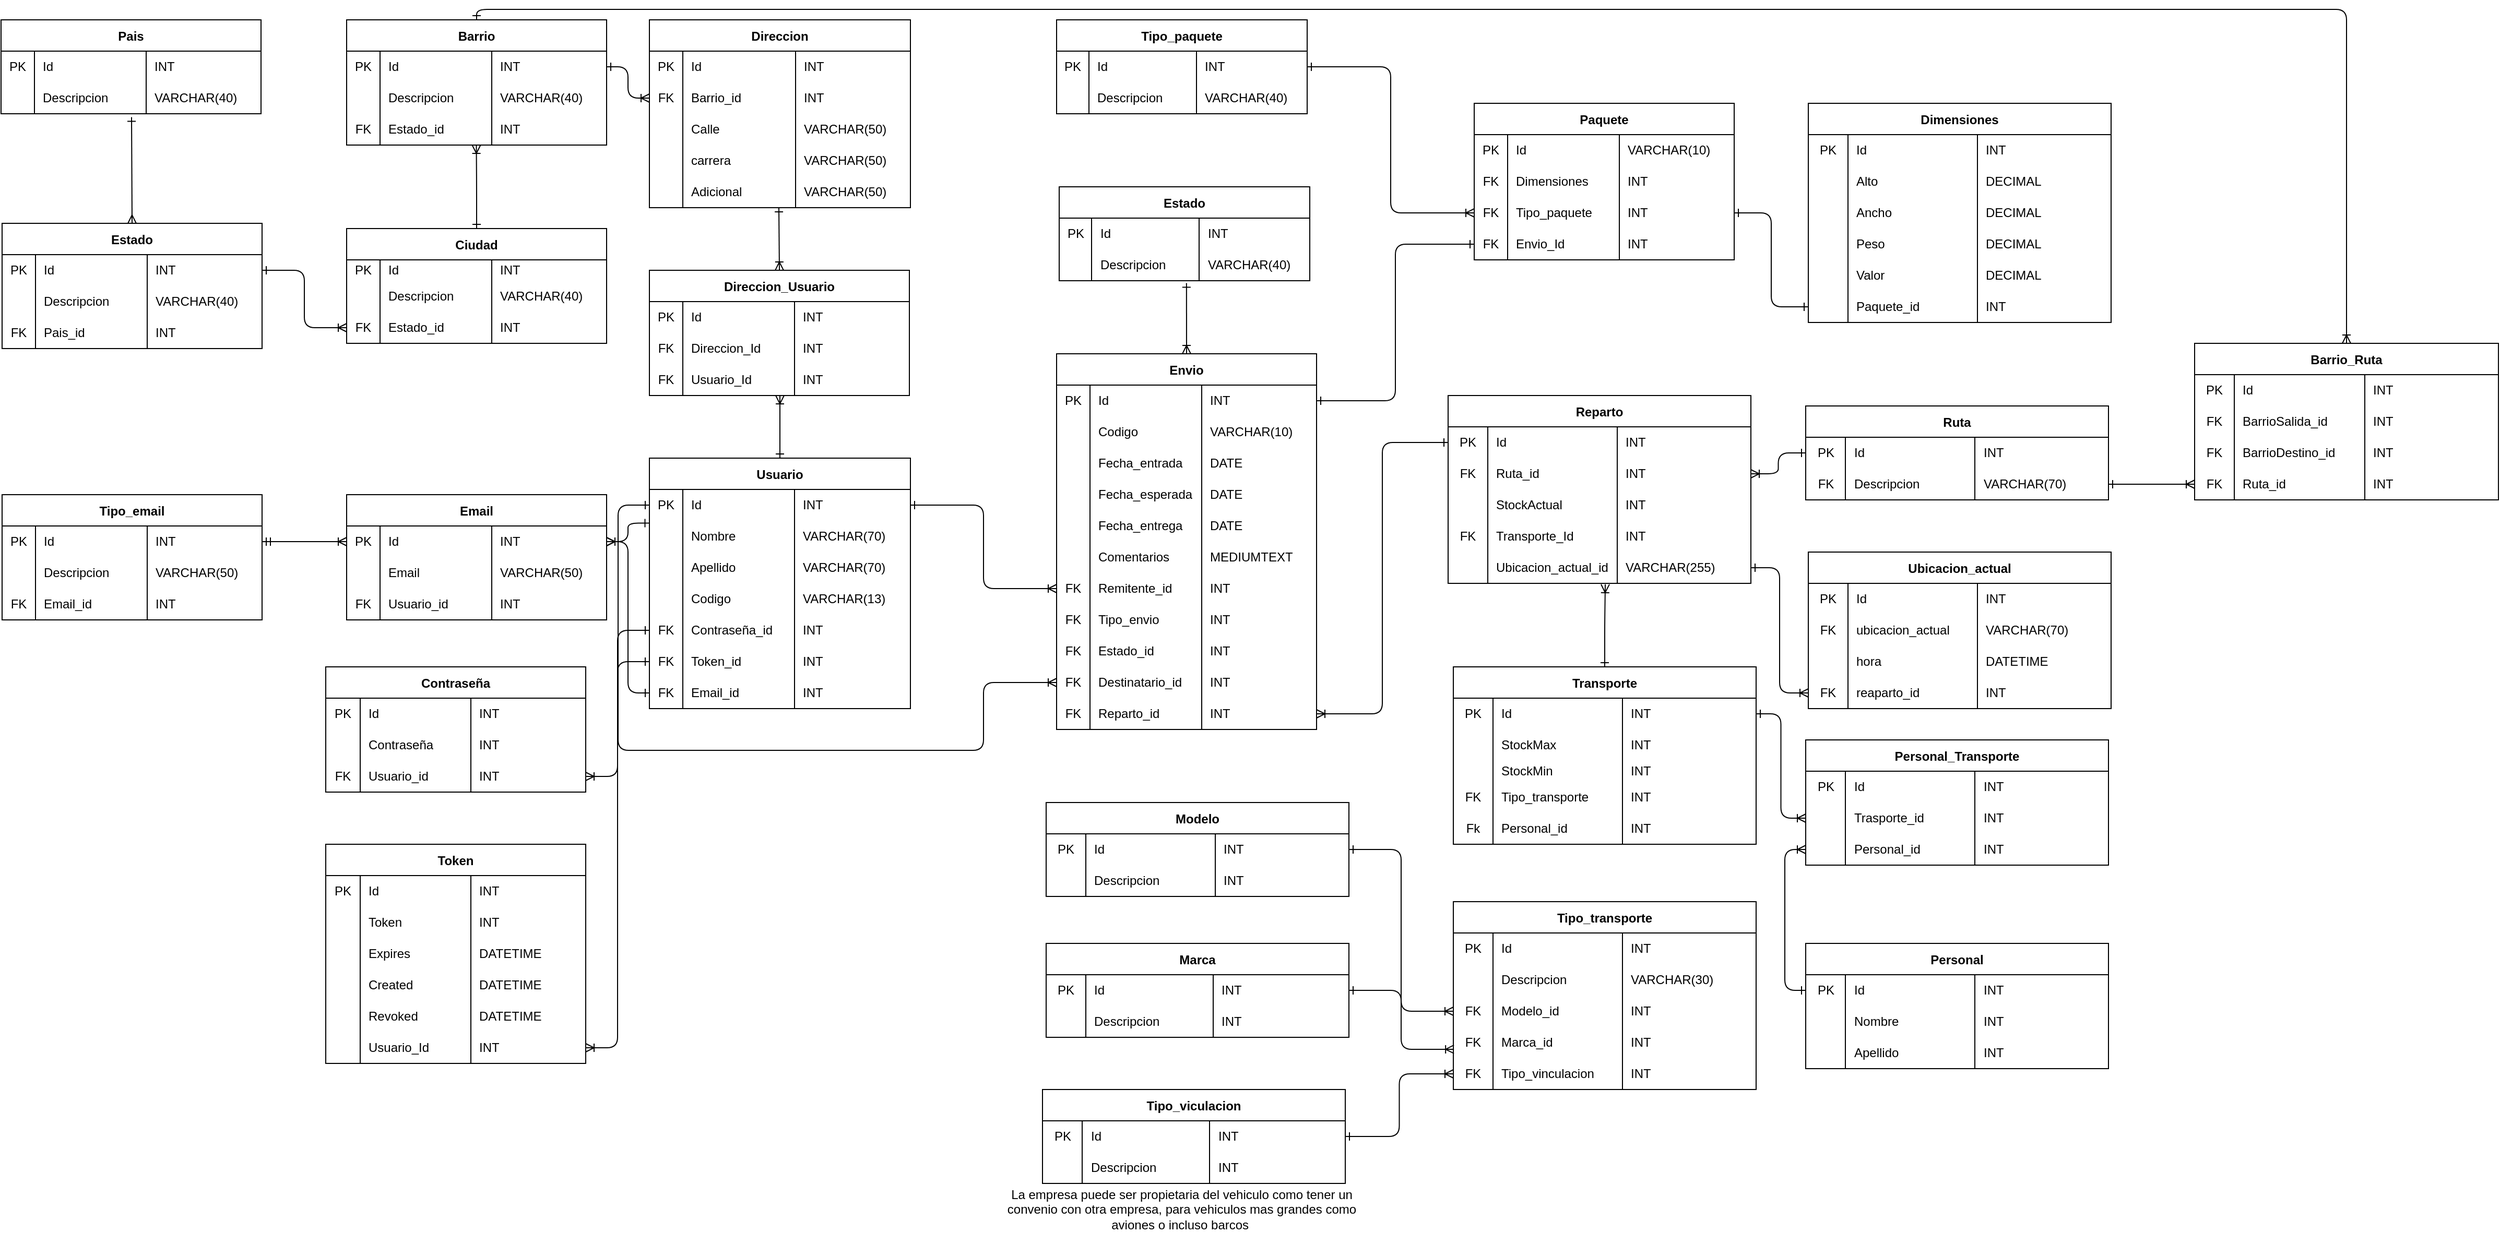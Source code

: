 <mxfile>
    <diagram id="7eZAI7oSylcCmWa1dqvL" name="Page-1">
        <mxGraphModel dx="1769" dy="1432" grid="1" gridSize="10" guides="1" tooltips="1" connect="1" arrows="1" fold="1" page="1" pageScale="1" pageWidth="850" pageHeight="1100" math="0" shadow="0">
            <root>
                <mxCell id="0"/>
                <mxCell id="1" parent="0"/>
                <mxCell id="212" style="edgeStyle=none;html=1;exitX=0.5;exitY=0;exitDx=0;exitDy=0;startArrow=ERoneToMany;startFill=0;endArrow=ERone;endFill=0;elbow=vertical;entryX=0.508;entryY=1.075;entryDx=0;entryDy=0;entryPerimeter=0;" edge="1" parent="1" source="2" target="203">
                    <mxGeometry relative="1" as="geometry">
                        <mxPoint x="374.5" y="350" as="targetPoint"/>
                    </mxGeometry>
                </mxCell>
                <mxCell id="2" value="Envio" style="shape=table;startSize=30;container=1;collapsible=0;childLayout=tableLayout;fixedRows=1;rowLines=0;fontStyle=1;" vertex="1" parent="1">
                    <mxGeometry x="250" y="390" width="249" height="360" as="geometry"/>
                </mxCell>
                <mxCell id="88" style="shape=tableRow;horizontal=0;startSize=0;swimlaneHead=0;swimlaneBody=0;top=0;left=0;bottom=0;right=0;collapsible=0;dropTarget=0;fillColor=none;points=[[0,0.5],[1,0.5]];portConstraint=eastwest;" vertex="1" parent="2">
                    <mxGeometry y="30" width="249" height="30" as="geometry"/>
                </mxCell>
                <mxCell id="89" value="PK" style="shape=partialRectangle;html=1;whiteSpace=wrap;connectable=0;fillColor=none;top=0;left=0;bottom=0;right=0;overflow=hidden;pointerEvents=1;" vertex="1" parent="88">
                    <mxGeometry width="32" height="30" as="geometry">
                        <mxRectangle width="32" height="30" as="alternateBounds"/>
                    </mxGeometry>
                </mxCell>
                <mxCell id="90" value="Id" style="shape=partialRectangle;html=1;whiteSpace=wrap;connectable=0;fillColor=none;top=0;left=0;bottom=0;right=0;align=left;spacingLeft=6;overflow=hidden;" vertex="1" parent="88">
                    <mxGeometry x="32" width="107" height="30" as="geometry">
                        <mxRectangle width="107" height="30" as="alternateBounds"/>
                    </mxGeometry>
                </mxCell>
                <mxCell id="91" value="INT" style="shape=partialRectangle;html=1;whiteSpace=wrap;connectable=0;fillColor=none;top=0;left=0;bottom=0;right=0;align=left;spacingLeft=6;overflow=hidden;" vertex="1" parent="88">
                    <mxGeometry x="139" width="110" height="30" as="geometry">
                        <mxRectangle width="110" height="30" as="alternateBounds"/>
                    </mxGeometry>
                </mxCell>
                <mxCell id="3" value="" style="shape=tableRow;horizontal=0;startSize=0;swimlaneHead=0;swimlaneBody=0;top=0;left=0;bottom=0;right=0;collapsible=0;dropTarget=0;fillColor=none;points=[[0,0.5],[1,0.5]];portConstraint=eastwest;" vertex="1" parent="2">
                    <mxGeometry y="60" width="249" height="30" as="geometry"/>
                </mxCell>
                <mxCell id="4" value="" style="shape=partialRectangle;html=1;whiteSpace=wrap;connectable=0;fillColor=none;top=0;left=0;bottom=0;right=0;overflow=hidden;pointerEvents=1;" vertex="1" parent="3">
                    <mxGeometry width="32" height="30" as="geometry">
                        <mxRectangle width="32" height="30" as="alternateBounds"/>
                    </mxGeometry>
                </mxCell>
                <mxCell id="5" value="Codigo" style="shape=partialRectangle;html=1;whiteSpace=wrap;connectable=0;fillColor=none;top=0;left=0;bottom=0;right=0;align=left;spacingLeft=6;overflow=hidden;" vertex="1" parent="3">
                    <mxGeometry x="32" width="107" height="30" as="geometry">
                        <mxRectangle width="107" height="30" as="alternateBounds"/>
                    </mxGeometry>
                </mxCell>
                <mxCell id="12" value="VARCHAR(10)" style="shape=partialRectangle;html=1;whiteSpace=wrap;connectable=0;fillColor=none;top=0;left=0;bottom=0;right=0;align=left;spacingLeft=6;overflow=hidden;" vertex="1" parent="3">
                    <mxGeometry x="139" width="110" height="30" as="geometry">
                        <mxRectangle width="110" height="30" as="alternateBounds"/>
                    </mxGeometry>
                </mxCell>
                <mxCell id="6" value="" style="shape=tableRow;horizontal=0;startSize=0;swimlaneHead=0;swimlaneBody=0;top=0;left=0;bottom=0;right=0;collapsible=0;dropTarget=0;fillColor=none;points=[[0,0.5],[1,0.5]];portConstraint=eastwest;" vertex="1" parent="2">
                    <mxGeometry y="90" width="249" height="30" as="geometry"/>
                </mxCell>
                <mxCell id="7" value="" style="shape=partialRectangle;html=1;whiteSpace=wrap;connectable=0;fillColor=none;top=0;left=0;bottom=0;right=0;overflow=hidden;" vertex="1" parent="6">
                    <mxGeometry width="32" height="30" as="geometry">
                        <mxRectangle width="32" height="30" as="alternateBounds"/>
                    </mxGeometry>
                </mxCell>
                <mxCell id="8" value="Fecha_entrada" style="shape=partialRectangle;html=1;whiteSpace=wrap;connectable=0;fillColor=none;top=0;left=0;bottom=0;right=0;align=left;spacingLeft=6;overflow=hidden;" vertex="1" parent="6">
                    <mxGeometry x="32" width="107" height="30" as="geometry">
                        <mxRectangle width="107" height="30" as="alternateBounds"/>
                    </mxGeometry>
                </mxCell>
                <mxCell id="13" value="DATE" style="shape=partialRectangle;html=1;whiteSpace=wrap;connectable=0;fillColor=none;top=0;left=0;bottom=0;right=0;align=left;spacingLeft=6;overflow=hidden;" vertex="1" parent="6">
                    <mxGeometry x="139" width="110" height="30" as="geometry">
                        <mxRectangle width="110" height="30" as="alternateBounds"/>
                    </mxGeometry>
                </mxCell>
                <mxCell id="9" value="" style="shape=tableRow;horizontal=0;startSize=0;swimlaneHead=0;swimlaneBody=0;top=0;left=0;bottom=0;right=0;collapsible=0;dropTarget=0;fillColor=none;points=[[0,0.5],[1,0.5]];portConstraint=eastwest;" vertex="1" parent="2">
                    <mxGeometry y="120" width="249" height="30" as="geometry"/>
                </mxCell>
                <mxCell id="10" value="" style="shape=partialRectangle;html=1;whiteSpace=wrap;connectable=0;fillColor=none;top=0;left=0;bottom=0;right=0;overflow=hidden;" vertex="1" parent="9">
                    <mxGeometry width="32" height="30" as="geometry">
                        <mxRectangle width="32" height="30" as="alternateBounds"/>
                    </mxGeometry>
                </mxCell>
                <mxCell id="11" value="Fecha_esperada" style="shape=partialRectangle;html=1;whiteSpace=wrap;connectable=0;fillColor=none;top=0;left=0;bottom=0;right=0;align=left;spacingLeft=6;overflow=hidden;" vertex="1" parent="9">
                    <mxGeometry x="32" width="107" height="30" as="geometry">
                        <mxRectangle width="107" height="30" as="alternateBounds"/>
                    </mxGeometry>
                </mxCell>
                <mxCell id="14" value="DATE" style="shape=partialRectangle;html=1;whiteSpace=wrap;connectable=0;fillColor=none;top=0;left=0;bottom=0;right=0;align=left;spacingLeft=6;overflow=hidden;" vertex="1" parent="9">
                    <mxGeometry x="139" width="110" height="30" as="geometry">
                        <mxRectangle width="110" height="30" as="alternateBounds"/>
                    </mxGeometry>
                </mxCell>
                <mxCell id="15" style="shape=tableRow;horizontal=0;startSize=0;swimlaneHead=0;swimlaneBody=0;top=0;left=0;bottom=0;right=0;collapsible=0;dropTarget=0;fillColor=none;points=[[0,0.5],[1,0.5]];portConstraint=eastwest;" vertex="1" parent="2">
                    <mxGeometry y="150" width="249" height="30" as="geometry"/>
                </mxCell>
                <mxCell id="16" style="shape=partialRectangle;html=1;whiteSpace=wrap;connectable=0;fillColor=none;top=0;left=0;bottom=0;right=0;overflow=hidden;" vertex="1" parent="15">
                    <mxGeometry width="32" height="30" as="geometry">
                        <mxRectangle width="32" height="30" as="alternateBounds"/>
                    </mxGeometry>
                </mxCell>
                <mxCell id="17" value="Fecha_entrega" style="shape=partialRectangle;html=1;whiteSpace=wrap;connectable=0;fillColor=none;top=0;left=0;bottom=0;right=0;align=left;spacingLeft=6;overflow=hidden;" vertex="1" parent="15">
                    <mxGeometry x="32" width="107" height="30" as="geometry">
                        <mxRectangle width="107" height="30" as="alternateBounds"/>
                    </mxGeometry>
                </mxCell>
                <mxCell id="18" value="DATE" style="shape=partialRectangle;html=1;whiteSpace=wrap;connectable=0;fillColor=none;top=0;left=0;bottom=0;right=0;align=left;spacingLeft=6;overflow=hidden;" vertex="1" parent="15">
                    <mxGeometry x="139" width="110" height="30" as="geometry">
                        <mxRectangle width="110" height="30" as="alternateBounds"/>
                    </mxGeometry>
                </mxCell>
                <mxCell id="27" style="shape=tableRow;horizontal=0;startSize=0;swimlaneHead=0;swimlaneBody=0;top=0;left=0;bottom=0;right=0;collapsible=0;dropTarget=0;fillColor=none;points=[[0,0.5],[1,0.5]];portConstraint=eastwest;" vertex="1" parent="2">
                    <mxGeometry y="180" width="249" height="30" as="geometry"/>
                </mxCell>
                <mxCell id="28" style="shape=partialRectangle;html=1;whiteSpace=wrap;connectable=0;fillColor=none;top=0;left=0;bottom=0;right=0;overflow=hidden;" vertex="1" parent="27">
                    <mxGeometry width="32" height="30" as="geometry">
                        <mxRectangle width="32" height="30" as="alternateBounds"/>
                    </mxGeometry>
                </mxCell>
                <mxCell id="29" value="Comentarios" style="shape=partialRectangle;html=1;whiteSpace=wrap;connectable=0;fillColor=none;top=0;left=0;bottom=0;right=0;align=left;spacingLeft=6;overflow=hidden;" vertex="1" parent="27">
                    <mxGeometry x="32" width="107" height="30" as="geometry">
                        <mxRectangle width="107" height="30" as="alternateBounds"/>
                    </mxGeometry>
                </mxCell>
                <mxCell id="30" value="MEDIUMTEXT" style="shape=partialRectangle;html=1;whiteSpace=wrap;connectable=0;fillColor=none;top=0;left=0;bottom=0;right=0;align=left;spacingLeft=6;overflow=hidden;" vertex="1" parent="27">
                    <mxGeometry x="139" width="110" height="30" as="geometry">
                        <mxRectangle width="110" height="30" as="alternateBounds"/>
                    </mxGeometry>
                </mxCell>
                <mxCell id="31" style="shape=tableRow;horizontal=0;startSize=0;swimlaneHead=0;swimlaneBody=0;top=0;left=0;bottom=0;right=0;collapsible=0;dropTarget=0;fillColor=none;points=[[0,0.5],[1,0.5]];portConstraint=eastwest;" vertex="1" parent="2">
                    <mxGeometry y="210" width="249" height="30" as="geometry"/>
                </mxCell>
                <mxCell id="32" value="FK" style="shape=partialRectangle;html=1;whiteSpace=wrap;connectable=0;fillColor=none;top=0;left=0;bottom=0;right=0;overflow=hidden;" vertex="1" parent="31">
                    <mxGeometry width="32" height="30" as="geometry">
                        <mxRectangle width="32" height="30" as="alternateBounds"/>
                    </mxGeometry>
                </mxCell>
                <mxCell id="33" value="Remitente_id" style="shape=partialRectangle;html=1;whiteSpace=wrap;connectable=0;fillColor=none;top=0;left=0;bottom=0;right=0;align=left;spacingLeft=6;overflow=hidden;" vertex="1" parent="31">
                    <mxGeometry x="32" width="107" height="30" as="geometry">
                        <mxRectangle width="107" height="30" as="alternateBounds"/>
                    </mxGeometry>
                </mxCell>
                <mxCell id="34" value="INT" style="shape=partialRectangle;html=1;whiteSpace=wrap;connectable=0;fillColor=none;top=0;left=0;bottom=0;right=0;align=left;spacingLeft=6;overflow=hidden;" vertex="1" parent="31">
                    <mxGeometry x="139" width="110" height="30" as="geometry">
                        <mxRectangle width="110" height="30" as="alternateBounds"/>
                    </mxGeometry>
                </mxCell>
                <mxCell id="35" style="shape=tableRow;horizontal=0;startSize=0;swimlaneHead=0;swimlaneBody=0;top=0;left=0;bottom=0;right=0;collapsible=0;dropTarget=0;fillColor=none;points=[[0,0.5],[1,0.5]];portConstraint=eastwest;" vertex="1" parent="2">
                    <mxGeometry y="240" width="249" height="30" as="geometry"/>
                </mxCell>
                <mxCell id="36" value="FK" style="shape=partialRectangle;html=1;whiteSpace=wrap;connectable=0;fillColor=none;top=0;left=0;bottom=0;right=0;overflow=hidden;" vertex="1" parent="35">
                    <mxGeometry width="32" height="30" as="geometry">
                        <mxRectangle width="32" height="30" as="alternateBounds"/>
                    </mxGeometry>
                </mxCell>
                <mxCell id="37" value="Tipo_envio" style="shape=partialRectangle;html=1;whiteSpace=wrap;connectable=0;fillColor=none;top=0;left=0;bottom=0;right=0;align=left;spacingLeft=6;overflow=hidden;" vertex="1" parent="35">
                    <mxGeometry x="32" width="107" height="30" as="geometry">
                        <mxRectangle width="107" height="30" as="alternateBounds"/>
                    </mxGeometry>
                </mxCell>
                <mxCell id="38" value="INT" style="shape=partialRectangle;html=1;whiteSpace=wrap;connectable=0;fillColor=none;top=0;left=0;bottom=0;right=0;align=left;spacingLeft=6;overflow=hidden;" vertex="1" parent="35">
                    <mxGeometry x="139" width="110" height="30" as="geometry">
                        <mxRectangle width="110" height="30" as="alternateBounds"/>
                    </mxGeometry>
                </mxCell>
                <mxCell id="43" style="shape=tableRow;horizontal=0;startSize=0;swimlaneHead=0;swimlaneBody=0;top=0;left=0;bottom=0;right=0;collapsible=0;dropTarget=0;fillColor=none;points=[[0,0.5],[1,0.5]];portConstraint=eastwest;" vertex="1" parent="2">
                    <mxGeometry y="270" width="249" height="30" as="geometry"/>
                </mxCell>
                <mxCell id="44" value="FK" style="shape=partialRectangle;html=1;whiteSpace=wrap;connectable=0;fillColor=none;top=0;left=0;bottom=0;right=0;overflow=hidden;" vertex="1" parent="43">
                    <mxGeometry width="32" height="30" as="geometry">
                        <mxRectangle width="32" height="30" as="alternateBounds"/>
                    </mxGeometry>
                </mxCell>
                <mxCell id="45" value="Estado_id" style="shape=partialRectangle;html=1;whiteSpace=wrap;connectable=0;fillColor=none;top=0;left=0;bottom=0;right=0;align=left;spacingLeft=6;overflow=hidden;" vertex="1" parent="43">
                    <mxGeometry x="32" width="107" height="30" as="geometry">
                        <mxRectangle width="107" height="30" as="alternateBounds"/>
                    </mxGeometry>
                </mxCell>
                <mxCell id="46" value="INT" style="shape=partialRectangle;html=1;whiteSpace=wrap;connectable=0;fillColor=none;top=0;left=0;bottom=0;right=0;align=left;spacingLeft=6;overflow=hidden;" vertex="1" parent="43">
                    <mxGeometry x="139" width="110" height="30" as="geometry">
                        <mxRectangle width="110" height="30" as="alternateBounds"/>
                    </mxGeometry>
                </mxCell>
                <mxCell id="39" style="shape=tableRow;horizontal=0;startSize=0;swimlaneHead=0;swimlaneBody=0;top=0;left=0;bottom=0;right=0;collapsible=0;dropTarget=0;fillColor=none;points=[[0,0.5],[1,0.5]];portConstraint=eastwest;" vertex="1" parent="2">
                    <mxGeometry y="300" width="249" height="30" as="geometry"/>
                </mxCell>
                <mxCell id="40" value="FK" style="shape=partialRectangle;html=1;whiteSpace=wrap;connectable=0;fillColor=none;top=0;left=0;bottom=0;right=0;overflow=hidden;" vertex="1" parent="39">
                    <mxGeometry width="32" height="30" as="geometry">
                        <mxRectangle width="32" height="30" as="alternateBounds"/>
                    </mxGeometry>
                </mxCell>
                <mxCell id="41" value="Destinatario_id" style="shape=partialRectangle;html=1;whiteSpace=wrap;connectable=0;fillColor=none;top=0;left=0;bottom=0;right=0;align=left;spacingLeft=6;overflow=hidden;" vertex="1" parent="39">
                    <mxGeometry x="32" width="107" height="30" as="geometry">
                        <mxRectangle width="107" height="30" as="alternateBounds"/>
                    </mxGeometry>
                </mxCell>
                <mxCell id="42" value="INT" style="shape=partialRectangle;html=1;whiteSpace=wrap;connectable=0;fillColor=none;top=0;left=0;bottom=0;right=0;align=left;spacingLeft=6;overflow=hidden;" vertex="1" parent="39">
                    <mxGeometry x="139" width="110" height="30" as="geometry">
                        <mxRectangle width="110" height="30" as="alternateBounds"/>
                    </mxGeometry>
                </mxCell>
                <mxCell id="609" style="shape=tableRow;horizontal=0;startSize=0;swimlaneHead=0;swimlaneBody=0;top=0;left=0;bottom=0;right=0;collapsible=0;dropTarget=0;fillColor=none;points=[[0,0.5],[1,0.5]];portConstraint=eastwest;" vertex="1" parent="2">
                    <mxGeometry y="330" width="249" height="30" as="geometry"/>
                </mxCell>
                <mxCell id="610" value="FK" style="shape=partialRectangle;html=1;whiteSpace=wrap;connectable=0;fillColor=none;top=0;left=0;bottom=0;right=0;overflow=hidden;" vertex="1" parent="609">
                    <mxGeometry width="32" height="30" as="geometry">
                        <mxRectangle width="32" height="30" as="alternateBounds"/>
                    </mxGeometry>
                </mxCell>
                <mxCell id="611" value="Reparto_id" style="shape=partialRectangle;html=1;whiteSpace=wrap;connectable=0;fillColor=none;top=0;left=0;bottom=0;right=0;align=left;spacingLeft=6;overflow=hidden;" vertex="1" parent="609">
                    <mxGeometry x="32" width="107" height="30" as="geometry">
                        <mxRectangle width="107" height="30" as="alternateBounds"/>
                    </mxGeometry>
                </mxCell>
                <mxCell id="612" value="INT" style="shape=partialRectangle;html=1;whiteSpace=wrap;connectable=0;fillColor=none;top=0;left=0;bottom=0;right=0;align=left;spacingLeft=6;overflow=hidden;" vertex="1" parent="609">
                    <mxGeometry x="139" width="110" height="30" as="geometry">
                        <mxRectangle width="110" height="30" as="alternateBounds"/>
                    </mxGeometry>
                </mxCell>
                <mxCell id="194" style="edgeStyle=orthogonalEdgeStyle;html=1;exitX=0.5;exitY=0;exitDx=0;exitDy=0;startArrow=ERone;startFill=0;endArrow=ERoneToMany;endFill=0;elbow=vertical;entryX=0.502;entryY=1;entryDx=0;entryDy=0;entryPerimeter=0;" edge="1" parent="1" source="47" target="102">
                    <mxGeometry relative="1" as="geometry">
                        <mxPoint x="-15" y="390" as="targetPoint"/>
                    </mxGeometry>
                </mxCell>
                <mxCell id="47" value="Usuario" style="shape=table;startSize=30;container=1;collapsible=0;childLayout=tableLayout;fixedRows=1;rowLines=0;fontStyle=1;" vertex="1" parent="1">
                    <mxGeometry x="-140" y="490" width="250" height="240" as="geometry"/>
                </mxCell>
                <mxCell id="48" value="" style="shape=tableRow;horizontal=0;startSize=0;swimlaneHead=0;swimlaneBody=0;top=0;left=0;bottom=0;right=0;collapsible=0;dropTarget=0;fillColor=none;points=[[0,0.5],[1,0.5]];portConstraint=eastwest;" vertex="1" parent="47">
                    <mxGeometry y="30" width="250" height="30" as="geometry"/>
                </mxCell>
                <mxCell id="49" value="PK" style="shape=partialRectangle;html=1;whiteSpace=wrap;connectable=0;fillColor=none;top=0;left=0;bottom=0;right=0;overflow=hidden;pointerEvents=1;" vertex="1" parent="48">
                    <mxGeometry width="32" height="30" as="geometry">
                        <mxRectangle width="32" height="30" as="alternateBounds"/>
                    </mxGeometry>
                </mxCell>
                <mxCell id="50" value="Id&amp;nbsp;&amp;nbsp;" style="shape=partialRectangle;html=1;whiteSpace=wrap;connectable=0;fillColor=none;top=0;left=0;bottom=0;right=0;align=left;spacingLeft=6;overflow=hidden;" vertex="1" parent="48">
                    <mxGeometry x="32" width="107" height="30" as="geometry">
                        <mxRectangle width="107" height="30" as="alternateBounds"/>
                    </mxGeometry>
                </mxCell>
                <mxCell id="51" value="INT" style="shape=partialRectangle;html=1;whiteSpace=wrap;connectable=0;fillColor=none;top=0;left=0;bottom=0;right=0;align=left;spacingLeft=6;overflow=hidden;" vertex="1" parent="48">
                    <mxGeometry x="139" width="111" height="30" as="geometry">
                        <mxRectangle width="111" height="30" as="alternateBounds"/>
                    </mxGeometry>
                </mxCell>
                <mxCell id="52" value="" style="shape=tableRow;horizontal=0;startSize=0;swimlaneHead=0;swimlaneBody=0;top=0;left=0;bottom=0;right=0;collapsible=0;dropTarget=0;fillColor=none;points=[[0,0.5],[1,0.5]];portConstraint=eastwest;" vertex="1" parent="47">
                    <mxGeometry y="60" width="250" height="30" as="geometry"/>
                </mxCell>
                <mxCell id="53" value="" style="shape=partialRectangle;html=1;whiteSpace=wrap;connectable=0;fillColor=none;top=0;left=0;bottom=0;right=0;overflow=hidden;" vertex="1" parent="52">
                    <mxGeometry width="32" height="30" as="geometry">
                        <mxRectangle width="32" height="30" as="alternateBounds"/>
                    </mxGeometry>
                </mxCell>
                <mxCell id="54" value="Nombre" style="shape=partialRectangle;html=1;whiteSpace=wrap;connectable=0;fillColor=none;top=0;left=0;bottom=0;right=0;align=left;spacingLeft=6;overflow=hidden;" vertex="1" parent="52">
                    <mxGeometry x="32" width="107" height="30" as="geometry">
                        <mxRectangle width="107" height="30" as="alternateBounds"/>
                    </mxGeometry>
                </mxCell>
                <mxCell id="55" value="VARCHAR(70)" style="shape=partialRectangle;html=1;whiteSpace=wrap;connectable=0;fillColor=none;top=0;left=0;bottom=0;right=0;align=left;spacingLeft=6;overflow=hidden;" vertex="1" parent="52">
                    <mxGeometry x="139" width="111" height="30" as="geometry">
                        <mxRectangle width="111" height="30" as="alternateBounds"/>
                    </mxGeometry>
                </mxCell>
                <mxCell id="56" value="" style="shape=tableRow;horizontal=0;startSize=0;swimlaneHead=0;swimlaneBody=0;top=0;left=0;bottom=0;right=0;collapsible=0;dropTarget=0;fillColor=none;points=[[0,0.5],[1,0.5]];portConstraint=eastwest;" vertex="1" parent="47">
                    <mxGeometry y="90" width="250" height="30" as="geometry"/>
                </mxCell>
                <mxCell id="57" value="" style="shape=partialRectangle;html=1;whiteSpace=wrap;connectable=0;fillColor=none;top=0;left=0;bottom=0;right=0;overflow=hidden;" vertex="1" parent="56">
                    <mxGeometry width="32" height="30" as="geometry">
                        <mxRectangle width="32" height="30" as="alternateBounds"/>
                    </mxGeometry>
                </mxCell>
                <mxCell id="58" value="Apellido" style="shape=partialRectangle;html=1;whiteSpace=wrap;connectable=0;fillColor=none;top=0;left=0;bottom=0;right=0;align=left;spacingLeft=6;overflow=hidden;" vertex="1" parent="56">
                    <mxGeometry x="32" width="107" height="30" as="geometry">
                        <mxRectangle width="107" height="30" as="alternateBounds"/>
                    </mxGeometry>
                </mxCell>
                <mxCell id="59" value="VARCHAR(70)" style="shape=partialRectangle;html=1;whiteSpace=wrap;connectable=0;fillColor=none;top=0;left=0;bottom=0;right=0;align=left;spacingLeft=6;overflow=hidden;" vertex="1" parent="56">
                    <mxGeometry x="139" width="111" height="30" as="geometry">
                        <mxRectangle width="111" height="30" as="alternateBounds"/>
                    </mxGeometry>
                </mxCell>
                <mxCell id="60" style="shape=tableRow;horizontal=0;startSize=0;swimlaneHead=0;swimlaneBody=0;top=0;left=0;bottom=0;right=0;collapsible=0;dropTarget=0;fillColor=none;points=[[0,0.5],[1,0.5]];portConstraint=eastwest;" vertex="1" parent="47">
                    <mxGeometry y="120" width="250" height="30" as="geometry"/>
                </mxCell>
                <mxCell id="61" style="shape=partialRectangle;html=1;whiteSpace=wrap;connectable=0;fillColor=none;top=0;left=0;bottom=0;right=0;overflow=hidden;" vertex="1" parent="60">
                    <mxGeometry width="32" height="30" as="geometry">
                        <mxRectangle width="32" height="30" as="alternateBounds"/>
                    </mxGeometry>
                </mxCell>
                <mxCell id="62" value="Codigo" style="shape=partialRectangle;html=1;whiteSpace=wrap;connectable=0;fillColor=none;top=0;left=0;bottom=0;right=0;align=left;spacingLeft=6;overflow=hidden;" vertex="1" parent="60">
                    <mxGeometry x="32" width="107" height="30" as="geometry">
                        <mxRectangle width="107" height="30" as="alternateBounds"/>
                    </mxGeometry>
                </mxCell>
                <mxCell id="63" value="VARCHAR(13)" style="shape=partialRectangle;html=1;whiteSpace=wrap;connectable=0;fillColor=none;top=0;left=0;bottom=0;right=0;align=left;spacingLeft=6;overflow=hidden;" vertex="1" parent="60">
                    <mxGeometry x="139" width="111" height="30" as="geometry">
                        <mxRectangle width="111" height="30" as="alternateBounds"/>
                    </mxGeometry>
                </mxCell>
                <mxCell id="68" style="shape=tableRow;horizontal=0;startSize=0;swimlaneHead=0;swimlaneBody=0;top=0;left=0;bottom=0;right=0;collapsible=0;dropTarget=0;fillColor=none;points=[[0,0.5],[1,0.5]];portConstraint=eastwest;" vertex="1" parent="47">
                    <mxGeometry y="150" width="250" height="30" as="geometry"/>
                </mxCell>
                <mxCell id="69" value="FK" style="shape=partialRectangle;html=1;whiteSpace=wrap;connectable=0;fillColor=none;top=0;left=0;bottom=0;right=0;overflow=hidden;" vertex="1" parent="68">
                    <mxGeometry width="32" height="30" as="geometry">
                        <mxRectangle width="32" height="30" as="alternateBounds"/>
                    </mxGeometry>
                </mxCell>
                <mxCell id="70" value="Contraseña_id" style="shape=partialRectangle;html=1;whiteSpace=wrap;connectable=0;fillColor=none;top=0;left=0;bottom=0;right=0;align=left;spacingLeft=6;overflow=hidden;" vertex="1" parent="68">
                    <mxGeometry x="32" width="107" height="30" as="geometry">
                        <mxRectangle width="107" height="30" as="alternateBounds"/>
                    </mxGeometry>
                </mxCell>
                <mxCell id="71" value="INT" style="shape=partialRectangle;html=1;whiteSpace=wrap;connectable=0;fillColor=none;top=0;left=0;bottom=0;right=0;align=left;spacingLeft=6;overflow=hidden;" vertex="1" parent="68">
                    <mxGeometry x="139" width="111" height="30" as="geometry">
                        <mxRectangle width="111" height="30" as="alternateBounds"/>
                    </mxGeometry>
                </mxCell>
                <mxCell id="520" style="shape=tableRow;horizontal=0;startSize=0;swimlaneHead=0;swimlaneBody=0;top=0;left=0;bottom=0;right=0;collapsible=0;dropTarget=0;fillColor=none;points=[[0,0.5],[1,0.5]];portConstraint=eastwest;" vertex="1" parent="47">
                    <mxGeometry y="180" width="250" height="30" as="geometry"/>
                </mxCell>
                <mxCell id="521" value="FK" style="shape=partialRectangle;html=1;whiteSpace=wrap;connectable=0;fillColor=none;top=0;left=0;bottom=0;right=0;overflow=hidden;" vertex="1" parent="520">
                    <mxGeometry width="32" height="30" as="geometry">
                        <mxRectangle width="32" height="30" as="alternateBounds"/>
                    </mxGeometry>
                </mxCell>
                <mxCell id="522" value="Token_id" style="shape=partialRectangle;html=1;whiteSpace=wrap;connectable=0;fillColor=none;top=0;left=0;bottom=0;right=0;align=left;spacingLeft=6;overflow=hidden;" vertex="1" parent="520">
                    <mxGeometry x="32" width="107" height="30" as="geometry">
                        <mxRectangle width="107" height="30" as="alternateBounds"/>
                    </mxGeometry>
                </mxCell>
                <mxCell id="523" value="INT" style="shape=partialRectangle;html=1;whiteSpace=wrap;connectable=0;fillColor=none;top=0;left=0;bottom=0;right=0;align=left;spacingLeft=6;overflow=hidden;" vertex="1" parent="520">
                    <mxGeometry x="139" width="111" height="30" as="geometry">
                        <mxRectangle width="111" height="30" as="alternateBounds"/>
                    </mxGeometry>
                </mxCell>
                <mxCell id="529" style="shape=tableRow;horizontal=0;startSize=0;swimlaneHead=0;swimlaneBody=0;top=0;left=0;bottom=0;right=0;collapsible=0;dropTarget=0;fillColor=none;points=[[0,0.5],[1,0.5]];portConstraint=eastwest;" vertex="1" parent="47">
                    <mxGeometry y="210" width="250" height="30" as="geometry"/>
                </mxCell>
                <mxCell id="530" value="FK" style="shape=partialRectangle;html=1;whiteSpace=wrap;connectable=0;fillColor=none;top=0;left=0;bottom=0;right=0;overflow=hidden;" vertex="1" parent="529">
                    <mxGeometry width="32" height="30" as="geometry">
                        <mxRectangle width="32" height="30" as="alternateBounds"/>
                    </mxGeometry>
                </mxCell>
                <mxCell id="531" value="Email_id" style="shape=partialRectangle;html=1;whiteSpace=wrap;connectable=0;fillColor=none;top=0;left=0;bottom=0;right=0;align=left;spacingLeft=6;overflow=hidden;" vertex="1" parent="529">
                    <mxGeometry x="32" width="107" height="30" as="geometry">
                        <mxRectangle width="107" height="30" as="alternateBounds"/>
                    </mxGeometry>
                </mxCell>
                <mxCell id="532" value="INT" style="shape=partialRectangle;html=1;whiteSpace=wrap;connectable=0;fillColor=none;top=0;left=0;bottom=0;right=0;align=left;spacingLeft=6;overflow=hidden;" vertex="1" parent="529">
                    <mxGeometry x="139" width="111" height="30" as="geometry">
                        <mxRectangle width="111" height="30" as="alternateBounds"/>
                    </mxGeometry>
                </mxCell>
                <mxCell id="191" style="edgeStyle=orthogonalEdgeStyle;html=1;exitX=0.5;exitY=0;exitDx=0;exitDy=0;startArrow=ERoneToMany;startFill=0;endArrow=ERone;endFill=0;elbow=vertical;" edge="1" parent="1" source="93">
                    <mxGeometry relative="1" as="geometry">
                        <mxPoint x="-16" y="250" as="targetPoint"/>
                    </mxGeometry>
                </mxCell>
                <mxCell id="93" value="Direccion_Usuario" style="shape=table;startSize=30;container=1;collapsible=0;childLayout=tableLayout;fixedRows=1;rowLines=0;fontStyle=1;" vertex="1" parent="1">
                    <mxGeometry x="-140" y="310" width="249" height="120" as="geometry"/>
                </mxCell>
                <mxCell id="94" value="" style="shape=tableRow;horizontal=0;startSize=0;swimlaneHead=0;swimlaneBody=0;top=0;left=0;bottom=0;right=0;collapsible=0;dropTarget=0;fillColor=none;points=[[0,0.5],[1,0.5]];portConstraint=eastwest;" vertex="1" parent="93">
                    <mxGeometry y="30" width="249" height="30" as="geometry"/>
                </mxCell>
                <mxCell id="95" value="PK" style="shape=partialRectangle;html=1;whiteSpace=wrap;connectable=0;fillColor=none;top=0;left=0;bottom=0;right=0;overflow=hidden;pointerEvents=1;" vertex="1" parent="94">
                    <mxGeometry width="32" height="30" as="geometry">
                        <mxRectangle width="32" height="30" as="alternateBounds"/>
                    </mxGeometry>
                </mxCell>
                <mxCell id="96" value="Id&amp;nbsp;&amp;nbsp;" style="shape=partialRectangle;html=1;whiteSpace=wrap;connectable=0;fillColor=none;top=0;left=0;bottom=0;right=0;align=left;spacingLeft=6;overflow=hidden;" vertex="1" parent="94">
                    <mxGeometry x="32" width="107" height="30" as="geometry">
                        <mxRectangle width="107" height="30" as="alternateBounds"/>
                    </mxGeometry>
                </mxCell>
                <mxCell id="97" value="INT" style="shape=partialRectangle;html=1;whiteSpace=wrap;connectable=0;fillColor=none;top=0;left=0;bottom=0;right=0;align=left;spacingLeft=6;overflow=hidden;" vertex="1" parent="94">
                    <mxGeometry x="139" width="110" height="30" as="geometry">
                        <mxRectangle width="110" height="30" as="alternateBounds"/>
                    </mxGeometry>
                </mxCell>
                <mxCell id="98" value="" style="shape=tableRow;horizontal=0;startSize=0;swimlaneHead=0;swimlaneBody=0;top=0;left=0;bottom=0;right=0;collapsible=0;dropTarget=0;fillColor=none;points=[[0,0.5],[1,0.5]];portConstraint=eastwest;" vertex="1" parent="93">
                    <mxGeometry y="60" width="249" height="30" as="geometry"/>
                </mxCell>
                <mxCell id="99" value="FK" style="shape=partialRectangle;html=1;whiteSpace=wrap;connectable=0;fillColor=none;top=0;left=0;bottom=0;right=0;overflow=hidden;" vertex="1" parent="98">
                    <mxGeometry width="32" height="30" as="geometry">
                        <mxRectangle width="32" height="30" as="alternateBounds"/>
                    </mxGeometry>
                </mxCell>
                <mxCell id="100" value="Direccion_Id" style="shape=partialRectangle;html=1;whiteSpace=wrap;connectable=0;fillColor=none;top=0;left=0;bottom=0;right=0;align=left;spacingLeft=6;overflow=hidden;" vertex="1" parent="98">
                    <mxGeometry x="32" width="107" height="30" as="geometry">
                        <mxRectangle width="107" height="30" as="alternateBounds"/>
                    </mxGeometry>
                </mxCell>
                <mxCell id="101" value="INT" style="shape=partialRectangle;html=1;whiteSpace=wrap;connectable=0;fillColor=none;top=0;left=0;bottom=0;right=0;align=left;spacingLeft=6;overflow=hidden;" vertex="1" parent="98">
                    <mxGeometry x="139" width="110" height="30" as="geometry">
                        <mxRectangle width="110" height="30" as="alternateBounds"/>
                    </mxGeometry>
                </mxCell>
                <mxCell id="102" value="" style="shape=tableRow;horizontal=0;startSize=0;swimlaneHead=0;swimlaneBody=0;top=0;left=0;bottom=0;right=0;collapsible=0;dropTarget=0;fillColor=none;points=[[0,0.5],[1,0.5]];portConstraint=eastwest;" vertex="1" parent="93">
                    <mxGeometry y="90" width="249" height="30" as="geometry"/>
                </mxCell>
                <mxCell id="103" value="FK" style="shape=partialRectangle;html=1;whiteSpace=wrap;connectable=0;fillColor=none;top=0;left=0;bottom=0;right=0;overflow=hidden;" vertex="1" parent="102">
                    <mxGeometry width="32" height="30" as="geometry">
                        <mxRectangle width="32" height="30" as="alternateBounds"/>
                    </mxGeometry>
                </mxCell>
                <mxCell id="104" value="Usuario_Id" style="shape=partialRectangle;html=1;whiteSpace=wrap;connectable=0;fillColor=none;top=0;left=0;bottom=0;right=0;align=left;spacingLeft=6;overflow=hidden;" vertex="1" parent="102">
                    <mxGeometry x="32" width="107" height="30" as="geometry">
                        <mxRectangle width="107" height="30" as="alternateBounds"/>
                    </mxGeometry>
                </mxCell>
                <mxCell id="105" value="INT" style="shape=partialRectangle;html=1;whiteSpace=wrap;connectable=0;fillColor=none;top=0;left=0;bottom=0;right=0;align=left;spacingLeft=6;overflow=hidden;" vertex="1" parent="102">
                    <mxGeometry x="139" width="110" height="30" as="geometry">
                        <mxRectangle width="110" height="30" as="alternateBounds"/>
                    </mxGeometry>
                </mxCell>
                <mxCell id="118" value="Direccion" style="shape=table;startSize=30;container=1;collapsible=0;childLayout=tableLayout;fixedRows=1;rowLines=0;fontStyle=1;" vertex="1" parent="1">
                    <mxGeometry x="-140" y="70" width="250" height="180" as="geometry"/>
                </mxCell>
                <mxCell id="119" value="" style="shape=tableRow;horizontal=0;startSize=0;swimlaneHead=0;swimlaneBody=0;top=0;left=0;bottom=0;right=0;collapsible=0;dropTarget=0;fillColor=none;points=[[0,0.5],[1,0.5]];portConstraint=eastwest;" vertex="1" parent="118">
                    <mxGeometry y="30" width="250" height="30" as="geometry"/>
                </mxCell>
                <mxCell id="120" value="PK" style="shape=partialRectangle;html=1;whiteSpace=wrap;connectable=0;fillColor=none;top=0;left=0;bottom=0;right=0;overflow=hidden;pointerEvents=1;" vertex="1" parent="119">
                    <mxGeometry width="32" height="30" as="geometry">
                        <mxRectangle width="32" height="30" as="alternateBounds"/>
                    </mxGeometry>
                </mxCell>
                <mxCell id="121" value="Id&amp;nbsp;&amp;nbsp;" style="shape=partialRectangle;html=1;whiteSpace=wrap;connectable=0;fillColor=none;top=0;left=0;bottom=0;right=0;align=left;spacingLeft=6;overflow=hidden;" vertex="1" parent="119">
                    <mxGeometry x="32" width="108" height="30" as="geometry">
                        <mxRectangle width="108" height="30" as="alternateBounds"/>
                    </mxGeometry>
                </mxCell>
                <mxCell id="122" value="INT" style="shape=partialRectangle;html=1;whiteSpace=wrap;connectable=0;fillColor=none;top=0;left=0;bottom=0;right=0;align=left;spacingLeft=6;overflow=hidden;" vertex="1" parent="119">
                    <mxGeometry x="140" width="110" height="30" as="geometry">
                        <mxRectangle width="110" height="30" as="alternateBounds"/>
                    </mxGeometry>
                </mxCell>
                <mxCell id="123" value="" style="shape=tableRow;horizontal=0;startSize=0;swimlaneHead=0;swimlaneBody=0;top=0;left=0;bottom=0;right=0;collapsible=0;dropTarget=0;fillColor=none;points=[[0,0.5],[1,0.5]];portConstraint=eastwest;" vertex="1" parent="118">
                    <mxGeometry y="60" width="250" height="30" as="geometry"/>
                </mxCell>
                <mxCell id="124" value="FK" style="shape=partialRectangle;html=1;whiteSpace=wrap;connectable=0;fillColor=none;top=0;left=0;bottom=0;right=0;overflow=hidden;" vertex="1" parent="123">
                    <mxGeometry width="32" height="30" as="geometry">
                        <mxRectangle width="32" height="30" as="alternateBounds"/>
                    </mxGeometry>
                </mxCell>
                <mxCell id="125" value="Barrio_id" style="shape=partialRectangle;html=1;whiteSpace=wrap;connectable=0;fillColor=none;top=0;left=0;bottom=0;right=0;align=left;spacingLeft=6;overflow=hidden;" vertex="1" parent="123">
                    <mxGeometry x="32" width="108" height="30" as="geometry">
                        <mxRectangle width="108" height="30" as="alternateBounds"/>
                    </mxGeometry>
                </mxCell>
                <mxCell id="126" value="INT" style="shape=partialRectangle;html=1;whiteSpace=wrap;connectable=0;fillColor=none;top=0;left=0;bottom=0;right=0;align=left;spacingLeft=6;overflow=hidden;" vertex="1" parent="123">
                    <mxGeometry x="140" width="110" height="30" as="geometry">
                        <mxRectangle width="110" height="30" as="alternateBounds"/>
                    </mxGeometry>
                </mxCell>
                <mxCell id="567" style="shape=tableRow;horizontal=0;startSize=0;swimlaneHead=0;swimlaneBody=0;top=0;left=0;bottom=0;right=0;collapsible=0;dropTarget=0;fillColor=none;points=[[0,0.5],[1,0.5]];portConstraint=eastwest;" vertex="1" parent="118">
                    <mxGeometry y="90" width="250" height="30" as="geometry"/>
                </mxCell>
                <mxCell id="568" style="shape=partialRectangle;html=1;whiteSpace=wrap;connectable=0;fillColor=none;top=0;left=0;bottom=0;right=0;overflow=hidden;" vertex="1" parent="567">
                    <mxGeometry width="32" height="30" as="geometry">
                        <mxRectangle width="32" height="30" as="alternateBounds"/>
                    </mxGeometry>
                </mxCell>
                <mxCell id="569" value="Calle" style="shape=partialRectangle;html=1;whiteSpace=wrap;connectable=0;fillColor=none;top=0;left=0;bottom=0;right=0;align=left;spacingLeft=6;overflow=hidden;" vertex="1" parent="567">
                    <mxGeometry x="32" width="108" height="30" as="geometry">
                        <mxRectangle width="108" height="30" as="alternateBounds"/>
                    </mxGeometry>
                </mxCell>
                <mxCell id="570" value="VARCHAR(50)" style="shape=partialRectangle;html=1;whiteSpace=wrap;connectable=0;fillColor=none;top=0;left=0;bottom=0;right=0;align=left;spacingLeft=6;overflow=hidden;" vertex="1" parent="567">
                    <mxGeometry x="140" width="110" height="30" as="geometry">
                        <mxRectangle width="110" height="30" as="alternateBounds"/>
                    </mxGeometry>
                </mxCell>
                <mxCell id="575" style="shape=tableRow;horizontal=0;startSize=0;swimlaneHead=0;swimlaneBody=0;top=0;left=0;bottom=0;right=0;collapsible=0;dropTarget=0;fillColor=none;points=[[0,0.5],[1,0.5]];portConstraint=eastwest;" vertex="1" parent="118">
                    <mxGeometry y="120" width="250" height="30" as="geometry"/>
                </mxCell>
                <mxCell id="576" style="shape=partialRectangle;html=1;whiteSpace=wrap;connectable=0;fillColor=none;top=0;left=0;bottom=0;right=0;overflow=hidden;" vertex="1" parent="575">
                    <mxGeometry width="32" height="30" as="geometry">
                        <mxRectangle width="32" height="30" as="alternateBounds"/>
                    </mxGeometry>
                </mxCell>
                <mxCell id="577" value="carrera" style="shape=partialRectangle;html=1;whiteSpace=wrap;connectable=0;fillColor=none;top=0;left=0;bottom=0;right=0;align=left;spacingLeft=6;overflow=hidden;" vertex="1" parent="575">
                    <mxGeometry x="32" width="108" height="30" as="geometry">
                        <mxRectangle width="108" height="30" as="alternateBounds"/>
                    </mxGeometry>
                </mxCell>
                <mxCell id="578" value="VARCHAR(50)" style="shape=partialRectangle;html=1;whiteSpace=wrap;connectable=0;fillColor=none;top=0;left=0;bottom=0;right=0;align=left;spacingLeft=6;overflow=hidden;" vertex="1" parent="575">
                    <mxGeometry x="140" width="110" height="30" as="geometry">
                        <mxRectangle width="110" height="30" as="alternateBounds"/>
                    </mxGeometry>
                </mxCell>
                <mxCell id="571" style="shape=tableRow;horizontal=0;startSize=0;swimlaneHead=0;swimlaneBody=0;top=0;left=0;bottom=0;right=0;collapsible=0;dropTarget=0;fillColor=none;points=[[0,0.5],[1,0.5]];portConstraint=eastwest;" vertex="1" parent="118">
                    <mxGeometry y="150" width="250" height="30" as="geometry"/>
                </mxCell>
                <mxCell id="572" style="shape=partialRectangle;html=1;whiteSpace=wrap;connectable=0;fillColor=none;top=0;left=0;bottom=0;right=0;overflow=hidden;" vertex="1" parent="571">
                    <mxGeometry width="32" height="30" as="geometry">
                        <mxRectangle width="32" height="30" as="alternateBounds"/>
                    </mxGeometry>
                </mxCell>
                <mxCell id="573" value="Adicional" style="shape=partialRectangle;html=1;whiteSpace=wrap;connectable=0;fillColor=none;top=0;left=0;bottom=0;right=0;align=left;spacingLeft=6;overflow=hidden;" vertex="1" parent="571">
                    <mxGeometry x="32" width="108" height="30" as="geometry">
                        <mxRectangle width="108" height="30" as="alternateBounds"/>
                    </mxGeometry>
                </mxCell>
                <mxCell id="574" value="VARCHAR(50)" style="shape=partialRectangle;html=1;whiteSpace=wrap;connectable=0;fillColor=none;top=0;left=0;bottom=0;right=0;align=left;spacingLeft=6;overflow=hidden;" vertex="1" parent="571">
                    <mxGeometry x="140" width="110" height="30" as="geometry">
                        <mxRectangle width="110" height="30" as="alternateBounds"/>
                    </mxGeometry>
                </mxCell>
                <mxCell id="132" value="Pais" style="shape=table;startSize=30;container=1;collapsible=0;childLayout=tableLayout;fixedRows=1;rowLines=0;fontStyle=1;" vertex="1" parent="1">
                    <mxGeometry x="-761" y="70" width="249" height="90" as="geometry"/>
                </mxCell>
                <mxCell id="133" value="" style="shape=tableRow;horizontal=0;startSize=0;swimlaneHead=0;swimlaneBody=0;top=0;left=0;bottom=0;right=0;collapsible=0;dropTarget=0;fillColor=none;points=[[0,0.5],[1,0.5]];portConstraint=eastwest;" vertex="1" parent="132">
                    <mxGeometry y="30" width="249" height="30" as="geometry"/>
                </mxCell>
                <mxCell id="134" value="PK" style="shape=partialRectangle;html=1;whiteSpace=wrap;connectable=0;fillColor=none;top=0;left=0;bottom=0;right=0;overflow=hidden;pointerEvents=1;" vertex="1" parent="133">
                    <mxGeometry width="32" height="30" as="geometry">
                        <mxRectangle width="32" height="30" as="alternateBounds"/>
                    </mxGeometry>
                </mxCell>
                <mxCell id="135" value="Id&amp;nbsp;&amp;nbsp;" style="shape=partialRectangle;html=1;whiteSpace=wrap;connectable=0;fillColor=none;top=0;left=0;bottom=0;right=0;align=left;spacingLeft=6;overflow=hidden;" vertex="1" parent="133">
                    <mxGeometry x="32" width="107" height="30" as="geometry">
                        <mxRectangle width="107" height="30" as="alternateBounds"/>
                    </mxGeometry>
                </mxCell>
                <mxCell id="136" value="INT" style="shape=partialRectangle;html=1;whiteSpace=wrap;connectable=0;fillColor=none;top=0;left=0;bottom=0;right=0;align=left;spacingLeft=6;overflow=hidden;" vertex="1" parent="133">
                    <mxGeometry x="139" width="110" height="30" as="geometry">
                        <mxRectangle width="110" height="30" as="alternateBounds"/>
                    </mxGeometry>
                </mxCell>
                <mxCell id="137" value="" style="shape=tableRow;horizontal=0;startSize=0;swimlaneHead=0;swimlaneBody=0;top=0;left=0;bottom=0;right=0;collapsible=0;dropTarget=0;fillColor=none;points=[[0,0.5],[1,0.5]];portConstraint=eastwest;" vertex="1" parent="132">
                    <mxGeometry y="60" width="249" height="30" as="geometry"/>
                </mxCell>
                <mxCell id="138" value="" style="shape=partialRectangle;html=1;whiteSpace=wrap;connectable=0;fillColor=none;top=0;left=0;bottom=0;right=0;overflow=hidden;" vertex="1" parent="137">
                    <mxGeometry width="32" height="30" as="geometry">
                        <mxRectangle width="32" height="30" as="alternateBounds"/>
                    </mxGeometry>
                </mxCell>
                <mxCell id="139" value="Descripcion" style="shape=partialRectangle;html=1;whiteSpace=wrap;connectable=0;fillColor=none;top=0;left=0;bottom=0;right=0;align=left;spacingLeft=6;overflow=hidden;" vertex="1" parent="137">
                    <mxGeometry x="32" width="107" height="30" as="geometry">
                        <mxRectangle width="107" height="30" as="alternateBounds"/>
                    </mxGeometry>
                </mxCell>
                <mxCell id="140" value="VARCHAR(40)" style="shape=partialRectangle;html=1;whiteSpace=wrap;connectable=0;fillColor=none;top=0;left=0;bottom=0;right=0;align=left;spacingLeft=6;overflow=hidden;" vertex="1" parent="137">
                    <mxGeometry x="139" width="110" height="30" as="geometry">
                        <mxRectangle width="110" height="30" as="alternateBounds"/>
                    </mxGeometry>
                </mxCell>
                <mxCell id="180" style="edgeStyle=none;html=1;exitX=0.5;exitY=0;exitDx=0;exitDy=0;endArrow=ERone;endFill=0;startArrow=ERmany;startFill=0;entryX=0.502;entryY=1.107;entryDx=0;entryDy=0;entryPerimeter=0;" edge="1" parent="1" source="145" target="137">
                    <mxGeometry relative="1" as="geometry">
                        <mxPoint x="-325" y="170" as="targetPoint"/>
                    </mxGeometry>
                </mxCell>
                <mxCell id="145" value="Estado" style="shape=table;startSize=30;container=1;collapsible=0;childLayout=tableLayout;fixedRows=1;rowLines=0;fontStyle=1;" vertex="1" parent="1">
                    <mxGeometry x="-760" y="265" width="249" height="120" as="geometry"/>
                </mxCell>
                <mxCell id="146" value="" style="shape=tableRow;horizontal=0;startSize=0;swimlaneHead=0;swimlaneBody=0;top=0;left=0;bottom=0;right=0;collapsible=0;dropTarget=0;fillColor=none;points=[[0,0.5],[1,0.5]];portConstraint=eastwest;" vertex="1" parent="145">
                    <mxGeometry y="30" width="249" height="30" as="geometry"/>
                </mxCell>
                <mxCell id="147" value="PK" style="shape=partialRectangle;html=1;whiteSpace=wrap;connectable=0;fillColor=none;top=0;left=0;bottom=0;right=0;overflow=hidden;pointerEvents=1;" vertex="1" parent="146">
                    <mxGeometry width="32" height="30" as="geometry">
                        <mxRectangle width="32" height="30" as="alternateBounds"/>
                    </mxGeometry>
                </mxCell>
                <mxCell id="148" value="Id&amp;nbsp;&amp;nbsp;" style="shape=partialRectangle;html=1;whiteSpace=wrap;connectable=0;fillColor=none;top=0;left=0;bottom=0;right=0;align=left;spacingLeft=6;overflow=hidden;" vertex="1" parent="146">
                    <mxGeometry x="32" width="107" height="30" as="geometry">
                        <mxRectangle width="107" height="30" as="alternateBounds"/>
                    </mxGeometry>
                </mxCell>
                <mxCell id="149" value="INT" style="shape=partialRectangle;html=1;whiteSpace=wrap;connectable=0;fillColor=none;top=0;left=0;bottom=0;right=0;align=left;spacingLeft=6;overflow=hidden;" vertex="1" parent="146">
                    <mxGeometry x="139" width="110" height="30" as="geometry">
                        <mxRectangle width="110" height="30" as="alternateBounds"/>
                    </mxGeometry>
                </mxCell>
                <mxCell id="150" value="" style="shape=tableRow;horizontal=0;startSize=0;swimlaneHead=0;swimlaneBody=0;top=0;left=0;bottom=0;right=0;collapsible=0;dropTarget=0;fillColor=none;points=[[0,0.5],[1,0.5]];portConstraint=eastwest;" vertex="1" parent="145">
                    <mxGeometry y="60" width="249" height="30" as="geometry"/>
                </mxCell>
                <mxCell id="151" value="" style="shape=partialRectangle;html=1;whiteSpace=wrap;connectable=0;fillColor=none;top=0;left=0;bottom=0;right=0;overflow=hidden;" vertex="1" parent="150">
                    <mxGeometry width="32" height="30" as="geometry">
                        <mxRectangle width="32" height="30" as="alternateBounds"/>
                    </mxGeometry>
                </mxCell>
                <mxCell id="152" value="Descripcion" style="shape=partialRectangle;html=1;whiteSpace=wrap;connectable=0;fillColor=none;top=0;left=0;bottom=0;right=0;align=left;spacingLeft=6;overflow=hidden;" vertex="1" parent="150">
                    <mxGeometry x="32" width="107" height="30" as="geometry">
                        <mxRectangle width="107" height="30" as="alternateBounds"/>
                    </mxGeometry>
                </mxCell>
                <mxCell id="153" value="VARCHAR(40)" style="shape=partialRectangle;html=1;whiteSpace=wrap;connectable=0;fillColor=none;top=0;left=0;bottom=0;right=0;align=left;spacingLeft=6;overflow=hidden;" vertex="1" parent="150">
                    <mxGeometry x="139" width="110" height="30" as="geometry">
                        <mxRectangle width="110" height="30" as="alternateBounds"/>
                    </mxGeometry>
                </mxCell>
                <mxCell id="163" style="shape=tableRow;horizontal=0;startSize=0;swimlaneHead=0;swimlaneBody=0;top=0;left=0;bottom=0;right=0;collapsible=0;dropTarget=0;fillColor=none;points=[[0,0.5],[1,0.5]];portConstraint=eastwest;" vertex="1" parent="145">
                    <mxGeometry y="90" width="249" height="30" as="geometry"/>
                </mxCell>
                <mxCell id="164" value="FK" style="shape=partialRectangle;html=1;whiteSpace=wrap;connectable=0;fillColor=none;top=0;left=0;bottom=0;right=0;overflow=hidden;" vertex="1" parent="163">
                    <mxGeometry width="32" height="30" as="geometry">
                        <mxRectangle width="32" height="30" as="alternateBounds"/>
                    </mxGeometry>
                </mxCell>
                <mxCell id="165" value="Pais_id" style="shape=partialRectangle;html=1;whiteSpace=wrap;connectable=0;fillColor=none;top=0;left=0;bottom=0;right=0;align=left;spacingLeft=6;overflow=hidden;" vertex="1" parent="163">
                    <mxGeometry x="32" width="107" height="30" as="geometry">
                        <mxRectangle width="107" height="30" as="alternateBounds"/>
                    </mxGeometry>
                </mxCell>
                <mxCell id="166" value="INT" style="shape=partialRectangle;html=1;whiteSpace=wrap;connectable=0;fillColor=none;top=0;left=0;bottom=0;right=0;align=left;spacingLeft=6;overflow=hidden;" vertex="1" parent="163">
                    <mxGeometry x="139" width="110" height="30" as="geometry">
                        <mxRectangle width="110" height="30" as="alternateBounds"/>
                    </mxGeometry>
                </mxCell>
                <mxCell id="566" style="edgeStyle=orthogonalEdgeStyle;html=1;exitX=0.5;exitY=0;exitDx=0;exitDy=0;entryX=0.499;entryY=1;entryDx=0;entryDy=0;entryPerimeter=0;startArrow=ERone;startFill=0;endArrow=ERoneToMany;endFill=0;elbow=vertical;" edge="1" parent="1" source="167" target="560">
                    <mxGeometry relative="1" as="geometry"/>
                </mxCell>
                <mxCell id="167" value="Ciudad" style="shape=table;startSize=30;container=1;collapsible=0;childLayout=tableLayout;fixedRows=1;rowLines=0;fontStyle=1;" vertex="1" parent="1">
                    <mxGeometry x="-430" y="270" width="249" height="110" as="geometry"/>
                </mxCell>
                <mxCell id="168" value="" style="shape=tableRow;horizontal=0;startSize=0;swimlaneHead=0;swimlaneBody=0;top=0;left=0;bottom=0;right=0;collapsible=0;dropTarget=0;fillColor=none;points=[[0,0.5],[1,0.5]];portConstraint=eastwest;" vertex="1" parent="167">
                    <mxGeometry y="30" width="249" height="20" as="geometry"/>
                </mxCell>
                <mxCell id="169" value="PK" style="shape=partialRectangle;html=1;whiteSpace=wrap;connectable=0;fillColor=none;top=0;left=0;bottom=0;right=0;overflow=hidden;pointerEvents=1;" vertex="1" parent="168">
                    <mxGeometry width="32" height="20" as="geometry">
                        <mxRectangle width="32" height="20" as="alternateBounds"/>
                    </mxGeometry>
                </mxCell>
                <mxCell id="170" value="Id&amp;nbsp;&amp;nbsp;" style="shape=partialRectangle;html=1;whiteSpace=wrap;connectable=0;fillColor=none;top=0;left=0;bottom=0;right=0;align=left;spacingLeft=6;overflow=hidden;" vertex="1" parent="168">
                    <mxGeometry x="32" width="107" height="20" as="geometry">
                        <mxRectangle width="107" height="20" as="alternateBounds"/>
                    </mxGeometry>
                </mxCell>
                <mxCell id="171" value="INT" style="shape=partialRectangle;html=1;whiteSpace=wrap;connectable=0;fillColor=none;top=0;left=0;bottom=0;right=0;align=left;spacingLeft=6;overflow=hidden;" vertex="1" parent="168">
                    <mxGeometry x="139" width="110" height="20" as="geometry">
                        <mxRectangle width="110" height="20" as="alternateBounds"/>
                    </mxGeometry>
                </mxCell>
                <mxCell id="172" value="" style="shape=tableRow;horizontal=0;startSize=0;swimlaneHead=0;swimlaneBody=0;top=0;left=0;bottom=0;right=0;collapsible=0;dropTarget=0;fillColor=none;points=[[0,0.5],[1,0.5]];portConstraint=eastwest;" vertex="1" parent="167">
                    <mxGeometry y="50" width="249" height="30" as="geometry"/>
                </mxCell>
                <mxCell id="173" value="" style="shape=partialRectangle;html=1;whiteSpace=wrap;connectable=0;fillColor=none;top=0;left=0;bottom=0;right=0;overflow=hidden;" vertex="1" parent="172">
                    <mxGeometry width="32" height="30" as="geometry">
                        <mxRectangle width="32" height="30" as="alternateBounds"/>
                    </mxGeometry>
                </mxCell>
                <mxCell id="174" value="Descripcion" style="shape=partialRectangle;html=1;whiteSpace=wrap;connectable=0;fillColor=none;top=0;left=0;bottom=0;right=0;align=left;spacingLeft=6;overflow=hidden;" vertex="1" parent="172">
                    <mxGeometry x="32" width="107" height="30" as="geometry">
                        <mxRectangle width="107" height="30" as="alternateBounds"/>
                    </mxGeometry>
                </mxCell>
                <mxCell id="175" value="VARCHAR(40)" style="shape=partialRectangle;html=1;whiteSpace=wrap;connectable=0;fillColor=none;top=0;left=0;bottom=0;right=0;align=left;spacingLeft=6;overflow=hidden;" vertex="1" parent="172">
                    <mxGeometry x="139" width="110" height="30" as="geometry">
                        <mxRectangle width="110" height="30" as="alternateBounds"/>
                    </mxGeometry>
                </mxCell>
                <mxCell id="176" style="shape=tableRow;horizontal=0;startSize=0;swimlaneHead=0;swimlaneBody=0;top=0;left=0;bottom=0;right=0;collapsible=0;dropTarget=0;fillColor=none;points=[[0,0.5],[1,0.5]];portConstraint=eastwest;" vertex="1" parent="167">
                    <mxGeometry y="80" width="249" height="30" as="geometry"/>
                </mxCell>
                <mxCell id="177" value="FK" style="shape=partialRectangle;html=1;whiteSpace=wrap;connectable=0;fillColor=none;top=0;left=0;bottom=0;right=0;overflow=hidden;" vertex="1" parent="176">
                    <mxGeometry width="32" height="30" as="geometry">
                        <mxRectangle width="32" height="30" as="alternateBounds"/>
                    </mxGeometry>
                </mxCell>
                <mxCell id="178" value="Estado_id" style="shape=partialRectangle;html=1;whiteSpace=wrap;connectable=0;fillColor=none;top=0;left=0;bottom=0;right=0;align=left;spacingLeft=6;overflow=hidden;" vertex="1" parent="176">
                    <mxGeometry x="32" width="107" height="30" as="geometry">
                        <mxRectangle width="107" height="30" as="alternateBounds"/>
                    </mxGeometry>
                </mxCell>
                <mxCell id="179" value="INT" style="shape=partialRectangle;html=1;whiteSpace=wrap;connectable=0;fillColor=none;top=0;left=0;bottom=0;right=0;align=left;spacingLeft=6;overflow=hidden;" vertex="1" parent="176">
                    <mxGeometry x="139" width="110" height="30" as="geometry">
                        <mxRectangle width="110" height="30" as="alternateBounds"/>
                    </mxGeometry>
                </mxCell>
                <mxCell id="181" style="edgeStyle=orthogonalEdgeStyle;html=1;exitX=0;exitY=0.5;exitDx=0;exitDy=0;endArrow=ERone;endFill=0;startArrow=ERoneToMany;startFill=0;entryX=1;entryY=0.5;entryDx=0;entryDy=0;" edge="1" parent="1" source="176" target="146">
                    <mxGeometry relative="1" as="geometry">
                        <mxPoint x="-315.002" y="173.21" as="targetPoint"/>
                        <mxPoint x="-315.5" y="210" as="sourcePoint"/>
                    </mxGeometry>
                </mxCell>
                <mxCell id="196" style="edgeStyle=orthogonalEdgeStyle;html=1;exitX=1;exitY=0.5;exitDx=0;exitDy=0;entryX=0;entryY=0.5;entryDx=0;entryDy=0;startArrow=ERone;startFill=0;endArrow=ERoneToMany;endFill=0;elbow=vertical;" edge="1" parent="1" source="48" target="31">
                    <mxGeometry relative="1" as="geometry"/>
                </mxCell>
                <mxCell id="197" style="edgeStyle=orthogonalEdgeStyle;html=1;exitX=0;exitY=0.5;exitDx=0;exitDy=0;entryX=0;entryY=0.5;entryDx=0;entryDy=0;startArrow=ERone;startFill=0;endArrow=ERoneToMany;endFill=0;elbow=vertical;" edge="1" parent="1" source="48" target="39">
                    <mxGeometry relative="1" as="geometry">
                        <Array as="points">
                            <mxPoint x="-170" y="535"/>
                            <mxPoint x="-170" y="770"/>
                            <mxPoint x="180" y="770"/>
                            <mxPoint x="180" y="705"/>
                        </Array>
                    </mxGeometry>
                </mxCell>
                <mxCell id="198" value="Estado" style="shape=table;startSize=30;container=1;collapsible=0;childLayout=tableLayout;fixedRows=1;rowLines=0;fontStyle=1;" vertex="1" parent="1">
                    <mxGeometry x="252.5" y="230" width="240" height="90" as="geometry"/>
                </mxCell>
                <mxCell id="199" value="" style="shape=tableRow;horizontal=0;startSize=0;swimlaneHead=0;swimlaneBody=0;top=0;left=0;bottom=0;right=0;collapsible=0;dropTarget=0;fillColor=none;points=[[0,0.5],[1,0.5]];portConstraint=eastwest;" vertex="1" parent="198">
                    <mxGeometry y="30" width="240" height="30" as="geometry"/>
                </mxCell>
                <mxCell id="200" value="PK" style="shape=partialRectangle;html=1;whiteSpace=wrap;connectable=0;fillColor=none;top=0;left=0;bottom=0;right=0;overflow=hidden;pointerEvents=1;" vertex="1" parent="199">
                    <mxGeometry width="31" height="30" as="geometry">
                        <mxRectangle width="31" height="30" as="alternateBounds"/>
                    </mxGeometry>
                </mxCell>
                <mxCell id="201" value="Id&amp;nbsp;&amp;nbsp;" style="shape=partialRectangle;html=1;whiteSpace=wrap;connectable=0;fillColor=none;top=0;left=0;bottom=0;right=0;align=left;spacingLeft=6;overflow=hidden;" vertex="1" parent="199">
                    <mxGeometry x="31" width="103" height="30" as="geometry">
                        <mxRectangle width="103" height="30" as="alternateBounds"/>
                    </mxGeometry>
                </mxCell>
                <mxCell id="202" value="INT" style="shape=partialRectangle;html=1;whiteSpace=wrap;connectable=0;fillColor=none;top=0;left=0;bottom=0;right=0;align=left;spacingLeft=6;overflow=hidden;" vertex="1" parent="199">
                    <mxGeometry x="134" width="106" height="30" as="geometry">
                        <mxRectangle width="106" height="30" as="alternateBounds"/>
                    </mxGeometry>
                </mxCell>
                <mxCell id="203" value="" style="shape=tableRow;horizontal=0;startSize=0;swimlaneHead=0;swimlaneBody=0;top=0;left=0;bottom=0;right=0;collapsible=0;dropTarget=0;fillColor=none;points=[[0,0.5],[1,0.5]];portConstraint=eastwest;" vertex="1" parent="198">
                    <mxGeometry y="60" width="240" height="30" as="geometry"/>
                </mxCell>
                <mxCell id="204" value="" style="shape=partialRectangle;html=1;whiteSpace=wrap;connectable=0;fillColor=none;top=0;left=0;bottom=0;right=0;overflow=hidden;" vertex="1" parent="203">
                    <mxGeometry width="31" height="30" as="geometry">
                        <mxRectangle width="31" height="30" as="alternateBounds"/>
                    </mxGeometry>
                </mxCell>
                <mxCell id="205" value="Descripcion" style="shape=partialRectangle;html=1;whiteSpace=wrap;connectable=0;fillColor=none;top=0;left=0;bottom=0;right=0;align=left;spacingLeft=6;overflow=hidden;" vertex="1" parent="203">
                    <mxGeometry x="31" width="103" height="30" as="geometry">
                        <mxRectangle width="103" height="30" as="alternateBounds"/>
                    </mxGeometry>
                </mxCell>
                <mxCell id="206" value="VARCHAR(40)" style="shape=partialRectangle;html=1;whiteSpace=wrap;connectable=0;fillColor=none;top=0;left=0;bottom=0;right=0;align=left;spacingLeft=6;overflow=hidden;" vertex="1" parent="203">
                    <mxGeometry x="134" width="106" height="30" as="geometry">
                        <mxRectangle width="106" height="30" as="alternateBounds"/>
                    </mxGeometry>
                </mxCell>
                <mxCell id="213" value="Paquete" style="shape=table;startSize=30;container=1;collapsible=0;childLayout=tableLayout;fixedRows=1;rowLines=0;fontStyle=1;" vertex="1" parent="1">
                    <mxGeometry x="650" y="150" width="249" height="150" as="geometry"/>
                </mxCell>
                <mxCell id="214" style="shape=tableRow;horizontal=0;startSize=0;swimlaneHead=0;swimlaneBody=0;top=0;left=0;bottom=0;right=0;collapsible=0;dropTarget=0;fillColor=none;points=[[0,0.5],[1,0.5]];portConstraint=eastwest;" vertex="1" parent="213">
                    <mxGeometry y="30" width="249" height="30" as="geometry"/>
                </mxCell>
                <mxCell id="215" value="PK" style="shape=partialRectangle;html=1;whiteSpace=wrap;connectable=0;fillColor=none;top=0;left=0;bottom=0;right=0;overflow=hidden;pointerEvents=1;" vertex="1" parent="214">
                    <mxGeometry width="32" height="30" as="geometry">
                        <mxRectangle width="32" height="30" as="alternateBounds"/>
                    </mxGeometry>
                </mxCell>
                <mxCell id="216" value="Id" style="shape=partialRectangle;html=1;whiteSpace=wrap;connectable=0;fillColor=none;top=0;left=0;bottom=0;right=0;align=left;spacingLeft=6;overflow=hidden;" vertex="1" parent="214">
                    <mxGeometry x="32" width="107" height="30" as="geometry">
                        <mxRectangle width="107" height="30" as="alternateBounds"/>
                    </mxGeometry>
                </mxCell>
                <mxCell id="217" value="VARCHAR(10)" style="shape=partialRectangle;html=1;whiteSpace=wrap;connectable=0;fillColor=none;top=0;left=0;bottom=0;right=0;align=left;spacingLeft=6;overflow=hidden;" vertex="1" parent="214">
                    <mxGeometry x="139" width="110" height="30" as="geometry">
                        <mxRectangle width="110" height="30" as="alternateBounds"/>
                    </mxGeometry>
                </mxCell>
                <mxCell id="341" style="shape=tableRow;horizontal=0;startSize=0;swimlaneHead=0;swimlaneBody=0;top=0;left=0;bottom=0;right=0;collapsible=0;dropTarget=0;fillColor=none;points=[[0,0.5],[1,0.5]];portConstraint=eastwest;" vertex="1" parent="213">
                    <mxGeometry y="60" width="249" height="30" as="geometry"/>
                </mxCell>
                <mxCell id="342" value="FK" style="shape=partialRectangle;html=1;whiteSpace=wrap;connectable=0;fillColor=none;top=0;left=0;bottom=0;right=0;overflow=hidden;pointerEvents=1;" vertex="1" parent="341">
                    <mxGeometry width="32" height="30" as="geometry">
                        <mxRectangle width="32" height="30" as="alternateBounds"/>
                    </mxGeometry>
                </mxCell>
                <mxCell id="343" value="Dimensiones" style="shape=partialRectangle;html=1;whiteSpace=wrap;connectable=0;fillColor=none;top=0;left=0;bottom=0;right=0;align=left;spacingLeft=6;overflow=hidden;" vertex="1" parent="341">
                    <mxGeometry x="32" width="107" height="30" as="geometry">
                        <mxRectangle width="107" height="30" as="alternateBounds"/>
                    </mxGeometry>
                </mxCell>
                <mxCell id="344" value="INT" style="shape=partialRectangle;html=1;whiteSpace=wrap;connectable=0;fillColor=none;top=0;left=0;bottom=0;right=0;align=left;spacingLeft=6;overflow=hidden;" vertex="1" parent="341">
                    <mxGeometry x="139" width="110" height="30" as="geometry">
                        <mxRectangle width="110" height="30" as="alternateBounds"/>
                    </mxGeometry>
                </mxCell>
                <mxCell id="230" style="shape=tableRow;horizontal=0;startSize=0;swimlaneHead=0;swimlaneBody=0;top=0;left=0;bottom=0;right=0;collapsible=0;dropTarget=0;fillColor=none;points=[[0,0.5],[1,0.5]];portConstraint=eastwest;" vertex="1" parent="213">
                    <mxGeometry y="90" width="249" height="30" as="geometry"/>
                </mxCell>
                <mxCell id="231" value="FK" style="shape=partialRectangle;html=1;whiteSpace=wrap;connectable=0;fillColor=none;top=0;left=0;bottom=0;right=0;overflow=hidden;" vertex="1" parent="230">
                    <mxGeometry width="32" height="30" as="geometry">
                        <mxRectangle width="32" height="30" as="alternateBounds"/>
                    </mxGeometry>
                </mxCell>
                <mxCell id="232" value="Tipo_paquete" style="shape=partialRectangle;html=1;whiteSpace=wrap;connectable=0;fillColor=none;top=0;left=0;bottom=0;right=0;align=left;spacingLeft=6;overflow=hidden;" vertex="1" parent="230">
                    <mxGeometry x="32" width="107" height="30" as="geometry">
                        <mxRectangle width="107" height="30" as="alternateBounds"/>
                    </mxGeometry>
                </mxCell>
                <mxCell id="233" value="INT" style="shape=partialRectangle;html=1;whiteSpace=wrap;connectable=0;fillColor=none;top=0;left=0;bottom=0;right=0;align=left;spacingLeft=6;overflow=hidden;" vertex="1" parent="230">
                    <mxGeometry x="139" width="110" height="30" as="geometry">
                        <mxRectangle width="110" height="30" as="alternateBounds"/>
                    </mxGeometry>
                </mxCell>
                <mxCell id="234" style="shape=tableRow;horizontal=0;startSize=0;swimlaneHead=0;swimlaneBody=0;top=0;left=0;bottom=0;right=0;collapsible=0;dropTarget=0;fillColor=none;points=[[0,0.5],[1,0.5]];portConstraint=eastwest;" vertex="1" parent="213">
                    <mxGeometry y="120" width="249" height="30" as="geometry"/>
                </mxCell>
                <mxCell id="235" value="FK" style="shape=partialRectangle;html=1;whiteSpace=wrap;connectable=0;fillColor=none;top=0;left=0;bottom=0;right=0;overflow=hidden;" vertex="1" parent="234">
                    <mxGeometry width="32" height="30" as="geometry">
                        <mxRectangle width="32" height="30" as="alternateBounds"/>
                    </mxGeometry>
                </mxCell>
                <mxCell id="236" value="Envio_Id" style="shape=partialRectangle;html=1;whiteSpace=wrap;connectable=0;fillColor=none;top=0;left=0;bottom=0;right=0;align=left;spacingLeft=6;overflow=hidden;" vertex="1" parent="234">
                    <mxGeometry x="32" width="107" height="30" as="geometry">
                        <mxRectangle width="107" height="30" as="alternateBounds"/>
                    </mxGeometry>
                </mxCell>
                <mxCell id="237" value="INT" style="shape=partialRectangle;html=1;whiteSpace=wrap;connectable=0;fillColor=none;top=0;left=0;bottom=0;right=0;align=left;spacingLeft=6;overflow=hidden;" vertex="1" parent="234">
                    <mxGeometry x="139" width="110" height="30" as="geometry">
                        <mxRectangle width="110" height="30" as="alternateBounds"/>
                    </mxGeometry>
                </mxCell>
                <mxCell id="254" style="edgeStyle=orthogonalEdgeStyle;html=1;exitX=0;exitY=0.5;exitDx=0;exitDy=0;entryX=1;entryY=0.5;entryDx=0;entryDy=0;startArrow=ERone;startFill=0;endArrow=ERone;endFill=0;elbow=vertical;" edge="1" parent="1" source="234" target="88">
                    <mxGeometry relative="1" as="geometry"/>
                </mxCell>
                <mxCell id="255" value="Tipo_paquete" style="shape=table;startSize=30;container=1;collapsible=0;childLayout=tableLayout;fixedRows=1;rowLines=0;fontStyle=1;" vertex="1" parent="1">
                    <mxGeometry x="250" y="70" width="240" height="90" as="geometry"/>
                </mxCell>
                <mxCell id="256" value="" style="shape=tableRow;horizontal=0;startSize=0;swimlaneHead=0;swimlaneBody=0;top=0;left=0;bottom=0;right=0;collapsible=0;dropTarget=0;fillColor=none;points=[[0,0.5],[1,0.5]];portConstraint=eastwest;" vertex="1" parent="255">
                    <mxGeometry y="30" width="240" height="30" as="geometry"/>
                </mxCell>
                <mxCell id="257" value="PK" style="shape=partialRectangle;html=1;whiteSpace=wrap;connectable=0;fillColor=none;top=0;left=0;bottom=0;right=0;overflow=hidden;pointerEvents=1;" vertex="1" parent="256">
                    <mxGeometry width="31" height="30" as="geometry">
                        <mxRectangle width="31" height="30" as="alternateBounds"/>
                    </mxGeometry>
                </mxCell>
                <mxCell id="258" value="Id&amp;nbsp;&amp;nbsp;" style="shape=partialRectangle;html=1;whiteSpace=wrap;connectable=0;fillColor=none;top=0;left=0;bottom=0;right=0;align=left;spacingLeft=6;overflow=hidden;" vertex="1" parent="256">
                    <mxGeometry x="31" width="103" height="30" as="geometry">
                        <mxRectangle width="103" height="30" as="alternateBounds"/>
                    </mxGeometry>
                </mxCell>
                <mxCell id="259" value="INT" style="shape=partialRectangle;html=1;whiteSpace=wrap;connectable=0;fillColor=none;top=0;left=0;bottom=0;right=0;align=left;spacingLeft=6;overflow=hidden;" vertex="1" parent="256">
                    <mxGeometry x="134" width="106" height="30" as="geometry">
                        <mxRectangle width="106" height="30" as="alternateBounds"/>
                    </mxGeometry>
                </mxCell>
                <mxCell id="260" value="" style="shape=tableRow;horizontal=0;startSize=0;swimlaneHead=0;swimlaneBody=0;top=0;left=0;bottom=0;right=0;collapsible=0;dropTarget=0;fillColor=none;points=[[0,0.5],[1,0.5]];portConstraint=eastwest;" vertex="1" parent="255">
                    <mxGeometry y="60" width="240" height="30" as="geometry"/>
                </mxCell>
                <mxCell id="261" value="" style="shape=partialRectangle;html=1;whiteSpace=wrap;connectable=0;fillColor=none;top=0;left=0;bottom=0;right=0;overflow=hidden;" vertex="1" parent="260">
                    <mxGeometry width="31" height="30" as="geometry">
                        <mxRectangle width="31" height="30" as="alternateBounds"/>
                    </mxGeometry>
                </mxCell>
                <mxCell id="262" value="Descripcion" style="shape=partialRectangle;html=1;whiteSpace=wrap;connectable=0;fillColor=none;top=0;left=0;bottom=0;right=0;align=left;spacingLeft=6;overflow=hidden;" vertex="1" parent="260">
                    <mxGeometry x="31" width="103" height="30" as="geometry">
                        <mxRectangle width="103" height="30" as="alternateBounds"/>
                    </mxGeometry>
                </mxCell>
                <mxCell id="263" value="VARCHAR(40)" style="shape=partialRectangle;html=1;whiteSpace=wrap;connectable=0;fillColor=none;top=0;left=0;bottom=0;right=0;align=left;spacingLeft=6;overflow=hidden;" vertex="1" parent="260">
                    <mxGeometry x="134" width="106" height="30" as="geometry">
                        <mxRectangle width="106" height="30" as="alternateBounds"/>
                    </mxGeometry>
                </mxCell>
                <mxCell id="268" style="edgeStyle=orthogonalEdgeStyle;html=1;exitX=1;exitY=0.5;exitDx=0;exitDy=0;entryX=0;entryY=0.5;entryDx=0;entryDy=0;startArrow=ERone;startFill=0;endArrow=ERoneToMany;endFill=0;elbow=vertical;" edge="1" parent="1" source="256" target="230">
                    <mxGeometry relative="1" as="geometry"/>
                </mxCell>
                <mxCell id="269" value="Reparto" style="shape=table;startSize=30;container=1;collapsible=0;childLayout=tableLayout;fixedRows=1;rowLines=0;fontStyle=1;" vertex="1" parent="1">
                    <mxGeometry x="625" y="430" width="290" height="180" as="geometry"/>
                </mxCell>
                <mxCell id="270" value="" style="shape=tableRow;horizontal=0;startSize=0;swimlaneHead=0;swimlaneBody=0;top=0;left=0;bottom=0;right=0;collapsible=0;dropTarget=0;fillColor=none;points=[[0,0.5],[1,0.5]];portConstraint=eastwest;" vertex="1" parent="269">
                    <mxGeometry y="30" width="290" height="30" as="geometry"/>
                </mxCell>
                <mxCell id="271" value="PK" style="shape=partialRectangle;html=1;whiteSpace=wrap;connectable=0;fillColor=none;top=0;left=0;bottom=0;right=0;overflow=hidden;pointerEvents=1;" vertex="1" parent="270">
                    <mxGeometry width="38" height="30" as="geometry">
                        <mxRectangle width="38" height="30" as="alternateBounds"/>
                    </mxGeometry>
                </mxCell>
                <mxCell id="272" value="Id&amp;nbsp;&amp;nbsp;" style="shape=partialRectangle;html=1;whiteSpace=wrap;connectable=0;fillColor=none;top=0;left=0;bottom=0;right=0;align=left;spacingLeft=6;overflow=hidden;" vertex="1" parent="270">
                    <mxGeometry x="38" width="124" height="30" as="geometry">
                        <mxRectangle width="124" height="30" as="alternateBounds"/>
                    </mxGeometry>
                </mxCell>
                <mxCell id="273" value="INT" style="shape=partialRectangle;html=1;whiteSpace=wrap;connectable=0;fillColor=none;top=0;left=0;bottom=0;right=0;align=left;spacingLeft=6;overflow=hidden;" vertex="1" parent="270">
                    <mxGeometry x="162" width="128" height="30" as="geometry">
                        <mxRectangle width="128" height="30" as="alternateBounds"/>
                    </mxGeometry>
                </mxCell>
                <mxCell id="274" value="" style="shape=tableRow;horizontal=0;startSize=0;swimlaneHead=0;swimlaneBody=0;top=0;left=0;bottom=0;right=0;collapsible=0;dropTarget=0;fillColor=none;points=[[0,0.5],[1,0.5]];portConstraint=eastwest;" vertex="1" parent="269">
                    <mxGeometry y="60" width="290" height="30" as="geometry"/>
                </mxCell>
                <mxCell id="275" value="FK" style="shape=partialRectangle;html=1;whiteSpace=wrap;connectable=0;fillColor=none;top=0;left=0;bottom=0;right=0;overflow=hidden;" vertex="1" parent="274">
                    <mxGeometry width="38" height="30" as="geometry">
                        <mxRectangle width="38" height="30" as="alternateBounds"/>
                    </mxGeometry>
                </mxCell>
                <mxCell id="276" value="Ruta_id" style="shape=partialRectangle;html=1;whiteSpace=wrap;connectable=0;fillColor=none;top=0;left=0;bottom=0;right=0;align=left;spacingLeft=6;overflow=hidden;" vertex="1" parent="274">
                    <mxGeometry x="38" width="124" height="30" as="geometry">
                        <mxRectangle width="124" height="30" as="alternateBounds"/>
                    </mxGeometry>
                </mxCell>
                <mxCell id="277" value="INT" style="shape=partialRectangle;html=1;whiteSpace=wrap;connectable=0;fillColor=none;top=0;left=0;bottom=0;right=0;align=left;spacingLeft=6;overflow=hidden;" vertex="1" parent="274">
                    <mxGeometry x="162" width="128" height="30" as="geometry">
                        <mxRectangle width="128" height="30" as="alternateBounds"/>
                    </mxGeometry>
                </mxCell>
                <mxCell id="534" style="shape=tableRow;horizontal=0;startSize=0;swimlaneHead=0;swimlaneBody=0;top=0;left=0;bottom=0;right=0;collapsible=0;dropTarget=0;fillColor=none;points=[[0,0.5],[1,0.5]];portConstraint=eastwest;" vertex="1" parent="269">
                    <mxGeometry y="90" width="290" height="30" as="geometry"/>
                </mxCell>
                <mxCell id="535" style="shape=partialRectangle;html=1;whiteSpace=wrap;connectable=0;fillColor=none;top=0;left=0;bottom=0;right=0;overflow=hidden;" vertex="1" parent="534">
                    <mxGeometry width="38" height="30" as="geometry">
                        <mxRectangle width="38" height="30" as="alternateBounds"/>
                    </mxGeometry>
                </mxCell>
                <mxCell id="536" value="StockActual" style="shape=partialRectangle;html=1;whiteSpace=wrap;connectable=0;fillColor=none;top=0;left=0;bottom=0;right=0;align=left;spacingLeft=6;overflow=hidden;" vertex="1" parent="534">
                    <mxGeometry x="38" width="124" height="30" as="geometry">
                        <mxRectangle width="124" height="30" as="alternateBounds"/>
                    </mxGeometry>
                </mxCell>
                <mxCell id="537" value="INT" style="shape=partialRectangle;html=1;whiteSpace=wrap;connectable=0;fillColor=none;top=0;left=0;bottom=0;right=0;align=left;spacingLeft=6;overflow=hidden;" vertex="1" parent="534">
                    <mxGeometry x="162" width="128" height="30" as="geometry">
                        <mxRectangle width="128" height="30" as="alternateBounds"/>
                    </mxGeometry>
                </mxCell>
                <mxCell id="278" value="" style="shape=tableRow;horizontal=0;startSize=0;swimlaneHead=0;swimlaneBody=0;top=0;left=0;bottom=0;right=0;collapsible=0;dropTarget=0;fillColor=none;points=[[0,0.5],[1,0.5]];portConstraint=eastwest;" vertex="1" parent="269">
                    <mxGeometry y="120" width="290" height="30" as="geometry"/>
                </mxCell>
                <mxCell id="279" value="FK" style="shape=partialRectangle;html=1;whiteSpace=wrap;connectable=0;fillColor=none;top=0;left=0;bottom=0;right=0;overflow=hidden;" vertex="1" parent="278">
                    <mxGeometry width="38" height="30" as="geometry">
                        <mxRectangle width="38" height="30" as="alternateBounds"/>
                    </mxGeometry>
                </mxCell>
                <mxCell id="280" value="Transporte_Id" style="shape=partialRectangle;html=1;whiteSpace=wrap;connectable=0;fillColor=none;top=0;left=0;bottom=0;right=0;align=left;spacingLeft=6;overflow=hidden;" vertex="1" parent="278">
                    <mxGeometry x="38" width="124" height="30" as="geometry">
                        <mxRectangle width="124" height="30" as="alternateBounds"/>
                    </mxGeometry>
                </mxCell>
                <mxCell id="281" value="INT" style="shape=partialRectangle;html=1;whiteSpace=wrap;connectable=0;fillColor=none;top=0;left=0;bottom=0;right=0;align=left;spacingLeft=6;overflow=hidden;" vertex="1" parent="278">
                    <mxGeometry x="162" width="128" height="30" as="geometry">
                        <mxRectangle width="128" height="30" as="alternateBounds"/>
                    </mxGeometry>
                </mxCell>
                <mxCell id="587" style="shape=tableRow;horizontal=0;startSize=0;swimlaneHead=0;swimlaneBody=0;top=0;left=0;bottom=0;right=0;collapsible=0;dropTarget=0;fillColor=none;points=[[0,0.5],[1,0.5]];portConstraint=eastwest;" vertex="1" parent="269">
                    <mxGeometry y="150" width="290" height="30" as="geometry"/>
                </mxCell>
                <mxCell id="588" style="shape=partialRectangle;html=1;whiteSpace=wrap;connectable=0;fillColor=none;top=0;left=0;bottom=0;right=0;overflow=hidden;" vertex="1" parent="587">
                    <mxGeometry width="38" height="30" as="geometry">
                        <mxRectangle width="38" height="30" as="alternateBounds"/>
                    </mxGeometry>
                </mxCell>
                <mxCell id="589" value="Ubicacion_actual_id" style="shape=partialRectangle;html=1;whiteSpace=wrap;connectable=0;fillColor=none;top=0;left=0;bottom=0;right=0;align=left;spacingLeft=6;overflow=hidden;" vertex="1" parent="587">
                    <mxGeometry x="38" width="124" height="30" as="geometry">
                        <mxRectangle width="124" height="30" as="alternateBounds"/>
                    </mxGeometry>
                </mxCell>
                <mxCell id="590" value="VARCHAR(255)" style="shape=partialRectangle;html=1;whiteSpace=wrap;connectable=0;fillColor=none;top=0;left=0;bottom=0;right=0;align=left;spacingLeft=6;overflow=hidden;" vertex="1" parent="587">
                    <mxGeometry x="162" width="128" height="30" as="geometry">
                        <mxRectangle width="128" height="30" as="alternateBounds"/>
                    </mxGeometry>
                </mxCell>
                <mxCell id="283" value="Ruta" style="shape=table;startSize=30;container=1;collapsible=0;childLayout=tableLayout;fixedRows=1;rowLines=0;fontStyle=1;" vertex="1" parent="1">
                    <mxGeometry x="967.5" y="440" width="290" height="90" as="geometry"/>
                </mxCell>
                <mxCell id="284" value="" style="shape=tableRow;horizontal=0;startSize=0;swimlaneHead=0;swimlaneBody=0;top=0;left=0;bottom=0;right=0;collapsible=0;dropTarget=0;fillColor=none;points=[[0,0.5],[1,0.5]];portConstraint=eastwest;" vertex="1" parent="283">
                    <mxGeometry y="30" width="290" height="30" as="geometry"/>
                </mxCell>
                <mxCell id="285" value="PK" style="shape=partialRectangle;html=1;whiteSpace=wrap;connectable=0;fillColor=none;top=0;left=0;bottom=0;right=0;overflow=hidden;pointerEvents=1;" vertex="1" parent="284">
                    <mxGeometry width="38" height="30" as="geometry">
                        <mxRectangle width="38" height="30" as="alternateBounds"/>
                    </mxGeometry>
                </mxCell>
                <mxCell id="286" value="Id&amp;nbsp;&amp;nbsp;" style="shape=partialRectangle;html=1;whiteSpace=wrap;connectable=0;fillColor=none;top=0;left=0;bottom=0;right=0;align=left;spacingLeft=6;overflow=hidden;" vertex="1" parent="284">
                    <mxGeometry x="38" width="124" height="30" as="geometry">
                        <mxRectangle width="124" height="30" as="alternateBounds"/>
                    </mxGeometry>
                </mxCell>
                <mxCell id="287" value="INT" style="shape=partialRectangle;html=1;whiteSpace=wrap;connectable=0;fillColor=none;top=0;left=0;bottom=0;right=0;align=left;spacingLeft=6;overflow=hidden;" vertex="1" parent="284">
                    <mxGeometry x="162" width="128" height="30" as="geometry">
                        <mxRectangle width="128" height="30" as="alternateBounds"/>
                    </mxGeometry>
                </mxCell>
                <mxCell id="288" value="" style="shape=tableRow;horizontal=0;startSize=0;swimlaneHead=0;swimlaneBody=0;top=0;left=0;bottom=0;right=0;collapsible=0;dropTarget=0;fillColor=none;points=[[0,0.5],[1,0.5]];portConstraint=eastwest;" vertex="1" parent="283">
                    <mxGeometry y="60" width="290" height="30" as="geometry"/>
                </mxCell>
                <mxCell id="289" value="FK" style="shape=partialRectangle;html=1;whiteSpace=wrap;connectable=0;fillColor=none;top=0;left=0;bottom=0;right=0;overflow=hidden;" vertex="1" parent="288">
                    <mxGeometry width="38" height="30" as="geometry">
                        <mxRectangle width="38" height="30" as="alternateBounds"/>
                    </mxGeometry>
                </mxCell>
                <mxCell id="290" value="Descripcion" style="shape=partialRectangle;html=1;whiteSpace=wrap;connectable=0;fillColor=none;top=0;left=0;bottom=0;right=0;align=left;spacingLeft=6;overflow=hidden;" vertex="1" parent="288">
                    <mxGeometry x="38" width="124" height="30" as="geometry">
                        <mxRectangle width="124" height="30" as="alternateBounds"/>
                    </mxGeometry>
                </mxCell>
                <mxCell id="291" value="VARCHAR(70)" style="shape=partialRectangle;html=1;whiteSpace=wrap;connectable=0;fillColor=none;top=0;left=0;bottom=0;right=0;align=left;spacingLeft=6;overflow=hidden;" vertex="1" parent="288">
                    <mxGeometry x="162" width="128" height="30" as="geometry">
                        <mxRectangle width="128" height="30" as="alternateBounds"/>
                    </mxGeometry>
                </mxCell>
                <mxCell id="296" style="edgeStyle=orthogonalEdgeStyle;html=1;exitX=0;exitY=0.5;exitDx=0;exitDy=0;entryX=1;entryY=0.5;entryDx=0;entryDy=0;startArrow=ERone;startFill=0;endArrow=ERoneToMany;endFill=0;elbow=vertical;" edge="1" parent="1" source="284" target="274">
                    <mxGeometry relative="1" as="geometry"/>
                </mxCell>
                <mxCell id="310" style="edgeStyle=orthogonalEdgeStyle;html=1;exitX=0.5;exitY=0;exitDx=0;exitDy=0;entryX=0.519;entryY=1.03;entryDx=0;entryDy=0;entryPerimeter=0;startArrow=ERone;startFill=0;endArrow=ERoneToMany;endFill=0;elbow=vertical;" edge="1" parent="1" source="297" target="587">
                    <mxGeometry relative="1" as="geometry"/>
                </mxCell>
                <mxCell id="297" value="Transporte" style="shape=table;startSize=30;container=1;collapsible=0;childLayout=tableLayout;fixedRows=1;rowLines=0;fontStyle=1;" vertex="1" parent="1">
                    <mxGeometry x="630" y="690" width="290" height="170" as="geometry"/>
                </mxCell>
                <mxCell id="298" value="" style="shape=tableRow;horizontal=0;startSize=0;swimlaneHead=0;swimlaneBody=0;top=0;left=0;bottom=0;right=0;collapsible=0;dropTarget=0;fillColor=none;points=[[0,0.5],[1,0.5]];portConstraint=eastwest;" vertex="1" parent="297">
                    <mxGeometry y="30" width="290" height="30" as="geometry"/>
                </mxCell>
                <mxCell id="299" value="PK" style="shape=partialRectangle;html=1;whiteSpace=wrap;connectable=0;fillColor=none;top=0;left=0;bottom=0;right=0;overflow=hidden;pointerEvents=1;" vertex="1" parent="298">
                    <mxGeometry width="38" height="30" as="geometry">
                        <mxRectangle width="38" height="30" as="alternateBounds"/>
                    </mxGeometry>
                </mxCell>
                <mxCell id="300" value="Id&amp;nbsp;&amp;nbsp;" style="shape=partialRectangle;html=1;whiteSpace=wrap;connectable=0;fillColor=none;top=0;left=0;bottom=0;right=0;align=left;spacingLeft=6;overflow=hidden;" vertex="1" parent="298">
                    <mxGeometry x="38" width="124" height="30" as="geometry">
                        <mxRectangle width="124" height="30" as="alternateBounds"/>
                    </mxGeometry>
                </mxCell>
                <mxCell id="301" value="INT" style="shape=partialRectangle;html=1;whiteSpace=wrap;connectable=0;fillColor=none;top=0;left=0;bottom=0;right=0;align=left;spacingLeft=6;overflow=hidden;" vertex="1" parent="298">
                    <mxGeometry x="162" width="128" height="30" as="geometry">
                        <mxRectangle width="128" height="30" as="alternateBounds"/>
                    </mxGeometry>
                </mxCell>
                <mxCell id="302" value="" style="shape=tableRow;horizontal=0;startSize=0;swimlaneHead=0;swimlaneBody=0;top=0;left=0;bottom=0;right=0;collapsible=0;dropTarget=0;fillColor=none;points=[[0,0.5],[1,0.5]];portConstraint=eastwest;" vertex="1" parent="297">
                    <mxGeometry y="60" width="290" height="30" as="geometry"/>
                </mxCell>
                <mxCell id="303" value="" style="shape=partialRectangle;html=1;whiteSpace=wrap;connectable=0;fillColor=none;top=0;left=0;bottom=0;right=0;overflow=hidden;" vertex="1" parent="302">
                    <mxGeometry width="38" height="30" as="geometry">
                        <mxRectangle width="38" height="30" as="alternateBounds"/>
                    </mxGeometry>
                </mxCell>
                <mxCell id="304" value="StockMax" style="shape=partialRectangle;html=1;whiteSpace=wrap;connectable=0;fillColor=none;top=0;left=0;bottom=0;right=0;align=left;spacingLeft=6;overflow=hidden;" vertex="1" parent="302">
                    <mxGeometry x="38" width="124" height="30" as="geometry">
                        <mxRectangle width="124" height="30" as="alternateBounds"/>
                    </mxGeometry>
                </mxCell>
                <mxCell id="305" value="INT" style="shape=partialRectangle;html=1;whiteSpace=wrap;connectable=0;fillColor=none;top=0;left=0;bottom=0;right=0;align=left;spacingLeft=6;overflow=hidden;" vertex="1" parent="302">
                    <mxGeometry x="162" width="128" height="30" as="geometry">
                        <mxRectangle width="128" height="30" as="alternateBounds"/>
                    </mxGeometry>
                </mxCell>
                <mxCell id="371" style="shape=tableRow;horizontal=0;startSize=0;swimlaneHead=0;swimlaneBody=0;top=0;left=0;bottom=0;right=0;collapsible=0;dropTarget=0;fillColor=none;points=[[0,0.5],[1,0.5]];portConstraint=eastwest;" vertex="1" parent="297">
                    <mxGeometry y="90" width="290" height="20" as="geometry"/>
                </mxCell>
                <mxCell id="372" style="shape=partialRectangle;html=1;whiteSpace=wrap;connectable=0;fillColor=none;top=0;left=0;bottom=0;right=0;overflow=hidden;" vertex="1" parent="371">
                    <mxGeometry width="38" height="20" as="geometry">
                        <mxRectangle width="38" height="20" as="alternateBounds"/>
                    </mxGeometry>
                </mxCell>
                <mxCell id="373" value="StockMin" style="shape=partialRectangle;html=1;whiteSpace=wrap;connectable=0;fillColor=none;top=0;left=0;bottom=0;right=0;align=left;spacingLeft=6;overflow=hidden;" vertex="1" parent="371">
                    <mxGeometry x="38" width="124" height="20" as="geometry">
                        <mxRectangle width="124" height="20" as="alternateBounds"/>
                    </mxGeometry>
                </mxCell>
                <mxCell id="374" value="INT" style="shape=partialRectangle;html=1;whiteSpace=wrap;connectable=0;fillColor=none;top=0;left=0;bottom=0;right=0;align=left;spacingLeft=6;overflow=hidden;" vertex="1" parent="371">
                    <mxGeometry x="162" width="128" height="20" as="geometry">
                        <mxRectangle width="128" height="20" as="alternateBounds"/>
                    </mxGeometry>
                </mxCell>
                <mxCell id="379" style="shape=tableRow;horizontal=0;startSize=0;swimlaneHead=0;swimlaneBody=0;top=0;left=0;bottom=0;right=0;collapsible=0;dropTarget=0;fillColor=none;points=[[0,0.5],[1,0.5]];portConstraint=eastwest;" vertex="1" parent="297">
                    <mxGeometry y="110" width="290" height="30" as="geometry"/>
                </mxCell>
                <mxCell id="380" value="FK" style="shape=partialRectangle;html=1;whiteSpace=wrap;connectable=0;fillColor=none;top=0;left=0;bottom=0;right=0;overflow=hidden;" vertex="1" parent="379">
                    <mxGeometry width="38" height="30" as="geometry">
                        <mxRectangle width="38" height="30" as="alternateBounds"/>
                    </mxGeometry>
                </mxCell>
                <mxCell id="381" value="Tipo_transporte" style="shape=partialRectangle;html=1;whiteSpace=wrap;connectable=0;fillColor=none;top=0;left=0;bottom=0;right=0;align=left;spacingLeft=6;overflow=hidden;" vertex="1" parent="379">
                    <mxGeometry x="38" width="124" height="30" as="geometry">
                        <mxRectangle width="124" height="30" as="alternateBounds"/>
                    </mxGeometry>
                </mxCell>
                <mxCell id="382" value="INT" style="shape=partialRectangle;html=1;whiteSpace=wrap;connectable=0;fillColor=none;top=0;left=0;bottom=0;right=0;align=left;spacingLeft=6;overflow=hidden;" vertex="1" parent="379">
                    <mxGeometry x="162" width="128" height="30" as="geometry">
                        <mxRectangle width="128" height="30" as="alternateBounds"/>
                    </mxGeometry>
                </mxCell>
                <mxCell id="460" style="shape=tableRow;horizontal=0;startSize=0;swimlaneHead=0;swimlaneBody=0;top=0;left=0;bottom=0;right=0;collapsible=0;dropTarget=0;fillColor=none;points=[[0,0.5],[1,0.5]];portConstraint=eastwest;" vertex="1" parent="297">
                    <mxGeometry y="140" width="290" height="30" as="geometry"/>
                </mxCell>
                <mxCell id="461" value="Fk" style="shape=partialRectangle;html=1;whiteSpace=wrap;connectable=0;fillColor=none;top=0;left=0;bottom=0;right=0;overflow=hidden;" vertex="1" parent="460">
                    <mxGeometry width="38" height="30" as="geometry">
                        <mxRectangle width="38" height="30" as="alternateBounds"/>
                    </mxGeometry>
                </mxCell>
                <mxCell id="462" value="Personal_id" style="shape=partialRectangle;html=1;whiteSpace=wrap;connectable=0;fillColor=none;top=0;left=0;bottom=0;right=0;align=left;spacingLeft=6;overflow=hidden;" vertex="1" parent="460">
                    <mxGeometry x="38" width="124" height="30" as="geometry">
                        <mxRectangle width="124" height="30" as="alternateBounds"/>
                    </mxGeometry>
                </mxCell>
                <mxCell id="463" value="INT" style="shape=partialRectangle;html=1;whiteSpace=wrap;connectable=0;fillColor=none;top=0;left=0;bottom=0;right=0;align=left;spacingLeft=6;overflow=hidden;" vertex="1" parent="460">
                    <mxGeometry x="162" width="128" height="30" as="geometry">
                        <mxRectangle width="128" height="30" as="alternateBounds"/>
                    </mxGeometry>
                </mxCell>
                <mxCell id="312" value="Email" style="shape=table;startSize=30;container=1;collapsible=0;childLayout=tableLayout;fixedRows=1;rowLines=0;fontStyle=1;" vertex="1" parent="1">
                    <mxGeometry x="-430" y="525" width="249" height="120" as="geometry"/>
                </mxCell>
                <mxCell id="313" value="" style="shape=tableRow;horizontal=0;startSize=0;swimlaneHead=0;swimlaneBody=0;top=0;left=0;bottom=0;right=0;collapsible=0;dropTarget=0;fillColor=none;points=[[0,0.5],[1,0.5]];portConstraint=eastwest;" vertex="1" parent="312">
                    <mxGeometry y="30" width="249" height="30" as="geometry"/>
                </mxCell>
                <mxCell id="314" value="PK" style="shape=partialRectangle;html=1;whiteSpace=wrap;connectable=0;fillColor=none;top=0;left=0;bottom=0;right=0;overflow=hidden;pointerEvents=1;" vertex="1" parent="313">
                    <mxGeometry width="32" height="30" as="geometry">
                        <mxRectangle width="32" height="30" as="alternateBounds"/>
                    </mxGeometry>
                </mxCell>
                <mxCell id="315" value="Id&amp;nbsp;&amp;nbsp;" style="shape=partialRectangle;html=1;whiteSpace=wrap;connectable=0;fillColor=none;top=0;left=0;bottom=0;right=0;align=left;spacingLeft=6;overflow=hidden;" vertex="1" parent="313">
                    <mxGeometry x="32" width="107" height="30" as="geometry">
                        <mxRectangle width="107" height="30" as="alternateBounds"/>
                    </mxGeometry>
                </mxCell>
                <mxCell id="316" value="INT" style="shape=partialRectangle;html=1;whiteSpace=wrap;connectable=0;fillColor=none;top=0;left=0;bottom=0;right=0;align=left;spacingLeft=6;overflow=hidden;" vertex="1" parent="313">
                    <mxGeometry x="139" width="110" height="30" as="geometry">
                        <mxRectangle width="110" height="30" as="alternateBounds"/>
                    </mxGeometry>
                </mxCell>
                <mxCell id="317" value="" style="shape=tableRow;horizontal=0;startSize=0;swimlaneHead=0;swimlaneBody=0;top=0;left=0;bottom=0;right=0;collapsible=0;dropTarget=0;fillColor=none;points=[[0,0.5],[1,0.5]];portConstraint=eastwest;" vertex="1" parent="312">
                    <mxGeometry y="60" width="249" height="30" as="geometry"/>
                </mxCell>
                <mxCell id="318" value="" style="shape=partialRectangle;html=1;whiteSpace=wrap;connectable=0;fillColor=none;top=0;left=0;bottom=0;right=0;overflow=hidden;" vertex="1" parent="317">
                    <mxGeometry width="32" height="30" as="geometry">
                        <mxRectangle width="32" height="30" as="alternateBounds"/>
                    </mxGeometry>
                </mxCell>
                <mxCell id="319" value="Email" style="shape=partialRectangle;html=1;whiteSpace=wrap;connectable=0;fillColor=none;top=0;left=0;bottom=0;right=0;align=left;spacingLeft=6;overflow=hidden;" vertex="1" parent="317">
                    <mxGeometry x="32" width="107" height="30" as="geometry">
                        <mxRectangle width="107" height="30" as="alternateBounds"/>
                    </mxGeometry>
                </mxCell>
                <mxCell id="320" value="VARCHAR(50)" style="shape=partialRectangle;html=1;whiteSpace=wrap;connectable=0;fillColor=none;top=0;left=0;bottom=0;right=0;align=left;spacingLeft=6;overflow=hidden;" vertex="1" parent="317">
                    <mxGeometry x="139" width="110" height="30" as="geometry">
                        <mxRectangle width="110" height="30" as="alternateBounds"/>
                    </mxGeometry>
                </mxCell>
                <mxCell id="321" value="" style="shape=tableRow;horizontal=0;startSize=0;swimlaneHead=0;swimlaneBody=0;top=0;left=0;bottom=0;right=0;collapsible=0;dropTarget=0;fillColor=none;points=[[0,0.5],[1,0.5]];portConstraint=eastwest;" vertex="1" parent="312">
                    <mxGeometry y="90" width="249" height="30" as="geometry"/>
                </mxCell>
                <mxCell id="322" value="FK" style="shape=partialRectangle;html=1;whiteSpace=wrap;connectable=0;fillColor=none;top=0;left=0;bottom=0;right=0;overflow=hidden;" vertex="1" parent="321">
                    <mxGeometry width="32" height="30" as="geometry">
                        <mxRectangle width="32" height="30" as="alternateBounds"/>
                    </mxGeometry>
                </mxCell>
                <mxCell id="323" value="Usuario_id" style="shape=partialRectangle;html=1;whiteSpace=wrap;connectable=0;fillColor=none;top=0;left=0;bottom=0;right=0;align=left;spacingLeft=6;overflow=hidden;" vertex="1" parent="321">
                    <mxGeometry x="32" width="107" height="30" as="geometry">
                        <mxRectangle width="107" height="30" as="alternateBounds"/>
                    </mxGeometry>
                </mxCell>
                <mxCell id="324" value="INT" style="shape=partialRectangle;html=1;whiteSpace=wrap;connectable=0;fillColor=none;top=0;left=0;bottom=0;right=0;align=left;spacingLeft=6;overflow=hidden;" vertex="1" parent="321">
                    <mxGeometry x="139" width="110" height="30" as="geometry">
                        <mxRectangle width="110" height="30" as="alternateBounds"/>
                    </mxGeometry>
                </mxCell>
                <mxCell id="325" style="edgeStyle=orthogonalEdgeStyle;html=1;exitX=1;exitY=0.5;exitDx=0;exitDy=0;entryX=-0.001;entryY=0.074;entryDx=0;entryDy=0;entryPerimeter=0;startArrow=ERoneToMany;startFill=0;endArrow=ERone;endFill=0;elbow=vertical;" edge="1" parent="1" source="313" target="52">
                    <mxGeometry relative="1" as="geometry"/>
                </mxCell>
                <mxCell id="326" value="Tipo_email" style="shape=table;startSize=30;container=1;collapsible=0;childLayout=tableLayout;fixedRows=1;rowLines=0;fontStyle=1;" vertex="1" parent="1">
                    <mxGeometry x="-760" y="525" width="249" height="120" as="geometry"/>
                </mxCell>
                <mxCell id="327" value="" style="shape=tableRow;horizontal=0;startSize=0;swimlaneHead=0;swimlaneBody=0;top=0;left=0;bottom=0;right=0;collapsible=0;dropTarget=0;fillColor=none;points=[[0,0.5],[1,0.5]];portConstraint=eastwest;" vertex="1" parent="326">
                    <mxGeometry y="30" width="249" height="30" as="geometry"/>
                </mxCell>
                <mxCell id="328" value="PK" style="shape=partialRectangle;html=1;whiteSpace=wrap;connectable=0;fillColor=none;top=0;left=0;bottom=0;right=0;overflow=hidden;pointerEvents=1;" vertex="1" parent="327">
                    <mxGeometry width="32" height="30" as="geometry">
                        <mxRectangle width="32" height="30" as="alternateBounds"/>
                    </mxGeometry>
                </mxCell>
                <mxCell id="329" value="Id&amp;nbsp;&amp;nbsp;" style="shape=partialRectangle;html=1;whiteSpace=wrap;connectable=0;fillColor=none;top=0;left=0;bottom=0;right=0;align=left;spacingLeft=6;overflow=hidden;" vertex="1" parent="327">
                    <mxGeometry x="32" width="107" height="30" as="geometry">
                        <mxRectangle width="107" height="30" as="alternateBounds"/>
                    </mxGeometry>
                </mxCell>
                <mxCell id="330" value="INT" style="shape=partialRectangle;html=1;whiteSpace=wrap;connectable=0;fillColor=none;top=0;left=0;bottom=0;right=0;align=left;spacingLeft=6;overflow=hidden;" vertex="1" parent="327">
                    <mxGeometry x="139" width="110" height="30" as="geometry">
                        <mxRectangle width="110" height="30" as="alternateBounds"/>
                    </mxGeometry>
                </mxCell>
                <mxCell id="331" value="" style="shape=tableRow;horizontal=0;startSize=0;swimlaneHead=0;swimlaneBody=0;top=0;left=0;bottom=0;right=0;collapsible=0;dropTarget=0;fillColor=none;points=[[0,0.5],[1,0.5]];portConstraint=eastwest;" vertex="1" parent="326">
                    <mxGeometry y="60" width="249" height="30" as="geometry"/>
                </mxCell>
                <mxCell id="332" value="" style="shape=partialRectangle;html=1;whiteSpace=wrap;connectable=0;fillColor=none;top=0;left=0;bottom=0;right=0;overflow=hidden;" vertex="1" parent="331">
                    <mxGeometry width="32" height="30" as="geometry">
                        <mxRectangle width="32" height="30" as="alternateBounds"/>
                    </mxGeometry>
                </mxCell>
                <mxCell id="333" value="Descripcion" style="shape=partialRectangle;html=1;whiteSpace=wrap;connectable=0;fillColor=none;top=0;left=0;bottom=0;right=0;align=left;spacingLeft=6;overflow=hidden;" vertex="1" parent="331">
                    <mxGeometry x="32" width="107" height="30" as="geometry">
                        <mxRectangle width="107" height="30" as="alternateBounds"/>
                    </mxGeometry>
                </mxCell>
                <mxCell id="334" value="VARCHAR(50)" style="shape=partialRectangle;html=1;whiteSpace=wrap;connectable=0;fillColor=none;top=0;left=0;bottom=0;right=0;align=left;spacingLeft=6;overflow=hidden;" vertex="1" parent="331">
                    <mxGeometry x="139" width="110" height="30" as="geometry">
                        <mxRectangle width="110" height="30" as="alternateBounds"/>
                    </mxGeometry>
                </mxCell>
                <mxCell id="335" value="" style="shape=tableRow;horizontal=0;startSize=0;swimlaneHead=0;swimlaneBody=0;top=0;left=0;bottom=0;right=0;collapsible=0;dropTarget=0;fillColor=none;points=[[0,0.5],[1,0.5]];portConstraint=eastwest;" vertex="1" parent="326">
                    <mxGeometry y="90" width="249" height="30" as="geometry"/>
                </mxCell>
                <mxCell id="336" value="FK" style="shape=partialRectangle;html=1;whiteSpace=wrap;connectable=0;fillColor=none;top=0;left=0;bottom=0;right=0;overflow=hidden;" vertex="1" parent="335">
                    <mxGeometry width="32" height="30" as="geometry">
                        <mxRectangle width="32" height="30" as="alternateBounds"/>
                    </mxGeometry>
                </mxCell>
                <mxCell id="337" value="Email_id" style="shape=partialRectangle;html=1;whiteSpace=wrap;connectable=0;fillColor=none;top=0;left=0;bottom=0;right=0;align=left;spacingLeft=6;overflow=hidden;" vertex="1" parent="335">
                    <mxGeometry x="32" width="107" height="30" as="geometry">
                        <mxRectangle width="107" height="30" as="alternateBounds"/>
                    </mxGeometry>
                </mxCell>
                <mxCell id="338" value="INT" style="shape=partialRectangle;html=1;whiteSpace=wrap;connectable=0;fillColor=none;top=0;left=0;bottom=0;right=0;align=left;spacingLeft=6;overflow=hidden;" vertex="1" parent="335">
                    <mxGeometry x="139" width="110" height="30" as="geometry">
                        <mxRectangle width="110" height="30" as="alternateBounds"/>
                    </mxGeometry>
                </mxCell>
                <mxCell id="340" style="edgeStyle=orthogonalEdgeStyle;html=1;exitX=0;exitY=0.5;exitDx=0;exitDy=0;entryX=1;entryY=0.5;entryDx=0;entryDy=0;startArrow=ERoneToMany;startFill=0;endArrow=ERmandOne;endFill=0;elbow=vertical;" edge="1" parent="1" source="313" target="327">
                    <mxGeometry relative="1" as="geometry"/>
                </mxCell>
                <mxCell id="345" value="Dimensiones" style="shape=table;startSize=30;container=1;collapsible=0;childLayout=tableLayout;fixedRows=1;rowLines=0;fontStyle=1;" vertex="1" parent="1">
                    <mxGeometry x="970" y="150" width="290" height="210" as="geometry"/>
                </mxCell>
                <mxCell id="346" value="" style="shape=tableRow;horizontal=0;startSize=0;swimlaneHead=0;swimlaneBody=0;top=0;left=0;bottom=0;right=0;collapsible=0;dropTarget=0;fillColor=none;points=[[0,0.5],[1,0.5]];portConstraint=eastwest;" vertex="1" parent="345">
                    <mxGeometry y="30" width="290" height="30" as="geometry"/>
                </mxCell>
                <mxCell id="347" value="PK" style="shape=partialRectangle;html=1;whiteSpace=wrap;connectable=0;fillColor=none;top=0;left=0;bottom=0;right=0;overflow=hidden;pointerEvents=1;" vertex="1" parent="346">
                    <mxGeometry width="38" height="30" as="geometry">
                        <mxRectangle width="38" height="30" as="alternateBounds"/>
                    </mxGeometry>
                </mxCell>
                <mxCell id="348" value="Id&amp;nbsp;&amp;nbsp;" style="shape=partialRectangle;html=1;whiteSpace=wrap;connectable=0;fillColor=none;top=0;left=0;bottom=0;right=0;align=left;spacingLeft=6;overflow=hidden;" vertex="1" parent="346">
                    <mxGeometry x="38" width="124" height="30" as="geometry">
                        <mxRectangle width="124" height="30" as="alternateBounds"/>
                    </mxGeometry>
                </mxCell>
                <mxCell id="349" value="INT" style="shape=partialRectangle;html=1;whiteSpace=wrap;connectable=0;fillColor=none;top=0;left=0;bottom=0;right=0;align=left;spacingLeft=6;overflow=hidden;" vertex="1" parent="346">
                    <mxGeometry x="162" width="128" height="30" as="geometry">
                        <mxRectangle width="128" height="30" as="alternateBounds"/>
                    </mxGeometry>
                </mxCell>
                <mxCell id="350" value="" style="shape=tableRow;horizontal=0;startSize=0;swimlaneHead=0;swimlaneBody=0;top=0;left=0;bottom=0;right=0;collapsible=0;dropTarget=0;fillColor=none;points=[[0,0.5],[1,0.5]];portConstraint=eastwest;" vertex="1" parent="345">
                    <mxGeometry y="60" width="290" height="30" as="geometry"/>
                </mxCell>
                <mxCell id="351" value="" style="shape=partialRectangle;html=1;whiteSpace=wrap;connectable=0;fillColor=none;top=0;left=0;bottom=0;right=0;overflow=hidden;" vertex="1" parent="350">
                    <mxGeometry width="38" height="30" as="geometry">
                        <mxRectangle width="38" height="30" as="alternateBounds"/>
                    </mxGeometry>
                </mxCell>
                <mxCell id="352" value="Alto" style="shape=partialRectangle;html=1;whiteSpace=wrap;connectable=0;fillColor=none;top=0;left=0;bottom=0;right=0;align=left;spacingLeft=6;overflow=hidden;" vertex="1" parent="350">
                    <mxGeometry x="38" width="124" height="30" as="geometry">
                        <mxRectangle width="124" height="30" as="alternateBounds"/>
                    </mxGeometry>
                </mxCell>
                <mxCell id="353" value="DECIMAL" style="shape=partialRectangle;html=1;whiteSpace=wrap;connectable=0;fillColor=none;top=0;left=0;bottom=0;right=0;align=left;spacingLeft=6;overflow=hidden;" vertex="1" parent="350">
                    <mxGeometry x="162" width="128" height="30" as="geometry">
                        <mxRectangle width="128" height="30" as="alternateBounds"/>
                    </mxGeometry>
                </mxCell>
                <mxCell id="354" value="" style="shape=tableRow;horizontal=0;startSize=0;swimlaneHead=0;swimlaneBody=0;top=0;left=0;bottom=0;right=0;collapsible=0;dropTarget=0;fillColor=none;points=[[0,0.5],[1,0.5]];portConstraint=eastwest;" vertex="1" parent="345">
                    <mxGeometry y="90" width="290" height="30" as="geometry"/>
                </mxCell>
                <mxCell id="355" value="" style="shape=partialRectangle;html=1;whiteSpace=wrap;connectable=0;fillColor=none;top=0;left=0;bottom=0;right=0;overflow=hidden;" vertex="1" parent="354">
                    <mxGeometry width="38" height="30" as="geometry">
                        <mxRectangle width="38" height="30" as="alternateBounds"/>
                    </mxGeometry>
                </mxCell>
                <mxCell id="356" value="Ancho" style="shape=partialRectangle;html=1;whiteSpace=wrap;connectable=0;fillColor=none;top=0;left=0;bottom=0;right=0;align=left;spacingLeft=6;overflow=hidden;" vertex="1" parent="354">
                    <mxGeometry x="38" width="124" height="30" as="geometry">
                        <mxRectangle width="124" height="30" as="alternateBounds"/>
                    </mxGeometry>
                </mxCell>
                <mxCell id="357" value="DECIMAL" style="shape=partialRectangle;html=1;whiteSpace=wrap;connectable=0;fillColor=none;top=0;left=0;bottom=0;right=0;align=left;spacingLeft=6;overflow=hidden;" vertex="1" parent="354">
                    <mxGeometry x="162" width="128" height="30" as="geometry">
                        <mxRectangle width="128" height="30" as="alternateBounds"/>
                    </mxGeometry>
                </mxCell>
                <mxCell id="358" style="shape=tableRow;horizontal=0;startSize=0;swimlaneHead=0;swimlaneBody=0;top=0;left=0;bottom=0;right=0;collapsible=0;dropTarget=0;fillColor=none;points=[[0,0.5],[1,0.5]];portConstraint=eastwest;" vertex="1" parent="345">
                    <mxGeometry y="120" width="290" height="30" as="geometry"/>
                </mxCell>
                <mxCell id="359" style="shape=partialRectangle;html=1;whiteSpace=wrap;connectable=0;fillColor=none;top=0;left=0;bottom=0;right=0;overflow=hidden;" vertex="1" parent="358">
                    <mxGeometry width="38" height="30" as="geometry">
                        <mxRectangle width="38" height="30" as="alternateBounds"/>
                    </mxGeometry>
                </mxCell>
                <mxCell id="360" value="Peso" style="shape=partialRectangle;html=1;whiteSpace=wrap;connectable=0;fillColor=none;top=0;left=0;bottom=0;right=0;align=left;spacingLeft=6;overflow=hidden;" vertex="1" parent="358">
                    <mxGeometry x="38" width="124" height="30" as="geometry">
                        <mxRectangle width="124" height="30" as="alternateBounds"/>
                    </mxGeometry>
                </mxCell>
                <mxCell id="361" value="DECIMAL" style="shape=partialRectangle;html=1;whiteSpace=wrap;connectable=0;fillColor=none;top=0;left=0;bottom=0;right=0;align=left;spacingLeft=6;overflow=hidden;" vertex="1" parent="358">
                    <mxGeometry x="162" width="128" height="30" as="geometry">
                        <mxRectangle width="128" height="30" as="alternateBounds"/>
                    </mxGeometry>
                </mxCell>
                <mxCell id="362" style="shape=tableRow;horizontal=0;startSize=0;swimlaneHead=0;swimlaneBody=0;top=0;left=0;bottom=0;right=0;collapsible=0;dropTarget=0;fillColor=none;points=[[0,0.5],[1,0.5]];portConstraint=eastwest;" vertex="1" parent="345">
                    <mxGeometry y="150" width="290" height="30" as="geometry"/>
                </mxCell>
                <mxCell id="363" style="shape=partialRectangle;html=1;whiteSpace=wrap;connectable=0;fillColor=none;top=0;left=0;bottom=0;right=0;overflow=hidden;" vertex="1" parent="362">
                    <mxGeometry width="38" height="30" as="geometry">
                        <mxRectangle width="38" height="30" as="alternateBounds"/>
                    </mxGeometry>
                </mxCell>
                <mxCell id="364" value="Valor" style="shape=partialRectangle;html=1;whiteSpace=wrap;connectable=0;fillColor=none;top=0;left=0;bottom=0;right=0;align=left;spacingLeft=6;overflow=hidden;" vertex="1" parent="362">
                    <mxGeometry x="38" width="124" height="30" as="geometry">
                        <mxRectangle width="124" height="30" as="alternateBounds"/>
                    </mxGeometry>
                </mxCell>
                <mxCell id="365" value="DECIMAL" style="shape=partialRectangle;html=1;whiteSpace=wrap;connectable=0;fillColor=none;top=0;left=0;bottom=0;right=0;align=left;spacingLeft=6;overflow=hidden;" vertex="1" parent="362">
                    <mxGeometry x="162" width="128" height="30" as="geometry">
                        <mxRectangle width="128" height="30" as="alternateBounds"/>
                    </mxGeometry>
                </mxCell>
                <mxCell id="367" style="shape=tableRow;horizontal=0;startSize=0;swimlaneHead=0;swimlaneBody=0;top=0;left=0;bottom=0;right=0;collapsible=0;dropTarget=0;fillColor=none;points=[[0,0.5],[1,0.5]];portConstraint=eastwest;" vertex="1" parent="345">
                    <mxGeometry y="180" width="290" height="30" as="geometry"/>
                </mxCell>
                <mxCell id="368" style="shape=partialRectangle;html=1;whiteSpace=wrap;connectable=0;fillColor=none;top=0;left=0;bottom=0;right=0;overflow=hidden;" vertex="1" parent="367">
                    <mxGeometry width="38" height="30" as="geometry">
                        <mxRectangle width="38" height="30" as="alternateBounds"/>
                    </mxGeometry>
                </mxCell>
                <mxCell id="369" value="Paquete_id" style="shape=partialRectangle;html=1;whiteSpace=wrap;connectable=0;fillColor=none;top=0;left=0;bottom=0;right=0;align=left;spacingLeft=6;overflow=hidden;" vertex="1" parent="367">
                    <mxGeometry x="38" width="124" height="30" as="geometry">
                        <mxRectangle width="124" height="30" as="alternateBounds"/>
                    </mxGeometry>
                </mxCell>
                <mxCell id="370" value="INT" style="shape=partialRectangle;html=1;whiteSpace=wrap;connectable=0;fillColor=none;top=0;left=0;bottom=0;right=0;align=left;spacingLeft=6;overflow=hidden;" vertex="1" parent="367">
                    <mxGeometry x="162" width="128" height="30" as="geometry">
                        <mxRectangle width="128" height="30" as="alternateBounds"/>
                    </mxGeometry>
                </mxCell>
                <mxCell id="366" style="edgeStyle=orthogonalEdgeStyle;html=1;exitX=0;exitY=0.5;exitDx=0;exitDy=0;entryX=1;entryY=0.5;entryDx=0;entryDy=0;startArrow=ERone;startFill=0;endArrow=ERone;endFill=0;elbow=vertical;" edge="1" parent="1" source="367" target="230">
                    <mxGeometry relative="1" as="geometry"/>
                </mxCell>
                <mxCell id="383" value="Tipo_transporte" style="shape=table;startSize=30;container=1;collapsible=0;childLayout=tableLayout;fixedRows=1;rowLines=0;fontStyle=1;" vertex="1" parent="1">
                    <mxGeometry x="630" y="915" width="290" height="180" as="geometry"/>
                </mxCell>
                <mxCell id="384" value="" style="shape=tableRow;horizontal=0;startSize=0;swimlaneHead=0;swimlaneBody=0;top=0;left=0;bottom=0;right=0;collapsible=0;dropTarget=0;fillColor=none;points=[[0,0.5],[1,0.5]];portConstraint=eastwest;" vertex="1" parent="383">
                    <mxGeometry y="30" width="290" height="30" as="geometry"/>
                </mxCell>
                <mxCell id="385" value="PK" style="shape=partialRectangle;html=1;whiteSpace=wrap;connectable=0;fillColor=none;top=0;left=0;bottom=0;right=0;overflow=hidden;pointerEvents=1;" vertex="1" parent="384">
                    <mxGeometry width="38" height="30" as="geometry">
                        <mxRectangle width="38" height="30" as="alternateBounds"/>
                    </mxGeometry>
                </mxCell>
                <mxCell id="386" value="Id&amp;nbsp;&amp;nbsp;" style="shape=partialRectangle;html=1;whiteSpace=wrap;connectable=0;fillColor=none;top=0;left=0;bottom=0;right=0;align=left;spacingLeft=6;overflow=hidden;" vertex="1" parent="384">
                    <mxGeometry x="38" width="124" height="30" as="geometry">
                        <mxRectangle width="124" height="30" as="alternateBounds"/>
                    </mxGeometry>
                </mxCell>
                <mxCell id="387" value="INT" style="shape=partialRectangle;html=1;whiteSpace=wrap;connectable=0;fillColor=none;top=0;left=0;bottom=0;right=0;align=left;spacingLeft=6;overflow=hidden;" vertex="1" parent="384">
                    <mxGeometry x="162" width="128" height="30" as="geometry">
                        <mxRectangle width="128" height="30" as="alternateBounds"/>
                    </mxGeometry>
                </mxCell>
                <mxCell id="435" style="shape=tableRow;horizontal=0;startSize=0;swimlaneHead=0;swimlaneBody=0;top=0;left=0;bottom=0;right=0;collapsible=0;dropTarget=0;fillColor=none;points=[[0,0.5],[1,0.5]];portConstraint=eastwest;" vertex="1" parent="383">
                    <mxGeometry y="60" width="290" height="30" as="geometry"/>
                </mxCell>
                <mxCell id="436" style="shape=partialRectangle;html=1;whiteSpace=wrap;connectable=0;fillColor=none;top=0;left=0;bottom=0;right=0;overflow=hidden;pointerEvents=1;" vertex="1" parent="435">
                    <mxGeometry width="38" height="30" as="geometry">
                        <mxRectangle width="38" height="30" as="alternateBounds"/>
                    </mxGeometry>
                </mxCell>
                <mxCell id="437" value="Descripcion" style="shape=partialRectangle;html=1;whiteSpace=wrap;connectable=0;fillColor=none;top=0;left=0;bottom=0;right=0;align=left;spacingLeft=6;overflow=hidden;" vertex="1" parent="435">
                    <mxGeometry x="38" width="124" height="30" as="geometry">
                        <mxRectangle width="124" height="30" as="alternateBounds"/>
                    </mxGeometry>
                </mxCell>
                <mxCell id="438" value="VARCHAR(30)" style="shape=partialRectangle;html=1;whiteSpace=wrap;connectable=0;fillColor=none;top=0;left=0;bottom=0;right=0;align=left;spacingLeft=6;overflow=hidden;" vertex="1" parent="435">
                    <mxGeometry x="162" width="128" height="30" as="geometry">
                        <mxRectangle width="128" height="30" as="alternateBounds"/>
                    </mxGeometry>
                </mxCell>
                <mxCell id="388" value="" style="shape=tableRow;horizontal=0;startSize=0;swimlaneHead=0;swimlaneBody=0;top=0;left=0;bottom=0;right=0;collapsible=0;dropTarget=0;fillColor=none;points=[[0,0.5],[1,0.5]];portConstraint=eastwest;" vertex="1" parent="383">
                    <mxGeometry y="90" width="290" height="30" as="geometry"/>
                </mxCell>
                <mxCell id="389" value="FK" style="shape=partialRectangle;html=1;whiteSpace=wrap;connectable=0;fillColor=none;top=0;left=0;bottom=0;right=0;overflow=hidden;" vertex="1" parent="388">
                    <mxGeometry width="38" height="30" as="geometry">
                        <mxRectangle width="38" height="30" as="alternateBounds"/>
                    </mxGeometry>
                </mxCell>
                <mxCell id="390" value="Modelo_id" style="shape=partialRectangle;html=1;whiteSpace=wrap;connectable=0;fillColor=none;top=0;left=0;bottom=0;right=0;align=left;spacingLeft=6;overflow=hidden;" vertex="1" parent="388">
                    <mxGeometry x="38" width="124" height="30" as="geometry">
                        <mxRectangle width="124" height="30" as="alternateBounds"/>
                    </mxGeometry>
                </mxCell>
                <mxCell id="391" value="INT" style="shape=partialRectangle;html=1;whiteSpace=wrap;connectable=0;fillColor=none;top=0;left=0;bottom=0;right=0;align=left;spacingLeft=6;overflow=hidden;" vertex="1" parent="388">
                    <mxGeometry x="162" width="128" height="30" as="geometry">
                        <mxRectangle width="128" height="30" as="alternateBounds"/>
                    </mxGeometry>
                </mxCell>
                <mxCell id="392" value="" style="shape=tableRow;horizontal=0;startSize=0;swimlaneHead=0;swimlaneBody=0;top=0;left=0;bottom=0;right=0;collapsible=0;dropTarget=0;fillColor=none;points=[[0,0.5],[1,0.5]];portConstraint=eastwest;" vertex="1" parent="383">
                    <mxGeometry y="120" width="290" height="30" as="geometry"/>
                </mxCell>
                <mxCell id="393" value="FK" style="shape=partialRectangle;html=1;whiteSpace=wrap;connectable=0;fillColor=none;top=0;left=0;bottom=0;right=0;overflow=hidden;" vertex="1" parent="392">
                    <mxGeometry width="38" height="30" as="geometry">
                        <mxRectangle width="38" height="30" as="alternateBounds"/>
                    </mxGeometry>
                </mxCell>
                <mxCell id="394" value="Marca_id" style="shape=partialRectangle;html=1;whiteSpace=wrap;connectable=0;fillColor=none;top=0;left=0;bottom=0;right=0;align=left;spacingLeft=6;overflow=hidden;" vertex="1" parent="392">
                    <mxGeometry x="38" width="124" height="30" as="geometry">
                        <mxRectangle width="124" height="30" as="alternateBounds"/>
                    </mxGeometry>
                </mxCell>
                <mxCell id="395" value="INT" style="shape=partialRectangle;html=1;whiteSpace=wrap;connectable=0;fillColor=none;top=0;left=0;bottom=0;right=0;align=left;spacingLeft=6;overflow=hidden;" vertex="1" parent="392">
                    <mxGeometry x="162" width="128" height="30" as="geometry">
                        <mxRectangle width="128" height="30" as="alternateBounds"/>
                    </mxGeometry>
                </mxCell>
                <mxCell id="396" style="shape=tableRow;horizontal=0;startSize=0;swimlaneHead=0;swimlaneBody=0;top=0;left=0;bottom=0;right=0;collapsible=0;dropTarget=0;fillColor=none;points=[[0,0.5],[1,0.5]];portConstraint=eastwest;" vertex="1" parent="383">
                    <mxGeometry y="150" width="290" height="30" as="geometry"/>
                </mxCell>
                <mxCell id="397" value="FK" style="shape=partialRectangle;html=1;whiteSpace=wrap;connectable=0;fillColor=none;top=0;left=0;bottom=0;right=0;overflow=hidden;" vertex="1" parent="396">
                    <mxGeometry width="38" height="30" as="geometry">
                        <mxRectangle width="38" height="30" as="alternateBounds"/>
                    </mxGeometry>
                </mxCell>
                <mxCell id="398" value="Tipo_vinculacion" style="shape=partialRectangle;html=1;whiteSpace=wrap;connectable=0;fillColor=none;top=0;left=0;bottom=0;right=0;align=left;spacingLeft=6;overflow=hidden;" vertex="1" parent="396">
                    <mxGeometry x="38" width="124" height="30" as="geometry">
                        <mxRectangle width="124" height="30" as="alternateBounds"/>
                    </mxGeometry>
                </mxCell>
                <mxCell id="399" value="INT" style="shape=partialRectangle;html=1;whiteSpace=wrap;connectable=0;fillColor=none;top=0;left=0;bottom=0;right=0;align=left;spacingLeft=6;overflow=hidden;" vertex="1" parent="396">
                    <mxGeometry x="162" width="128" height="30" as="geometry">
                        <mxRectangle width="128" height="30" as="alternateBounds"/>
                    </mxGeometry>
                </mxCell>
                <mxCell id="400" value="Modelo" style="shape=table;startSize=30;container=1;collapsible=0;childLayout=tableLayout;fixedRows=1;rowLines=0;fontStyle=1;" vertex="1" parent="1">
                    <mxGeometry x="240" y="820" width="290" height="90" as="geometry"/>
                </mxCell>
                <mxCell id="401" value="" style="shape=tableRow;horizontal=0;startSize=0;swimlaneHead=0;swimlaneBody=0;top=0;left=0;bottom=0;right=0;collapsible=0;dropTarget=0;fillColor=none;points=[[0,0.5],[1,0.5]];portConstraint=eastwest;" vertex="1" parent="400">
                    <mxGeometry y="30" width="290" height="30" as="geometry"/>
                </mxCell>
                <mxCell id="402" value="PK" style="shape=partialRectangle;html=1;whiteSpace=wrap;connectable=0;fillColor=none;top=0;left=0;bottom=0;right=0;overflow=hidden;pointerEvents=1;" vertex="1" parent="401">
                    <mxGeometry width="38" height="30" as="geometry">
                        <mxRectangle width="38" height="30" as="alternateBounds"/>
                    </mxGeometry>
                </mxCell>
                <mxCell id="403" value="Id&amp;nbsp;&amp;nbsp;" style="shape=partialRectangle;html=1;whiteSpace=wrap;connectable=0;fillColor=none;top=0;left=0;bottom=0;right=0;align=left;spacingLeft=6;overflow=hidden;" vertex="1" parent="401">
                    <mxGeometry x="38" width="124" height="30" as="geometry">
                        <mxRectangle width="124" height="30" as="alternateBounds"/>
                    </mxGeometry>
                </mxCell>
                <mxCell id="404" value="INT" style="shape=partialRectangle;html=1;whiteSpace=wrap;connectable=0;fillColor=none;top=0;left=0;bottom=0;right=0;align=left;spacingLeft=6;overflow=hidden;" vertex="1" parent="401">
                    <mxGeometry x="162" width="128" height="30" as="geometry">
                        <mxRectangle width="128" height="30" as="alternateBounds"/>
                    </mxGeometry>
                </mxCell>
                <mxCell id="405" value="" style="shape=tableRow;horizontal=0;startSize=0;swimlaneHead=0;swimlaneBody=0;top=0;left=0;bottom=0;right=0;collapsible=0;dropTarget=0;fillColor=none;points=[[0,0.5],[1,0.5]];portConstraint=eastwest;" vertex="1" parent="400">
                    <mxGeometry y="60" width="290" height="30" as="geometry"/>
                </mxCell>
                <mxCell id="406" value="" style="shape=partialRectangle;html=1;whiteSpace=wrap;connectable=0;fillColor=none;top=0;left=0;bottom=0;right=0;overflow=hidden;" vertex="1" parent="405">
                    <mxGeometry width="38" height="30" as="geometry">
                        <mxRectangle width="38" height="30" as="alternateBounds"/>
                    </mxGeometry>
                </mxCell>
                <mxCell id="407" value="Descripcion" style="shape=partialRectangle;html=1;whiteSpace=wrap;connectable=0;fillColor=none;top=0;left=0;bottom=0;right=0;align=left;spacingLeft=6;overflow=hidden;" vertex="1" parent="405">
                    <mxGeometry x="38" width="124" height="30" as="geometry">
                        <mxRectangle width="124" height="30" as="alternateBounds"/>
                    </mxGeometry>
                </mxCell>
                <mxCell id="408" value="INT" style="shape=partialRectangle;html=1;whiteSpace=wrap;connectable=0;fillColor=none;top=0;left=0;bottom=0;right=0;align=left;spacingLeft=6;overflow=hidden;" vertex="1" parent="405">
                    <mxGeometry x="162" width="128" height="30" as="geometry">
                        <mxRectangle width="128" height="30" as="alternateBounds"/>
                    </mxGeometry>
                </mxCell>
                <mxCell id="413" style="edgeStyle=orthogonalEdgeStyle;html=1;exitX=1;exitY=0.5;exitDx=0;exitDy=0;entryX=0;entryY=0.5;entryDx=0;entryDy=0;startArrow=ERone;startFill=0;endArrow=ERoneToMany;endFill=0;elbow=vertical;" edge="1" parent="1" source="401" target="388">
                    <mxGeometry relative="1" as="geometry"/>
                </mxCell>
                <mxCell id="414" value="Marca" style="shape=table;startSize=30;container=1;collapsible=0;childLayout=tableLayout;fixedRows=1;rowLines=0;fontStyle=1;" vertex="1" parent="1">
                    <mxGeometry x="240" y="955" width="290" height="90" as="geometry"/>
                </mxCell>
                <mxCell id="415" value="" style="shape=tableRow;horizontal=0;startSize=0;swimlaneHead=0;swimlaneBody=0;top=0;left=0;bottom=0;right=0;collapsible=0;dropTarget=0;fillColor=none;points=[[0,0.5],[1,0.5]];portConstraint=eastwest;" vertex="1" parent="414">
                    <mxGeometry y="30" width="290" height="30" as="geometry"/>
                </mxCell>
                <mxCell id="416" value="PK" style="shape=partialRectangle;html=1;whiteSpace=wrap;connectable=0;fillColor=none;top=0;left=0;bottom=0;right=0;overflow=hidden;pointerEvents=1;" vertex="1" parent="415">
                    <mxGeometry width="38" height="30" as="geometry">
                        <mxRectangle width="38" height="30" as="alternateBounds"/>
                    </mxGeometry>
                </mxCell>
                <mxCell id="417" value="Id&amp;nbsp;&amp;nbsp;" style="shape=partialRectangle;html=1;whiteSpace=wrap;connectable=0;fillColor=none;top=0;left=0;bottom=0;right=0;align=left;spacingLeft=6;overflow=hidden;" vertex="1" parent="415">
                    <mxGeometry x="38" width="122" height="30" as="geometry">
                        <mxRectangle width="122" height="30" as="alternateBounds"/>
                    </mxGeometry>
                </mxCell>
                <mxCell id="418" value="INT" style="shape=partialRectangle;html=1;whiteSpace=wrap;connectable=0;fillColor=none;top=0;left=0;bottom=0;right=0;align=left;spacingLeft=6;overflow=hidden;" vertex="1" parent="415">
                    <mxGeometry x="160" width="130" height="30" as="geometry">
                        <mxRectangle width="130" height="30" as="alternateBounds"/>
                    </mxGeometry>
                </mxCell>
                <mxCell id="419" value="" style="shape=tableRow;horizontal=0;startSize=0;swimlaneHead=0;swimlaneBody=0;top=0;left=0;bottom=0;right=0;collapsible=0;dropTarget=0;fillColor=none;points=[[0,0.5],[1,0.5]];portConstraint=eastwest;" vertex="1" parent="414">
                    <mxGeometry y="60" width="290" height="30" as="geometry"/>
                </mxCell>
                <mxCell id="420" value="" style="shape=partialRectangle;html=1;whiteSpace=wrap;connectable=0;fillColor=none;top=0;left=0;bottom=0;right=0;overflow=hidden;" vertex="1" parent="419">
                    <mxGeometry width="38" height="30" as="geometry">
                        <mxRectangle width="38" height="30" as="alternateBounds"/>
                    </mxGeometry>
                </mxCell>
                <mxCell id="421" value="Descripcion" style="shape=partialRectangle;html=1;whiteSpace=wrap;connectable=0;fillColor=none;top=0;left=0;bottom=0;right=0;align=left;spacingLeft=6;overflow=hidden;" vertex="1" parent="419">
                    <mxGeometry x="38" width="122" height="30" as="geometry">
                        <mxRectangle width="122" height="30" as="alternateBounds"/>
                    </mxGeometry>
                </mxCell>
                <mxCell id="422" value="INT" style="shape=partialRectangle;html=1;whiteSpace=wrap;connectable=0;fillColor=none;top=0;left=0;bottom=0;right=0;align=left;spacingLeft=6;overflow=hidden;" vertex="1" parent="419">
                    <mxGeometry x="160" width="130" height="30" as="geometry">
                        <mxRectangle width="130" height="30" as="alternateBounds"/>
                    </mxGeometry>
                </mxCell>
                <mxCell id="423" style="edgeStyle=orthogonalEdgeStyle;html=1;exitX=1;exitY=0.5;exitDx=0;exitDy=0;entryX=0.002;entryY=0.715;entryDx=0;entryDy=0;entryPerimeter=0;startArrow=ERone;startFill=0;endArrow=ERoneToMany;endFill=0;elbow=vertical;" edge="1" parent="1" source="415" target="392">
                    <mxGeometry relative="1" as="geometry"/>
                </mxCell>
                <mxCell id="424" value="Tipo_viculacion" style="shape=table;startSize=30;container=1;collapsible=0;childLayout=tableLayout;fixedRows=1;rowLines=0;fontStyle=1;" vertex="1" parent="1">
                    <mxGeometry x="236.5" y="1095" width="290" height="90" as="geometry"/>
                </mxCell>
                <mxCell id="425" value="" style="shape=tableRow;horizontal=0;startSize=0;swimlaneHead=0;swimlaneBody=0;top=0;left=0;bottom=0;right=0;collapsible=0;dropTarget=0;fillColor=none;points=[[0,0.5],[1,0.5]];portConstraint=eastwest;" vertex="1" parent="424">
                    <mxGeometry y="30" width="290" height="30" as="geometry"/>
                </mxCell>
                <mxCell id="426" value="PK" style="shape=partialRectangle;html=1;whiteSpace=wrap;connectable=0;fillColor=none;top=0;left=0;bottom=0;right=0;overflow=hidden;pointerEvents=1;" vertex="1" parent="425">
                    <mxGeometry width="38" height="30" as="geometry">
                        <mxRectangle width="38" height="30" as="alternateBounds"/>
                    </mxGeometry>
                </mxCell>
                <mxCell id="427" value="Id&amp;nbsp;&amp;nbsp;" style="shape=partialRectangle;html=1;whiteSpace=wrap;connectable=0;fillColor=none;top=0;left=0;bottom=0;right=0;align=left;spacingLeft=6;overflow=hidden;" vertex="1" parent="425">
                    <mxGeometry x="38" width="122" height="30" as="geometry">
                        <mxRectangle width="122" height="30" as="alternateBounds"/>
                    </mxGeometry>
                </mxCell>
                <mxCell id="428" value="INT" style="shape=partialRectangle;html=1;whiteSpace=wrap;connectable=0;fillColor=none;top=0;left=0;bottom=0;right=0;align=left;spacingLeft=6;overflow=hidden;" vertex="1" parent="425">
                    <mxGeometry x="160" width="130" height="30" as="geometry">
                        <mxRectangle width="130" height="30" as="alternateBounds"/>
                    </mxGeometry>
                </mxCell>
                <mxCell id="429" value="" style="shape=tableRow;horizontal=0;startSize=0;swimlaneHead=0;swimlaneBody=0;top=0;left=0;bottom=0;right=0;collapsible=0;dropTarget=0;fillColor=none;points=[[0,0.5],[1,0.5]];portConstraint=eastwest;" vertex="1" parent="424">
                    <mxGeometry y="60" width="290" height="30" as="geometry"/>
                </mxCell>
                <mxCell id="430" value="" style="shape=partialRectangle;html=1;whiteSpace=wrap;connectable=0;fillColor=none;top=0;left=0;bottom=0;right=0;overflow=hidden;" vertex="1" parent="429">
                    <mxGeometry width="38" height="30" as="geometry">
                        <mxRectangle width="38" height="30" as="alternateBounds"/>
                    </mxGeometry>
                </mxCell>
                <mxCell id="431" value="Descripcion" style="shape=partialRectangle;html=1;whiteSpace=wrap;connectable=0;fillColor=none;top=0;left=0;bottom=0;right=0;align=left;spacingLeft=6;overflow=hidden;" vertex="1" parent="429">
                    <mxGeometry x="38" width="122" height="30" as="geometry">
                        <mxRectangle width="122" height="30" as="alternateBounds"/>
                    </mxGeometry>
                </mxCell>
                <mxCell id="432" value="INT" style="shape=partialRectangle;html=1;whiteSpace=wrap;connectable=0;fillColor=none;top=0;left=0;bottom=0;right=0;align=left;spacingLeft=6;overflow=hidden;" vertex="1" parent="429">
                    <mxGeometry x="160" width="130" height="30" as="geometry">
                        <mxRectangle width="130" height="30" as="alternateBounds"/>
                    </mxGeometry>
                </mxCell>
                <mxCell id="433" value="La empresa puede ser propietaria del vehiculo como tener un convenio con otra empresa, para vehiculos mas grandes como aviones o incluso barcos&amp;nbsp;" style="text;html=1;strokeColor=none;fillColor=none;align=center;verticalAlign=middle;whiteSpace=wrap;rounded=0;" vertex="1" parent="1">
                    <mxGeometry x="190" y="1195" width="360" height="30" as="geometry"/>
                </mxCell>
                <mxCell id="434" style="edgeStyle=orthogonalEdgeStyle;html=1;exitX=1;exitY=0.5;exitDx=0;exitDy=0;entryX=0;entryY=0.5;entryDx=0;entryDy=0;startArrow=ERone;startFill=0;endArrow=ERoneToMany;endFill=0;elbow=vertical;" edge="1" parent="1" source="425" target="396">
                    <mxGeometry relative="1" as="geometry"/>
                </mxCell>
                <mxCell id="439" value="Personal" style="shape=table;startSize=30;container=1;collapsible=0;childLayout=tableLayout;fixedRows=1;rowLines=0;fontStyle=1;" vertex="1" parent="1">
                    <mxGeometry x="967.5" y="955" width="290" height="120" as="geometry"/>
                </mxCell>
                <mxCell id="440" value="" style="shape=tableRow;horizontal=0;startSize=0;swimlaneHead=0;swimlaneBody=0;top=0;left=0;bottom=0;right=0;collapsible=0;dropTarget=0;fillColor=none;points=[[0,0.5],[1,0.5]];portConstraint=eastwest;" vertex="1" parent="439">
                    <mxGeometry y="30" width="290" height="30" as="geometry"/>
                </mxCell>
                <mxCell id="441" value="PK" style="shape=partialRectangle;html=1;whiteSpace=wrap;connectable=0;fillColor=none;top=0;left=0;bottom=0;right=0;overflow=hidden;pointerEvents=1;" vertex="1" parent="440">
                    <mxGeometry width="38" height="30" as="geometry">
                        <mxRectangle width="38" height="30" as="alternateBounds"/>
                    </mxGeometry>
                </mxCell>
                <mxCell id="442" value="Id&amp;nbsp;&amp;nbsp;" style="shape=partialRectangle;html=1;whiteSpace=wrap;connectable=0;fillColor=none;top=0;left=0;bottom=0;right=0;align=left;spacingLeft=6;overflow=hidden;" vertex="1" parent="440">
                    <mxGeometry x="38" width="124" height="30" as="geometry">
                        <mxRectangle width="124" height="30" as="alternateBounds"/>
                    </mxGeometry>
                </mxCell>
                <mxCell id="443" value="INT" style="shape=partialRectangle;html=1;whiteSpace=wrap;connectable=0;fillColor=none;top=0;left=0;bottom=0;right=0;align=left;spacingLeft=6;overflow=hidden;" vertex="1" parent="440">
                    <mxGeometry x="162" width="128" height="30" as="geometry">
                        <mxRectangle width="128" height="30" as="alternateBounds"/>
                    </mxGeometry>
                </mxCell>
                <mxCell id="444" value="" style="shape=tableRow;horizontal=0;startSize=0;swimlaneHead=0;swimlaneBody=0;top=0;left=0;bottom=0;right=0;collapsible=0;dropTarget=0;fillColor=none;points=[[0,0.5],[1,0.5]];portConstraint=eastwest;" vertex="1" parent="439">
                    <mxGeometry y="60" width="290" height="30" as="geometry"/>
                </mxCell>
                <mxCell id="445" value="" style="shape=partialRectangle;html=1;whiteSpace=wrap;connectable=0;fillColor=none;top=0;left=0;bottom=0;right=0;overflow=hidden;" vertex="1" parent="444">
                    <mxGeometry width="38" height="30" as="geometry">
                        <mxRectangle width="38" height="30" as="alternateBounds"/>
                    </mxGeometry>
                </mxCell>
                <mxCell id="446" value="Nombre" style="shape=partialRectangle;html=1;whiteSpace=wrap;connectable=0;fillColor=none;top=0;left=0;bottom=0;right=0;align=left;spacingLeft=6;overflow=hidden;" vertex="1" parent="444">
                    <mxGeometry x="38" width="124" height="30" as="geometry">
                        <mxRectangle width="124" height="30" as="alternateBounds"/>
                    </mxGeometry>
                </mxCell>
                <mxCell id="447" value="INT" style="shape=partialRectangle;html=1;whiteSpace=wrap;connectable=0;fillColor=none;top=0;left=0;bottom=0;right=0;align=left;spacingLeft=6;overflow=hidden;" vertex="1" parent="444">
                    <mxGeometry x="162" width="128" height="30" as="geometry">
                        <mxRectangle width="128" height="30" as="alternateBounds"/>
                    </mxGeometry>
                </mxCell>
                <mxCell id="448" style="shape=tableRow;horizontal=0;startSize=0;swimlaneHead=0;swimlaneBody=0;top=0;left=0;bottom=0;right=0;collapsible=0;dropTarget=0;fillColor=none;points=[[0,0.5],[1,0.5]];portConstraint=eastwest;" vertex="1" parent="439">
                    <mxGeometry y="90" width="290" height="30" as="geometry"/>
                </mxCell>
                <mxCell id="449" style="shape=partialRectangle;html=1;whiteSpace=wrap;connectable=0;fillColor=none;top=0;left=0;bottom=0;right=0;overflow=hidden;" vertex="1" parent="448">
                    <mxGeometry width="38" height="30" as="geometry">
                        <mxRectangle width="38" height="30" as="alternateBounds"/>
                    </mxGeometry>
                </mxCell>
                <mxCell id="450" value="Apellido" style="shape=partialRectangle;html=1;whiteSpace=wrap;connectable=0;fillColor=none;top=0;left=0;bottom=0;right=0;align=left;spacingLeft=6;overflow=hidden;" vertex="1" parent="448">
                    <mxGeometry x="38" width="124" height="30" as="geometry">
                        <mxRectangle width="124" height="30" as="alternateBounds"/>
                    </mxGeometry>
                </mxCell>
                <mxCell id="451" value="INT" style="shape=partialRectangle;html=1;whiteSpace=wrap;connectable=0;fillColor=none;top=0;left=0;bottom=0;right=0;align=left;spacingLeft=6;overflow=hidden;" vertex="1" parent="448">
                    <mxGeometry x="162" width="128" height="30" as="geometry">
                        <mxRectangle width="128" height="30" as="alternateBounds"/>
                    </mxGeometry>
                </mxCell>
                <mxCell id="465" value="Personal_Transporte" style="shape=table;startSize=30;container=1;collapsible=0;childLayout=tableLayout;fixedRows=1;rowLines=0;fontStyle=1;" vertex="1" parent="1">
                    <mxGeometry x="967.5" y="760" width="290" height="120" as="geometry"/>
                </mxCell>
                <mxCell id="466" value="" style="shape=tableRow;horizontal=0;startSize=0;swimlaneHead=0;swimlaneBody=0;top=0;left=0;bottom=0;right=0;collapsible=0;dropTarget=0;fillColor=none;points=[[0,0.5],[1,0.5]];portConstraint=eastwest;" vertex="1" parent="465">
                    <mxGeometry y="30" width="290" height="30" as="geometry"/>
                </mxCell>
                <mxCell id="467" value="PK" style="shape=partialRectangle;html=1;whiteSpace=wrap;connectable=0;fillColor=none;top=0;left=0;bottom=0;right=0;overflow=hidden;pointerEvents=1;" vertex="1" parent="466">
                    <mxGeometry width="38" height="30" as="geometry">
                        <mxRectangle width="38" height="30" as="alternateBounds"/>
                    </mxGeometry>
                </mxCell>
                <mxCell id="468" value="Id&amp;nbsp;&amp;nbsp;" style="shape=partialRectangle;html=1;whiteSpace=wrap;connectable=0;fillColor=none;top=0;left=0;bottom=0;right=0;align=left;spacingLeft=6;overflow=hidden;" vertex="1" parent="466">
                    <mxGeometry x="38" width="124" height="30" as="geometry">
                        <mxRectangle width="124" height="30" as="alternateBounds"/>
                    </mxGeometry>
                </mxCell>
                <mxCell id="469" value="INT" style="shape=partialRectangle;html=1;whiteSpace=wrap;connectable=0;fillColor=none;top=0;left=0;bottom=0;right=0;align=left;spacingLeft=6;overflow=hidden;" vertex="1" parent="466">
                    <mxGeometry x="162" width="128" height="30" as="geometry">
                        <mxRectangle width="128" height="30" as="alternateBounds"/>
                    </mxGeometry>
                </mxCell>
                <mxCell id="470" value="" style="shape=tableRow;horizontal=0;startSize=0;swimlaneHead=0;swimlaneBody=0;top=0;left=0;bottom=0;right=0;collapsible=0;dropTarget=0;fillColor=none;points=[[0,0.5],[1,0.5]];portConstraint=eastwest;" vertex="1" parent="465">
                    <mxGeometry y="60" width="290" height="30" as="geometry"/>
                </mxCell>
                <mxCell id="471" value="" style="shape=partialRectangle;html=1;whiteSpace=wrap;connectable=0;fillColor=none;top=0;left=0;bottom=0;right=0;overflow=hidden;" vertex="1" parent="470">
                    <mxGeometry width="38" height="30" as="geometry">
                        <mxRectangle width="38" height="30" as="alternateBounds"/>
                    </mxGeometry>
                </mxCell>
                <mxCell id="472" value="Trasporte_id" style="shape=partialRectangle;html=1;whiteSpace=wrap;connectable=0;fillColor=none;top=0;left=0;bottom=0;right=0;align=left;spacingLeft=6;overflow=hidden;" vertex="1" parent="470">
                    <mxGeometry x="38" width="124" height="30" as="geometry">
                        <mxRectangle width="124" height="30" as="alternateBounds"/>
                    </mxGeometry>
                </mxCell>
                <mxCell id="473" value="INT" style="shape=partialRectangle;html=1;whiteSpace=wrap;connectable=0;fillColor=none;top=0;left=0;bottom=0;right=0;align=left;spacingLeft=6;overflow=hidden;" vertex="1" parent="470">
                    <mxGeometry x="162" width="128" height="30" as="geometry">
                        <mxRectangle width="128" height="30" as="alternateBounds"/>
                    </mxGeometry>
                </mxCell>
                <mxCell id="474" style="shape=tableRow;horizontal=0;startSize=0;swimlaneHead=0;swimlaneBody=0;top=0;left=0;bottom=0;right=0;collapsible=0;dropTarget=0;fillColor=none;points=[[0,0.5],[1,0.5]];portConstraint=eastwest;" vertex="1" parent="465">
                    <mxGeometry y="90" width="290" height="30" as="geometry"/>
                </mxCell>
                <mxCell id="475" style="shape=partialRectangle;html=1;whiteSpace=wrap;connectable=0;fillColor=none;top=0;left=0;bottom=0;right=0;overflow=hidden;" vertex="1" parent="474">
                    <mxGeometry width="38" height="30" as="geometry">
                        <mxRectangle width="38" height="30" as="alternateBounds"/>
                    </mxGeometry>
                </mxCell>
                <mxCell id="476" value="Personal_id" style="shape=partialRectangle;html=1;whiteSpace=wrap;connectable=0;fillColor=none;top=0;left=0;bottom=0;right=0;align=left;spacingLeft=6;overflow=hidden;" vertex="1" parent="474">
                    <mxGeometry x="38" width="124" height="30" as="geometry">
                        <mxRectangle width="124" height="30" as="alternateBounds"/>
                    </mxGeometry>
                </mxCell>
                <mxCell id="477" value="INT" style="shape=partialRectangle;html=1;whiteSpace=wrap;connectable=0;fillColor=none;top=0;left=0;bottom=0;right=0;align=left;spacingLeft=6;overflow=hidden;" vertex="1" parent="474">
                    <mxGeometry x="162" width="128" height="30" as="geometry">
                        <mxRectangle width="128" height="30" as="alternateBounds"/>
                    </mxGeometry>
                </mxCell>
                <mxCell id="479" style="edgeStyle=orthogonalEdgeStyle;html=1;exitX=1;exitY=0.5;exitDx=0;exitDy=0;entryX=0;entryY=0.5;entryDx=0;entryDy=0;startArrow=ERone;startFill=0;endArrow=ERoneToMany;endFill=0;elbow=vertical;" edge="1" parent="1" source="298" target="470">
                    <mxGeometry relative="1" as="geometry"/>
                </mxCell>
                <mxCell id="480" style="edgeStyle=orthogonalEdgeStyle;html=1;exitX=0;exitY=0.5;exitDx=0;exitDy=0;entryX=0;entryY=0.5;entryDx=0;entryDy=0;startArrow=ERone;startFill=0;endArrow=ERoneToMany;endFill=0;elbow=vertical;" edge="1" parent="1" source="440" target="474">
                    <mxGeometry relative="1" as="geometry">
                        <Array as="points">
                            <mxPoint x="947.5" y="1000"/>
                            <mxPoint x="947.5" y="865"/>
                        </Array>
                    </mxGeometry>
                </mxCell>
                <mxCell id="481" value="Contraseña" style="shape=table;startSize=30;container=1;collapsible=0;childLayout=tableLayout;fixedRows=1;rowLines=0;fontStyle=1;" vertex="1" parent="1">
                    <mxGeometry x="-450" y="690" width="249" height="120" as="geometry"/>
                </mxCell>
                <mxCell id="482" value="" style="shape=tableRow;horizontal=0;startSize=0;swimlaneHead=0;swimlaneBody=0;top=0;left=0;bottom=0;right=0;collapsible=0;dropTarget=0;fillColor=none;points=[[0,0.5],[1,0.5]];portConstraint=eastwest;" vertex="1" parent="481">
                    <mxGeometry y="30" width="249" height="30" as="geometry"/>
                </mxCell>
                <mxCell id="483" value="PK" style="shape=partialRectangle;html=1;whiteSpace=wrap;connectable=0;fillColor=none;top=0;left=0;bottom=0;right=0;overflow=hidden;pointerEvents=1;" vertex="1" parent="482">
                    <mxGeometry width="33" height="30" as="geometry">
                        <mxRectangle width="33" height="30" as="alternateBounds"/>
                    </mxGeometry>
                </mxCell>
                <mxCell id="484" value="Id&amp;nbsp;&amp;nbsp;" style="shape=partialRectangle;html=1;whiteSpace=wrap;connectable=0;fillColor=none;top=0;left=0;bottom=0;right=0;align=left;spacingLeft=6;overflow=hidden;" vertex="1" parent="482">
                    <mxGeometry x="33" width="106" height="30" as="geometry">
                        <mxRectangle width="106" height="30" as="alternateBounds"/>
                    </mxGeometry>
                </mxCell>
                <mxCell id="485" value="INT" style="shape=partialRectangle;html=1;whiteSpace=wrap;connectable=0;fillColor=none;top=0;left=0;bottom=0;right=0;align=left;spacingLeft=6;overflow=hidden;" vertex="1" parent="482">
                    <mxGeometry x="139" width="110" height="30" as="geometry">
                        <mxRectangle width="110" height="30" as="alternateBounds"/>
                    </mxGeometry>
                </mxCell>
                <mxCell id="486" value="" style="shape=tableRow;horizontal=0;startSize=0;swimlaneHead=0;swimlaneBody=0;top=0;left=0;bottom=0;right=0;collapsible=0;dropTarget=0;fillColor=none;points=[[0,0.5],[1,0.5]];portConstraint=eastwest;" vertex="1" parent="481">
                    <mxGeometry y="60" width="249" height="30" as="geometry"/>
                </mxCell>
                <mxCell id="487" value="" style="shape=partialRectangle;html=1;whiteSpace=wrap;connectable=0;fillColor=none;top=0;left=0;bottom=0;right=0;overflow=hidden;" vertex="1" parent="486">
                    <mxGeometry width="33" height="30" as="geometry">
                        <mxRectangle width="33" height="30" as="alternateBounds"/>
                    </mxGeometry>
                </mxCell>
                <mxCell id="488" value="Contraseña" style="shape=partialRectangle;html=1;whiteSpace=wrap;connectable=0;fillColor=none;top=0;left=0;bottom=0;right=0;align=left;spacingLeft=6;overflow=hidden;" vertex="1" parent="486">
                    <mxGeometry x="33" width="106" height="30" as="geometry">
                        <mxRectangle width="106" height="30" as="alternateBounds"/>
                    </mxGeometry>
                </mxCell>
                <mxCell id="489" value="INT" style="shape=partialRectangle;html=1;whiteSpace=wrap;connectable=0;fillColor=none;top=0;left=0;bottom=0;right=0;align=left;spacingLeft=6;overflow=hidden;" vertex="1" parent="486">
                    <mxGeometry x="139" width="110" height="30" as="geometry">
                        <mxRectangle width="110" height="30" as="alternateBounds"/>
                    </mxGeometry>
                </mxCell>
                <mxCell id="491" style="shape=tableRow;horizontal=0;startSize=0;swimlaneHead=0;swimlaneBody=0;top=0;left=0;bottom=0;right=0;collapsible=0;dropTarget=0;fillColor=none;points=[[0,0.5],[1,0.5]];portConstraint=eastwest;" vertex="1" parent="481">
                    <mxGeometry y="90" width="249" height="30" as="geometry"/>
                </mxCell>
                <mxCell id="492" value="FK" style="shape=partialRectangle;html=1;whiteSpace=wrap;connectable=0;fillColor=none;top=0;left=0;bottom=0;right=0;overflow=hidden;" vertex="1" parent="491">
                    <mxGeometry width="33" height="30" as="geometry">
                        <mxRectangle width="33" height="30" as="alternateBounds"/>
                    </mxGeometry>
                </mxCell>
                <mxCell id="493" value="Usuario_id" style="shape=partialRectangle;html=1;whiteSpace=wrap;connectable=0;fillColor=none;top=0;left=0;bottom=0;right=0;align=left;spacingLeft=6;overflow=hidden;" vertex="1" parent="491">
                    <mxGeometry x="33" width="106" height="30" as="geometry">
                        <mxRectangle width="106" height="30" as="alternateBounds"/>
                    </mxGeometry>
                </mxCell>
                <mxCell id="494" value="INT" style="shape=partialRectangle;html=1;whiteSpace=wrap;connectable=0;fillColor=none;top=0;left=0;bottom=0;right=0;align=left;spacingLeft=6;overflow=hidden;" vertex="1" parent="491">
                    <mxGeometry x="139" width="110" height="30" as="geometry">
                        <mxRectangle width="110" height="30" as="alternateBounds"/>
                    </mxGeometry>
                </mxCell>
                <mxCell id="490" style="edgeStyle=orthogonalEdgeStyle;html=1;exitX=0;exitY=0.5;exitDx=0;exitDy=0;entryX=1;entryY=0.5;entryDx=0;entryDy=0;startArrow=ERone;startFill=0;endArrow=ERoneToMany;endFill=0;elbow=vertical;" edge="1" parent="1" source="68" target="491">
                    <mxGeometry relative="1" as="geometry"/>
                </mxCell>
                <mxCell id="495" value="Token" style="shape=table;startSize=30;container=1;collapsible=0;childLayout=tableLayout;fixedRows=1;rowLines=0;fontStyle=1;" vertex="1" parent="1">
                    <mxGeometry x="-450" y="860" width="249" height="210" as="geometry"/>
                </mxCell>
                <mxCell id="496" value="" style="shape=tableRow;horizontal=0;startSize=0;swimlaneHead=0;swimlaneBody=0;top=0;left=0;bottom=0;right=0;collapsible=0;dropTarget=0;fillColor=none;points=[[0,0.5],[1,0.5]];portConstraint=eastwest;" vertex="1" parent="495">
                    <mxGeometry y="30" width="249" height="30" as="geometry"/>
                </mxCell>
                <mxCell id="497" value="PK" style="shape=partialRectangle;html=1;whiteSpace=wrap;connectable=0;fillColor=none;top=0;left=0;bottom=0;right=0;overflow=hidden;pointerEvents=1;" vertex="1" parent="496">
                    <mxGeometry width="33" height="30" as="geometry">
                        <mxRectangle width="33" height="30" as="alternateBounds"/>
                    </mxGeometry>
                </mxCell>
                <mxCell id="498" value="Id&amp;nbsp;&amp;nbsp;" style="shape=partialRectangle;html=1;whiteSpace=wrap;connectable=0;fillColor=none;top=0;left=0;bottom=0;right=0;align=left;spacingLeft=6;overflow=hidden;" vertex="1" parent="496">
                    <mxGeometry x="33" width="106" height="30" as="geometry">
                        <mxRectangle width="106" height="30" as="alternateBounds"/>
                    </mxGeometry>
                </mxCell>
                <mxCell id="499" value="INT" style="shape=partialRectangle;html=1;whiteSpace=wrap;connectable=0;fillColor=none;top=0;left=0;bottom=0;right=0;align=left;spacingLeft=6;overflow=hidden;" vertex="1" parent="496">
                    <mxGeometry x="139" width="110" height="30" as="geometry">
                        <mxRectangle width="110" height="30" as="alternateBounds"/>
                    </mxGeometry>
                </mxCell>
                <mxCell id="500" value="" style="shape=tableRow;horizontal=0;startSize=0;swimlaneHead=0;swimlaneBody=0;top=0;left=0;bottom=0;right=0;collapsible=0;dropTarget=0;fillColor=none;points=[[0,0.5],[1,0.5]];portConstraint=eastwest;" vertex="1" parent="495">
                    <mxGeometry y="60" width="249" height="30" as="geometry"/>
                </mxCell>
                <mxCell id="501" value="" style="shape=partialRectangle;html=1;whiteSpace=wrap;connectable=0;fillColor=none;top=0;left=0;bottom=0;right=0;overflow=hidden;" vertex="1" parent="500">
                    <mxGeometry width="33" height="30" as="geometry">
                        <mxRectangle width="33" height="30" as="alternateBounds"/>
                    </mxGeometry>
                </mxCell>
                <mxCell id="502" value="Token" style="shape=partialRectangle;html=1;whiteSpace=wrap;connectable=0;fillColor=none;top=0;left=0;bottom=0;right=0;align=left;spacingLeft=6;overflow=hidden;" vertex="1" parent="500">
                    <mxGeometry x="33" width="106" height="30" as="geometry">
                        <mxRectangle width="106" height="30" as="alternateBounds"/>
                    </mxGeometry>
                </mxCell>
                <mxCell id="503" value="INT" style="shape=partialRectangle;html=1;whiteSpace=wrap;connectable=0;fillColor=none;top=0;left=0;bottom=0;right=0;align=left;spacingLeft=6;overflow=hidden;" vertex="1" parent="500">
                    <mxGeometry x="139" width="110" height="30" as="geometry">
                        <mxRectangle width="110" height="30" as="alternateBounds"/>
                    </mxGeometry>
                </mxCell>
                <mxCell id="504" style="shape=tableRow;horizontal=0;startSize=0;swimlaneHead=0;swimlaneBody=0;top=0;left=0;bottom=0;right=0;collapsible=0;dropTarget=0;fillColor=none;points=[[0,0.5],[1,0.5]];portConstraint=eastwest;" vertex="1" parent="495">
                    <mxGeometry y="90" width="249" height="30" as="geometry"/>
                </mxCell>
                <mxCell id="505" value="" style="shape=partialRectangle;html=1;whiteSpace=wrap;connectable=0;fillColor=none;top=0;left=0;bottom=0;right=0;overflow=hidden;" vertex="1" parent="504">
                    <mxGeometry width="33" height="30" as="geometry">
                        <mxRectangle width="33" height="30" as="alternateBounds"/>
                    </mxGeometry>
                </mxCell>
                <mxCell id="506" value="Expires" style="shape=partialRectangle;html=1;whiteSpace=wrap;connectable=0;fillColor=none;top=0;left=0;bottom=0;right=0;align=left;spacingLeft=6;overflow=hidden;" vertex="1" parent="504">
                    <mxGeometry x="33" width="106" height="30" as="geometry">
                        <mxRectangle width="106" height="30" as="alternateBounds"/>
                    </mxGeometry>
                </mxCell>
                <mxCell id="507" value="DATETIME" style="shape=partialRectangle;html=1;whiteSpace=wrap;connectable=0;fillColor=none;top=0;left=0;bottom=0;right=0;align=left;spacingLeft=6;overflow=hidden;" vertex="1" parent="504">
                    <mxGeometry x="139" width="110" height="30" as="geometry">
                        <mxRectangle width="110" height="30" as="alternateBounds"/>
                    </mxGeometry>
                </mxCell>
                <mxCell id="508" style="shape=tableRow;horizontal=0;startSize=0;swimlaneHead=0;swimlaneBody=0;top=0;left=0;bottom=0;right=0;collapsible=0;dropTarget=0;fillColor=none;points=[[0,0.5],[1,0.5]];portConstraint=eastwest;" vertex="1" parent="495">
                    <mxGeometry y="120" width="249" height="30" as="geometry"/>
                </mxCell>
                <mxCell id="509" style="shape=partialRectangle;html=1;whiteSpace=wrap;connectable=0;fillColor=none;top=0;left=0;bottom=0;right=0;overflow=hidden;" vertex="1" parent="508">
                    <mxGeometry width="33" height="30" as="geometry">
                        <mxRectangle width="33" height="30" as="alternateBounds"/>
                    </mxGeometry>
                </mxCell>
                <mxCell id="510" value="Created" style="shape=partialRectangle;html=1;whiteSpace=wrap;connectable=0;fillColor=none;top=0;left=0;bottom=0;right=0;align=left;spacingLeft=6;overflow=hidden;" vertex="1" parent="508">
                    <mxGeometry x="33" width="106" height="30" as="geometry">
                        <mxRectangle width="106" height="30" as="alternateBounds"/>
                    </mxGeometry>
                </mxCell>
                <mxCell id="511" value="DATETIME" style="shape=partialRectangle;html=1;whiteSpace=wrap;connectable=0;fillColor=none;top=0;left=0;bottom=0;right=0;align=left;spacingLeft=6;overflow=hidden;" vertex="1" parent="508">
                    <mxGeometry x="139" width="110" height="30" as="geometry">
                        <mxRectangle width="110" height="30" as="alternateBounds"/>
                    </mxGeometry>
                </mxCell>
                <mxCell id="512" style="shape=tableRow;horizontal=0;startSize=0;swimlaneHead=0;swimlaneBody=0;top=0;left=0;bottom=0;right=0;collapsible=0;dropTarget=0;fillColor=none;points=[[0,0.5],[1,0.5]];portConstraint=eastwest;" vertex="1" parent="495">
                    <mxGeometry y="150" width="249" height="30" as="geometry"/>
                </mxCell>
                <mxCell id="513" style="shape=partialRectangle;html=1;whiteSpace=wrap;connectable=0;fillColor=none;top=0;left=0;bottom=0;right=0;overflow=hidden;" vertex="1" parent="512">
                    <mxGeometry width="33" height="30" as="geometry">
                        <mxRectangle width="33" height="30" as="alternateBounds"/>
                    </mxGeometry>
                </mxCell>
                <mxCell id="514" value="Revoked" style="shape=partialRectangle;html=1;whiteSpace=wrap;connectable=0;fillColor=none;top=0;left=0;bottom=0;right=0;align=left;spacingLeft=6;overflow=hidden;" vertex="1" parent="512">
                    <mxGeometry x="33" width="106" height="30" as="geometry">
                        <mxRectangle width="106" height="30" as="alternateBounds"/>
                    </mxGeometry>
                </mxCell>
                <mxCell id="515" value="DATETIME" style="shape=partialRectangle;html=1;whiteSpace=wrap;connectable=0;fillColor=none;top=0;left=0;bottom=0;right=0;align=left;spacingLeft=6;overflow=hidden;" vertex="1" parent="512">
                    <mxGeometry x="139" width="110" height="30" as="geometry">
                        <mxRectangle width="110" height="30" as="alternateBounds"/>
                    </mxGeometry>
                </mxCell>
                <mxCell id="516" style="shape=tableRow;horizontal=0;startSize=0;swimlaneHead=0;swimlaneBody=0;top=0;left=0;bottom=0;right=0;collapsible=0;dropTarget=0;fillColor=none;points=[[0,0.5],[1,0.5]];portConstraint=eastwest;" vertex="1" parent="495">
                    <mxGeometry y="180" width="249" height="30" as="geometry"/>
                </mxCell>
                <mxCell id="517" style="shape=partialRectangle;html=1;whiteSpace=wrap;connectable=0;fillColor=none;top=0;left=0;bottom=0;right=0;overflow=hidden;" vertex="1" parent="516">
                    <mxGeometry width="33" height="30" as="geometry">
                        <mxRectangle width="33" height="30" as="alternateBounds"/>
                    </mxGeometry>
                </mxCell>
                <mxCell id="518" value="Usuario_Id" style="shape=partialRectangle;html=1;whiteSpace=wrap;connectable=0;fillColor=none;top=0;left=0;bottom=0;right=0;align=left;spacingLeft=6;overflow=hidden;" vertex="1" parent="516">
                    <mxGeometry x="33" width="106" height="30" as="geometry">
                        <mxRectangle width="106" height="30" as="alternateBounds"/>
                    </mxGeometry>
                </mxCell>
                <mxCell id="519" value="INT" style="shape=partialRectangle;html=1;whiteSpace=wrap;connectable=0;fillColor=none;top=0;left=0;bottom=0;right=0;align=left;spacingLeft=6;overflow=hidden;" vertex="1" parent="516">
                    <mxGeometry x="139" width="110" height="30" as="geometry">
                        <mxRectangle width="110" height="30" as="alternateBounds"/>
                    </mxGeometry>
                </mxCell>
                <mxCell id="524" style="edgeStyle=orthogonalEdgeStyle;html=1;exitX=0;exitY=0.5;exitDx=0;exitDy=0;entryX=1;entryY=0.5;entryDx=0;entryDy=0;startArrow=ERone;startFill=0;endArrow=ERoneToMany;endFill=0;elbow=vertical;" edge="1" parent="1" source="520" target="516">
                    <mxGeometry relative="1" as="geometry"/>
                </mxCell>
                <mxCell id="533" style="edgeStyle=orthogonalEdgeStyle;html=1;exitX=0;exitY=0.5;exitDx=0;exitDy=0;entryX=1;entryY=0.5;entryDx=0;entryDy=0;startArrow=ERone;startFill=0;endArrow=ERoneToMany;endFill=0;elbow=vertical;" edge="1" parent="1" source="529" target="313">
                    <mxGeometry relative="1" as="geometry"/>
                </mxCell>
                <mxCell id="538" value="Barrio_Ruta" style="shape=table;startSize=30;container=1;collapsible=0;childLayout=tableLayout;fixedRows=1;rowLines=0;fontStyle=1;" vertex="1" parent="1">
                    <mxGeometry x="1340" y="380" width="291" height="150" as="geometry"/>
                </mxCell>
                <mxCell id="539" value="" style="shape=tableRow;horizontal=0;startSize=0;swimlaneHead=0;swimlaneBody=0;top=0;left=0;bottom=0;right=0;collapsible=0;dropTarget=0;fillColor=none;points=[[0,0.5],[1,0.5]];portConstraint=eastwest;" vertex="1" parent="538">
                    <mxGeometry y="30" width="291" height="30" as="geometry"/>
                </mxCell>
                <mxCell id="540" value="PK" style="shape=partialRectangle;html=1;whiteSpace=wrap;connectable=0;fillColor=none;top=0;left=0;bottom=0;right=0;overflow=hidden;pointerEvents=1;" vertex="1" parent="539">
                    <mxGeometry width="38" height="30" as="geometry">
                        <mxRectangle width="38" height="30" as="alternateBounds"/>
                    </mxGeometry>
                </mxCell>
                <mxCell id="541" value="Id&amp;nbsp;&amp;nbsp;" style="shape=partialRectangle;html=1;whiteSpace=wrap;connectable=0;fillColor=none;top=0;left=0;bottom=0;right=0;align=left;spacingLeft=6;overflow=hidden;" vertex="1" parent="539">
                    <mxGeometry x="38" width="125" height="30" as="geometry">
                        <mxRectangle width="125" height="30" as="alternateBounds"/>
                    </mxGeometry>
                </mxCell>
                <mxCell id="542" value="INT" style="shape=partialRectangle;html=1;whiteSpace=wrap;connectable=0;fillColor=none;top=0;left=0;bottom=0;right=0;align=left;spacingLeft=6;overflow=hidden;" vertex="1" parent="539">
                    <mxGeometry x="163" width="128" height="30" as="geometry">
                        <mxRectangle width="128" height="30" as="alternateBounds"/>
                    </mxGeometry>
                </mxCell>
                <mxCell id="543" value="" style="shape=tableRow;horizontal=0;startSize=0;swimlaneHead=0;swimlaneBody=0;top=0;left=0;bottom=0;right=0;collapsible=0;dropTarget=0;fillColor=none;points=[[0,0.5],[1,0.5]];portConstraint=eastwest;" vertex="1" parent="538">
                    <mxGeometry y="60" width="291" height="30" as="geometry"/>
                </mxCell>
                <mxCell id="544" value="FK" style="shape=partialRectangle;html=1;whiteSpace=wrap;connectable=0;fillColor=none;top=0;left=0;bottom=0;right=0;overflow=hidden;" vertex="1" parent="543">
                    <mxGeometry width="38" height="30" as="geometry">
                        <mxRectangle width="38" height="30" as="alternateBounds"/>
                    </mxGeometry>
                </mxCell>
                <mxCell id="545" value="BarrioSalida_id" style="shape=partialRectangle;html=1;whiteSpace=wrap;connectable=0;fillColor=none;top=0;left=0;bottom=0;right=0;align=left;spacingLeft=6;overflow=hidden;" vertex="1" parent="543">
                    <mxGeometry x="38" width="125" height="30" as="geometry">
                        <mxRectangle width="125" height="30" as="alternateBounds"/>
                    </mxGeometry>
                </mxCell>
                <mxCell id="546" value="INT" style="shape=partialRectangle;html=1;whiteSpace=wrap;connectable=0;fillColor=none;top=0;left=0;bottom=0;right=0;align=left;spacingLeft=6;overflow=hidden;" vertex="1" parent="543">
                    <mxGeometry x="163" width="128" height="30" as="geometry">
                        <mxRectangle width="128" height="30" as="alternateBounds"/>
                    </mxGeometry>
                </mxCell>
                <mxCell id="583" style="shape=tableRow;horizontal=0;startSize=0;swimlaneHead=0;swimlaneBody=0;top=0;left=0;bottom=0;right=0;collapsible=0;dropTarget=0;fillColor=none;points=[[0,0.5],[1,0.5]];portConstraint=eastwest;" vertex="1" parent="538">
                    <mxGeometry y="90" width="291" height="30" as="geometry"/>
                </mxCell>
                <mxCell id="584" value="FK" style="shape=partialRectangle;html=1;whiteSpace=wrap;connectable=0;fillColor=none;top=0;left=0;bottom=0;right=0;overflow=hidden;" vertex="1" parent="583">
                    <mxGeometry width="38" height="30" as="geometry">
                        <mxRectangle width="38" height="30" as="alternateBounds"/>
                    </mxGeometry>
                </mxCell>
                <mxCell id="585" value="BarrioDestino_id" style="shape=partialRectangle;html=1;whiteSpace=wrap;connectable=0;fillColor=none;top=0;left=0;bottom=0;right=0;align=left;spacingLeft=6;overflow=hidden;" vertex="1" parent="583">
                    <mxGeometry x="38" width="125" height="30" as="geometry">
                        <mxRectangle width="125" height="30" as="alternateBounds"/>
                    </mxGeometry>
                </mxCell>
                <mxCell id="586" value="INT" style="shape=partialRectangle;html=1;whiteSpace=wrap;connectable=0;fillColor=none;top=0;left=0;bottom=0;right=0;align=left;spacingLeft=6;overflow=hidden;" vertex="1" parent="583">
                    <mxGeometry x="163" width="128" height="30" as="geometry">
                        <mxRectangle width="128" height="30" as="alternateBounds"/>
                    </mxGeometry>
                </mxCell>
                <mxCell id="547" value="" style="shape=tableRow;horizontal=0;startSize=0;swimlaneHead=0;swimlaneBody=0;top=0;left=0;bottom=0;right=0;collapsible=0;dropTarget=0;fillColor=none;points=[[0,0.5],[1,0.5]];portConstraint=eastwest;" vertex="1" parent="538">
                    <mxGeometry y="120" width="291" height="30" as="geometry"/>
                </mxCell>
                <mxCell id="548" value="FK" style="shape=partialRectangle;html=1;whiteSpace=wrap;connectable=0;fillColor=none;top=0;left=0;bottom=0;right=0;overflow=hidden;" vertex="1" parent="547">
                    <mxGeometry width="38" height="30" as="geometry">
                        <mxRectangle width="38" height="30" as="alternateBounds"/>
                    </mxGeometry>
                </mxCell>
                <mxCell id="549" value="Ruta_id" style="shape=partialRectangle;html=1;whiteSpace=wrap;connectable=0;fillColor=none;top=0;left=0;bottom=0;right=0;align=left;spacingLeft=6;overflow=hidden;" vertex="1" parent="547">
                    <mxGeometry x="38" width="125" height="30" as="geometry">
                        <mxRectangle width="125" height="30" as="alternateBounds"/>
                    </mxGeometry>
                </mxCell>
                <mxCell id="550" value="INT" style="shape=partialRectangle;html=1;whiteSpace=wrap;connectable=0;fillColor=none;top=0;left=0;bottom=0;right=0;align=left;spacingLeft=6;overflow=hidden;" vertex="1" parent="547">
                    <mxGeometry x="163" width="128" height="30" as="geometry">
                        <mxRectangle width="128" height="30" as="alternateBounds"/>
                    </mxGeometry>
                </mxCell>
                <mxCell id="580" style="edgeStyle=orthogonalEdgeStyle;html=1;exitX=0.5;exitY=0;exitDx=0;exitDy=0;startArrow=ERone;startFill=0;endArrow=ERoneToMany;endFill=0;elbow=vertical;" edge="1" parent="1" source="551" target="538">
                    <mxGeometry relative="1" as="geometry"/>
                </mxCell>
                <mxCell id="551" value="Barrio" style="shape=table;startSize=30;container=1;collapsible=0;childLayout=tableLayout;fixedRows=1;rowLines=0;fontStyle=1;" vertex="1" parent="1">
                    <mxGeometry x="-430" y="70" width="249" height="120" as="geometry"/>
                </mxCell>
                <mxCell id="552" value="" style="shape=tableRow;horizontal=0;startSize=0;swimlaneHead=0;swimlaneBody=0;top=0;left=0;bottom=0;right=0;collapsible=0;dropTarget=0;fillColor=none;points=[[0,0.5],[1,0.5]];portConstraint=eastwest;" vertex="1" parent="551">
                    <mxGeometry y="30" width="249" height="30" as="geometry"/>
                </mxCell>
                <mxCell id="553" value="PK" style="shape=partialRectangle;html=1;whiteSpace=wrap;connectable=0;fillColor=none;top=0;left=0;bottom=0;right=0;overflow=hidden;pointerEvents=1;" vertex="1" parent="552">
                    <mxGeometry width="32" height="30" as="geometry">
                        <mxRectangle width="32" height="30" as="alternateBounds"/>
                    </mxGeometry>
                </mxCell>
                <mxCell id="554" value="Id&amp;nbsp;&amp;nbsp;" style="shape=partialRectangle;html=1;whiteSpace=wrap;connectable=0;fillColor=none;top=0;left=0;bottom=0;right=0;align=left;spacingLeft=6;overflow=hidden;" vertex="1" parent="552">
                    <mxGeometry x="32" width="107" height="30" as="geometry">
                        <mxRectangle width="107" height="30" as="alternateBounds"/>
                    </mxGeometry>
                </mxCell>
                <mxCell id="555" value="INT" style="shape=partialRectangle;html=1;whiteSpace=wrap;connectable=0;fillColor=none;top=0;left=0;bottom=0;right=0;align=left;spacingLeft=6;overflow=hidden;" vertex="1" parent="552">
                    <mxGeometry x="139" width="110" height="30" as="geometry">
                        <mxRectangle width="110" height="30" as="alternateBounds"/>
                    </mxGeometry>
                </mxCell>
                <mxCell id="556" value="" style="shape=tableRow;horizontal=0;startSize=0;swimlaneHead=0;swimlaneBody=0;top=0;left=0;bottom=0;right=0;collapsible=0;dropTarget=0;fillColor=none;points=[[0,0.5],[1,0.5]];portConstraint=eastwest;" vertex="1" parent="551">
                    <mxGeometry y="60" width="249" height="30" as="geometry"/>
                </mxCell>
                <mxCell id="557" value="" style="shape=partialRectangle;html=1;whiteSpace=wrap;connectable=0;fillColor=none;top=0;left=0;bottom=0;right=0;overflow=hidden;" vertex="1" parent="556">
                    <mxGeometry width="32" height="30" as="geometry">
                        <mxRectangle width="32" height="30" as="alternateBounds"/>
                    </mxGeometry>
                </mxCell>
                <mxCell id="558" value="Descripcion" style="shape=partialRectangle;html=1;whiteSpace=wrap;connectable=0;fillColor=none;top=0;left=0;bottom=0;right=0;align=left;spacingLeft=6;overflow=hidden;" vertex="1" parent="556">
                    <mxGeometry x="32" width="107" height="30" as="geometry">
                        <mxRectangle width="107" height="30" as="alternateBounds"/>
                    </mxGeometry>
                </mxCell>
                <mxCell id="559" value="VARCHAR(40)" style="shape=partialRectangle;html=1;whiteSpace=wrap;connectable=0;fillColor=none;top=0;left=0;bottom=0;right=0;align=left;spacingLeft=6;overflow=hidden;" vertex="1" parent="556">
                    <mxGeometry x="139" width="110" height="30" as="geometry">
                        <mxRectangle width="110" height="30" as="alternateBounds"/>
                    </mxGeometry>
                </mxCell>
                <mxCell id="560" style="shape=tableRow;horizontal=0;startSize=0;swimlaneHead=0;swimlaneBody=0;top=0;left=0;bottom=0;right=0;collapsible=0;dropTarget=0;fillColor=none;points=[[0,0.5],[1,0.5]];portConstraint=eastwest;" vertex="1" parent="551">
                    <mxGeometry y="90" width="249" height="30" as="geometry"/>
                </mxCell>
                <mxCell id="561" value="FK" style="shape=partialRectangle;html=1;whiteSpace=wrap;connectable=0;fillColor=none;top=0;left=0;bottom=0;right=0;overflow=hidden;" vertex="1" parent="560">
                    <mxGeometry width="32" height="30" as="geometry">
                        <mxRectangle width="32" height="30" as="alternateBounds"/>
                    </mxGeometry>
                </mxCell>
                <mxCell id="562" value="Estado_id" style="shape=partialRectangle;html=1;whiteSpace=wrap;connectable=0;fillColor=none;top=0;left=0;bottom=0;right=0;align=left;spacingLeft=6;overflow=hidden;" vertex="1" parent="560">
                    <mxGeometry x="32" width="107" height="30" as="geometry">
                        <mxRectangle width="107" height="30" as="alternateBounds"/>
                    </mxGeometry>
                </mxCell>
                <mxCell id="563" value="INT" style="shape=partialRectangle;html=1;whiteSpace=wrap;connectable=0;fillColor=none;top=0;left=0;bottom=0;right=0;align=left;spacingLeft=6;overflow=hidden;" vertex="1" parent="560">
                    <mxGeometry x="139" width="110" height="30" as="geometry">
                        <mxRectangle width="110" height="30" as="alternateBounds"/>
                    </mxGeometry>
                </mxCell>
                <mxCell id="564" style="edgeStyle=orthogonalEdgeStyle;html=1;exitX=0;exitY=0.5;exitDx=0;exitDy=0;entryX=1;entryY=0.5;entryDx=0;entryDy=0;startArrow=ERoneToMany;startFill=0;endArrow=ERone;endFill=0;elbow=vertical;" edge="1" parent="1" source="123" target="552">
                    <mxGeometry relative="1" as="geometry"/>
                </mxCell>
                <mxCell id="582" style="edgeStyle=orthogonalEdgeStyle;html=1;exitX=1;exitY=0.5;exitDx=0;exitDy=0;startArrow=ERone;startFill=0;endArrow=ERoneToMany;endFill=0;elbow=vertical;" edge="1" parent="1" source="288" target="547">
                    <mxGeometry relative="1" as="geometry"/>
                </mxCell>
                <mxCell id="591" value="Ubicacion_actual" style="shape=table;startSize=30;container=1;collapsible=0;childLayout=tableLayout;fixedRows=1;rowLines=0;fontStyle=1;" vertex="1" parent="1">
                    <mxGeometry x="970" y="580" width="290" height="150" as="geometry"/>
                </mxCell>
                <mxCell id="592" value="" style="shape=tableRow;horizontal=0;startSize=0;swimlaneHead=0;swimlaneBody=0;top=0;left=0;bottom=0;right=0;collapsible=0;dropTarget=0;fillColor=none;points=[[0,0.5],[1,0.5]];portConstraint=eastwest;" vertex="1" parent="591">
                    <mxGeometry y="30" width="290" height="30" as="geometry"/>
                </mxCell>
                <mxCell id="593" value="PK" style="shape=partialRectangle;html=1;whiteSpace=wrap;connectable=0;fillColor=none;top=0;left=0;bottom=0;right=0;overflow=hidden;pointerEvents=1;" vertex="1" parent="592">
                    <mxGeometry width="38" height="30" as="geometry">
                        <mxRectangle width="38" height="30" as="alternateBounds"/>
                    </mxGeometry>
                </mxCell>
                <mxCell id="594" value="Id&amp;nbsp;&amp;nbsp;" style="shape=partialRectangle;html=1;whiteSpace=wrap;connectable=0;fillColor=none;top=0;left=0;bottom=0;right=0;align=left;spacingLeft=6;overflow=hidden;" vertex="1" parent="592">
                    <mxGeometry x="38" width="124" height="30" as="geometry">
                        <mxRectangle width="124" height="30" as="alternateBounds"/>
                    </mxGeometry>
                </mxCell>
                <mxCell id="595" value="INT" style="shape=partialRectangle;html=1;whiteSpace=wrap;connectable=0;fillColor=none;top=0;left=0;bottom=0;right=0;align=left;spacingLeft=6;overflow=hidden;" vertex="1" parent="592">
                    <mxGeometry x="162" width="128" height="30" as="geometry">
                        <mxRectangle width="128" height="30" as="alternateBounds"/>
                    </mxGeometry>
                </mxCell>
                <mxCell id="596" value="" style="shape=tableRow;horizontal=0;startSize=0;swimlaneHead=0;swimlaneBody=0;top=0;left=0;bottom=0;right=0;collapsible=0;dropTarget=0;fillColor=none;points=[[0,0.5],[1,0.5]];portConstraint=eastwest;" vertex="1" parent="591">
                    <mxGeometry y="60" width="290" height="30" as="geometry"/>
                </mxCell>
                <mxCell id="597" value="FK" style="shape=partialRectangle;html=1;whiteSpace=wrap;connectable=0;fillColor=none;top=0;left=0;bottom=0;right=0;overflow=hidden;" vertex="1" parent="596">
                    <mxGeometry width="38" height="30" as="geometry">
                        <mxRectangle width="38" height="30" as="alternateBounds"/>
                    </mxGeometry>
                </mxCell>
                <mxCell id="598" value="ubicacion_actual" style="shape=partialRectangle;html=1;whiteSpace=wrap;connectable=0;fillColor=none;top=0;left=0;bottom=0;right=0;align=left;spacingLeft=6;overflow=hidden;" vertex="1" parent="596">
                    <mxGeometry x="38" width="124" height="30" as="geometry">
                        <mxRectangle width="124" height="30" as="alternateBounds"/>
                    </mxGeometry>
                </mxCell>
                <mxCell id="599" value="VARCHAR(70)" style="shape=partialRectangle;html=1;whiteSpace=wrap;connectable=0;fillColor=none;top=0;left=0;bottom=0;right=0;align=left;spacingLeft=6;overflow=hidden;" vertex="1" parent="596">
                    <mxGeometry x="162" width="128" height="30" as="geometry">
                        <mxRectangle width="128" height="30" as="alternateBounds"/>
                    </mxGeometry>
                </mxCell>
                <mxCell id="600" style="shape=tableRow;horizontal=0;startSize=0;swimlaneHead=0;swimlaneBody=0;top=0;left=0;bottom=0;right=0;collapsible=0;dropTarget=0;fillColor=none;points=[[0,0.5],[1,0.5]];portConstraint=eastwest;" vertex="1" parent="591">
                    <mxGeometry y="90" width="290" height="30" as="geometry"/>
                </mxCell>
                <mxCell id="601" style="shape=partialRectangle;html=1;whiteSpace=wrap;connectable=0;fillColor=none;top=0;left=0;bottom=0;right=0;overflow=hidden;" vertex="1" parent="600">
                    <mxGeometry width="38" height="30" as="geometry">
                        <mxRectangle width="38" height="30" as="alternateBounds"/>
                    </mxGeometry>
                </mxCell>
                <mxCell id="602" value="hora" style="shape=partialRectangle;html=1;whiteSpace=wrap;connectable=0;fillColor=none;top=0;left=0;bottom=0;right=0;align=left;spacingLeft=6;overflow=hidden;" vertex="1" parent="600">
                    <mxGeometry x="38" width="124" height="30" as="geometry">
                        <mxRectangle width="124" height="30" as="alternateBounds"/>
                    </mxGeometry>
                </mxCell>
                <mxCell id="603" value="DATETIME" style="shape=partialRectangle;html=1;whiteSpace=wrap;connectable=0;fillColor=none;top=0;left=0;bottom=0;right=0;align=left;spacingLeft=6;overflow=hidden;" vertex="1" parent="600">
                    <mxGeometry x="162" width="128" height="30" as="geometry">
                        <mxRectangle width="128" height="30" as="alternateBounds"/>
                    </mxGeometry>
                </mxCell>
                <mxCell id="604" style="shape=tableRow;horizontal=0;startSize=0;swimlaneHead=0;swimlaneBody=0;top=0;left=0;bottom=0;right=0;collapsible=0;dropTarget=0;fillColor=none;points=[[0,0.5],[1,0.5]];portConstraint=eastwest;" vertex="1" parent="591">
                    <mxGeometry y="120" width="290" height="30" as="geometry"/>
                </mxCell>
                <mxCell id="605" value="FK" style="shape=partialRectangle;html=1;whiteSpace=wrap;connectable=0;fillColor=none;top=0;left=0;bottom=0;right=0;overflow=hidden;" vertex="1" parent="604">
                    <mxGeometry width="38" height="30" as="geometry">
                        <mxRectangle width="38" height="30" as="alternateBounds"/>
                    </mxGeometry>
                </mxCell>
                <mxCell id="606" value="reaparto_id" style="shape=partialRectangle;html=1;whiteSpace=wrap;connectable=0;fillColor=none;top=0;left=0;bottom=0;right=0;align=left;spacingLeft=6;overflow=hidden;" vertex="1" parent="604">
                    <mxGeometry x="38" width="124" height="30" as="geometry">
                        <mxRectangle width="124" height="30" as="alternateBounds"/>
                    </mxGeometry>
                </mxCell>
                <mxCell id="607" value="INT" style="shape=partialRectangle;html=1;whiteSpace=wrap;connectable=0;fillColor=none;top=0;left=0;bottom=0;right=0;align=left;spacingLeft=6;overflow=hidden;" vertex="1" parent="604">
                    <mxGeometry x="162" width="128" height="30" as="geometry">
                        <mxRectangle width="128" height="30" as="alternateBounds"/>
                    </mxGeometry>
                </mxCell>
                <mxCell id="608" style="edgeStyle=orthogonalEdgeStyle;html=1;exitX=0;exitY=0.5;exitDx=0;exitDy=0;entryX=1;entryY=0.5;entryDx=0;entryDy=0;startArrow=ERoneToMany;startFill=0;endArrow=ERone;endFill=0;elbow=vertical;" edge="1" parent="1" source="604" target="587">
                    <mxGeometry relative="1" as="geometry"/>
                </mxCell>
                <mxCell id="613" style="edgeStyle=orthogonalEdgeStyle;html=1;exitX=1;exitY=0.5;exitDx=0;exitDy=0;entryX=0;entryY=0.5;entryDx=0;entryDy=0;startArrow=ERoneToMany;startFill=0;endArrow=ERone;endFill=0;elbow=vertical;" edge="1" parent="1" source="609" target="270">
                    <mxGeometry relative="1" as="geometry"/>
                </mxCell>
            </root>
        </mxGraphModel>
    </diagram>
</mxfile>